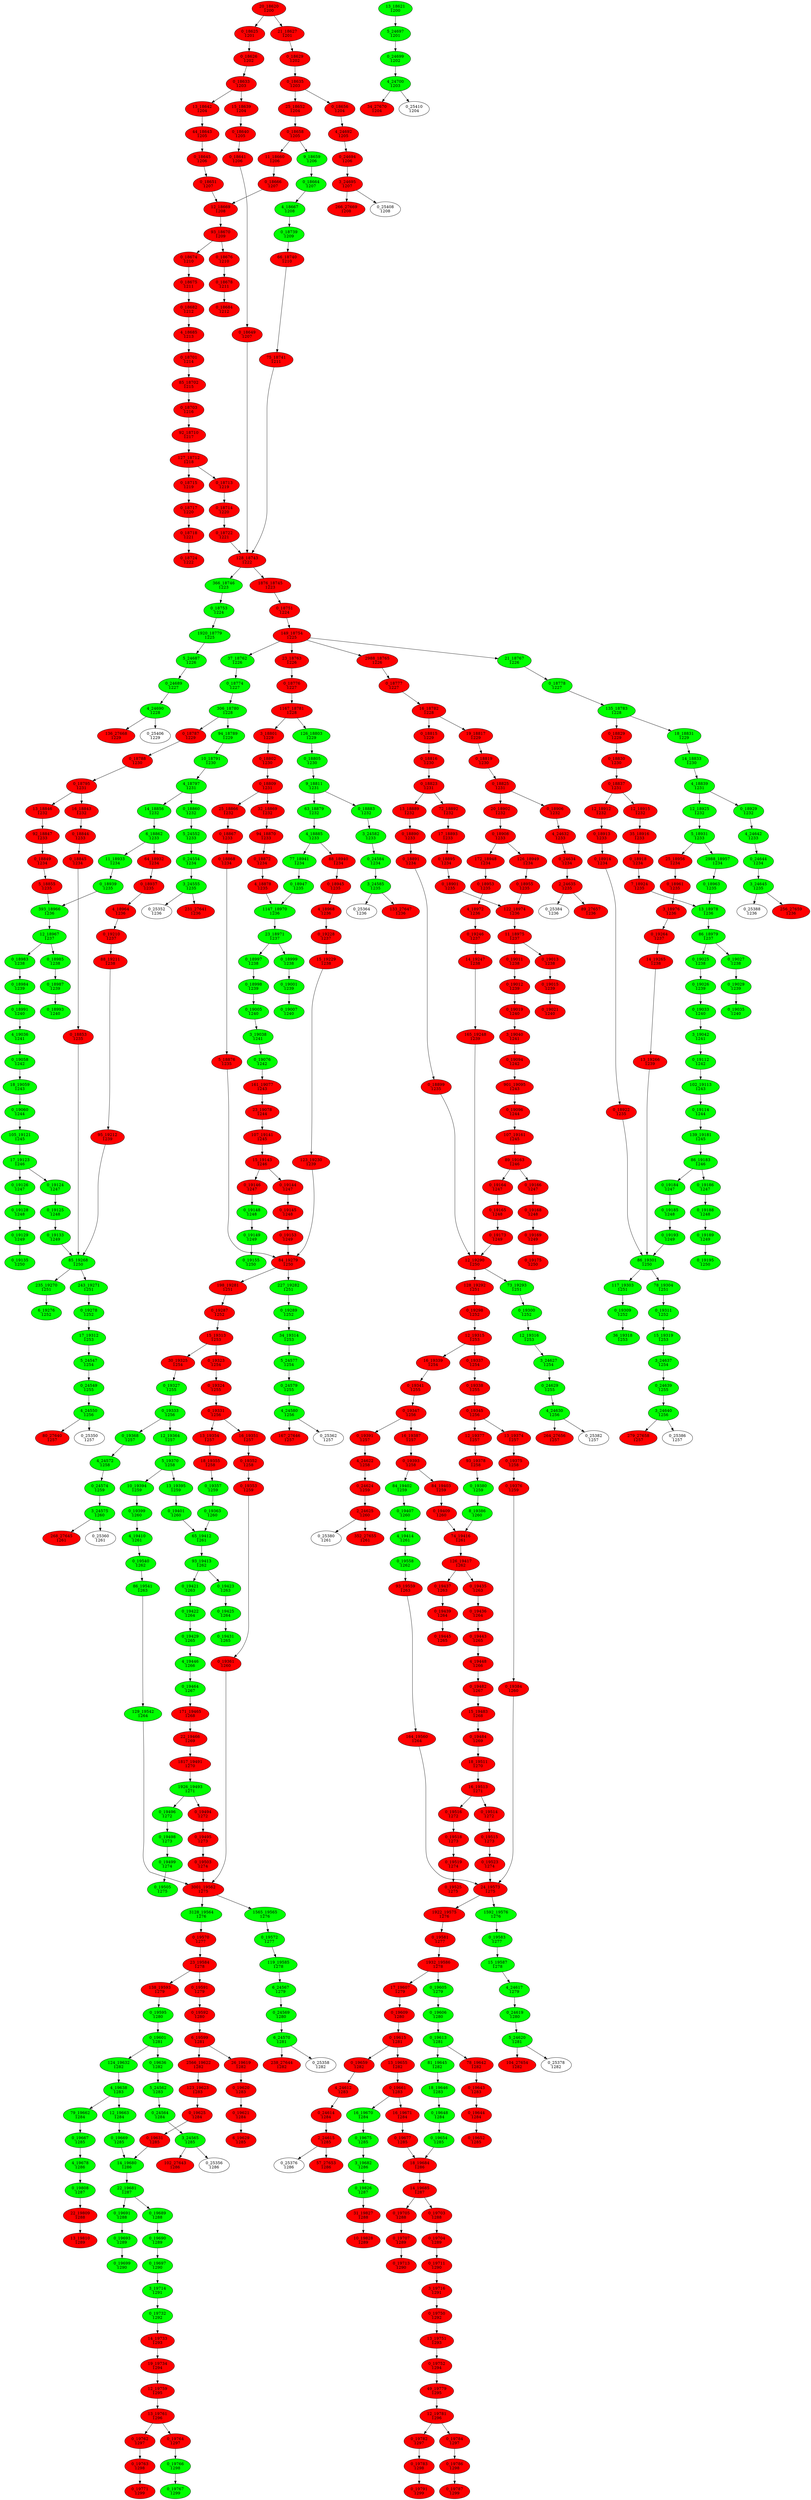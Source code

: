 digraph{
"20_18620\n1200" [style=filled, fillcolor = red tooltip="tower_0/gradients/tower_0/mixed_17x17x768c/branch7x7dbl/conv/relu_grad/relugrad"]
"20_18620\n1200" -> "0_18625\n1201"
"0_18625\n1201" [style=filled, fillcolor = red tooltip="tower_0/gradients/tower_0/mixed_17x17x768c/branch7x7dbl/conv/batchnorm/batchnorm/add_1_grad/sum"]
"20_18620\n1200" -> "21_18627\n1201"
"21_18627\n1201" [style=filled, fillcolor = red tooltip="tower_0/gradients/tower_0/mixed_17x17x768c/branch7x7dbl/conv/batchnorm/batchnorm/add_1_grad/sum_1"]
"13_18621\n1200" [style=filled, fillcolor = green tooltip="tower_0/gradients/addn_175"]
"13_18621\n1200" -> "5_24697\n1201"
"5_24697\n1201" [style=filled, fillcolor = green tooltip="expanddims_90"]
"0_18625\n1201" [style=filled, fillcolor = red tooltip="tower_0/gradients/tower_0/mixed_17x17x768c/branch7x7dbl/conv/batchnorm/batchnorm/add_1_grad/sum"]
"0_18625\n1201" -> "0_18626\n1202"
"0_18626\n1202" [style=filled, fillcolor = red tooltip="tower_0/gradients/tower_0/mixed_17x17x768c/branch7x7dbl/conv/batchnorm/batchnorm/add_1_grad/reshape"]
"21_18627\n1201" [style=filled, fillcolor = red tooltip="tower_0/gradients/tower_0/mixed_17x17x768c/branch7x7dbl/conv/batchnorm/batchnorm/add_1_grad/sum_1"]
"21_18627\n1201" -> "0_18629\n1202"
"0_18629\n1202" [style=filled, fillcolor = red tooltip="tower_0/gradients/tower_0/mixed_17x17x768c/branch7x7dbl/conv/batchnorm/batchnorm/add_1_grad/reshape_1"]
"5_24697\n1201" [style=filled, fillcolor = green tooltip="expanddims_90"]
"5_24697\n1201" -> "0_24699\n1202"
"0_24699\n1202" [style=filled, fillcolor = green tooltip="concat_90"]
"0_18626\n1202" [style=filled, fillcolor = red tooltip="tower_0/gradients/tower_0/mixed_17x17x768c/branch7x7dbl/conv/batchnorm/batchnorm/add_1_grad/reshape"]
"0_18626\n1202" -> "0_18633\n1203"
"0_18633\n1203" [style=filled, fillcolor = red tooltip="tower_0/gradients/tower_0/mixed_17x17x768c/branch7x7dbl/conv/batchnorm/batchnorm/add_1_grad/tuple/control_dependency"]
"0_18629\n1202" [style=filled, fillcolor = red tooltip="tower_0/gradients/tower_0/mixed_17x17x768c/branch7x7dbl/conv/batchnorm/batchnorm/add_1_grad/reshape_1"]
"0_18629\n1202" -> "0_18635\n1203"
"0_18635\n1203" [style=filled, fillcolor = red tooltip="tower_0/gradients/tower_0/mixed_17x17x768c/branch7x7dbl/conv/batchnorm/batchnorm/add_1_grad/tuple/control_dependency_1"]
"0_24699\n1202" [style=filled, fillcolor = green tooltip="concat_90"]
"0_24699\n1202" -> "4_24700\n1203"
"4_24700\n1203" [style=filled, fillcolor = green tooltip="mean_90"]
"0_18633\n1203" [style=filled, fillcolor = red tooltip="tower_0/gradients/tower_0/mixed_17x17x768c/branch7x7dbl/conv/batchnorm/batchnorm/add_1_grad/tuple/control_dependency"]
"0_18633\n1203" -> "13_18642\n1204"
"13_18642\n1204" [style=filled, fillcolor = red tooltip="tower_0/gradients/tower_0/mixed_17x17x768c/branch7x7dbl/conv/batchnorm/batchnorm/mul_grad/mul_1"]
"0_18633\n1203" -> "15_18639\n1204"
"15_18639\n1204" [style=filled, fillcolor = red tooltip="tower_0/gradients/tower_0/mixed_17x17x768c/branch7x7dbl/conv/batchnorm/batchnorm/mul_grad/mul"]
"4_24700\n1203" [style=filled, fillcolor = green tooltip="mean_90"]
"4_24700\n1203" -> "34_27670\n1204"
"34_27670\n1204" [style=filled, fillcolor = red tooltip="rmsprop/update_mixed_17x17x768c/branch7x7dbl/conv_1/weights/applyrmsprop"]
"4_24700\n1203" -> "0_25410\n1204"
"0_25410\n1204" [style=filled, fillcolor = white tooltip="mixed_17x17x768c/branch7x7dbl/conv_1/weights/gradients"]
"0_18635\n1203" [style=filled, fillcolor = red tooltip="tower_0/gradients/tower_0/mixed_17x17x768c/branch7x7dbl/conv/batchnorm/batchnorm/add_1_grad/tuple/control_dependency_1"]
"0_18635\n1203" -> "25_18652\n1204"
"25_18652\n1204" [style=filled, fillcolor = red tooltip="tower_0/gradients/tower_0/mixed_17x17x768c/branch7x7dbl/conv/batchnorm/batchnorm/sub_grad/neg"]
"0_18635\n1203" -> "0_18656\n1204"
"0_18656\n1204" [style=filled, fillcolor = red tooltip="tower_0/gradients/tower_0/mixed_17x17x768c/branch7x7dbl/conv/batchnorm/batchnorm/sub_grad/tuple/control_dependency"]
"15_18639\n1204" [style=filled, fillcolor = red tooltip="tower_0/gradients/tower_0/mixed_17x17x768c/branch7x7dbl/conv/batchnorm/batchnorm/mul_grad/mul"]
"15_18639\n1204" -> "0_18640\n1205"
"0_18640\n1205" [style=filled, fillcolor = red tooltip="tower_0/gradients/tower_0/mixed_17x17x768c/branch7x7dbl/conv/batchnorm/batchnorm/mul_grad/sum"]
"13_18642\n1204" [style=filled, fillcolor = red tooltip="tower_0/gradients/tower_0/mixed_17x17x768c/branch7x7dbl/conv/batchnorm/batchnorm/mul_grad/mul_1"]
"13_18642\n1204" -> "44_18643\n1205"
"44_18643\n1205" [style=filled, fillcolor = red tooltip="tower_0/gradients/tower_0/mixed_17x17x768c/branch7x7dbl/conv/batchnorm/batchnorm/mul_grad/sum_1"]
"25_18652\n1204" [style=filled, fillcolor = red tooltip="tower_0/gradients/tower_0/mixed_17x17x768c/branch7x7dbl/conv/batchnorm/batchnorm/sub_grad/neg"]
"25_18652\n1204" -> "0_18658\n1205"
"0_18658\n1205" [style=filled, fillcolor = red tooltip="tower_0/gradients/tower_0/mixed_17x17x768c/branch7x7dbl/conv/batchnorm/batchnorm/sub_grad/tuple/control_dependency_1"]
"0_18656\n1204" [style=filled, fillcolor = red tooltip="tower_0/gradients/tower_0/mixed_17x17x768c/branch7x7dbl/conv/batchnorm/batchnorm/sub_grad/tuple/control_dependency"]
"0_18656\n1204" -> "4_24692\n1205"
"4_24692\n1205" [style=filled, fillcolor = red tooltip="expanddims_89"]
"0_18658\n1205" [style=filled, fillcolor = red tooltip="tower_0/gradients/tower_0/mixed_17x17x768c/branch7x7dbl/conv/batchnorm/batchnorm/sub_grad/tuple/control_dependency_1"]
"0_18658\n1205" -> "11_18660\n1206"
"11_18660\n1206" [style=filled, fillcolor = red tooltip="tower_0/gradients/tower_0/mixed_17x17x768c/branch7x7dbl/conv/batchnorm/batchnorm/mul_1_grad/mul_1"]
"0_18658\n1205" -> "9_18659\n1206"
"9_18659\n1206" [style=filled, fillcolor = green tooltip="tower_0/gradients/tower_0/mixed_17x17x768c/branch7x7dbl/conv/batchnorm/batchnorm/mul_1_grad/mul"]
"0_18640\n1205" [style=filled, fillcolor = red tooltip="tower_0/gradients/tower_0/mixed_17x17x768c/branch7x7dbl/conv/batchnorm/batchnorm/mul_grad/sum"]
"0_18640\n1205" -> "0_18641\n1206"
"0_18641\n1206" [style=filled, fillcolor = red tooltip="tower_0/gradients/tower_0/mixed_17x17x768c/branch7x7dbl/conv/batchnorm/batchnorm/mul_grad/reshape"]
"44_18643\n1205" [style=filled, fillcolor = red tooltip="tower_0/gradients/tower_0/mixed_17x17x768c/branch7x7dbl/conv/batchnorm/batchnorm/mul_grad/sum_1"]
"44_18643\n1205" -> "0_18645\n1206"
"0_18645\n1206" [style=filled, fillcolor = red tooltip="tower_0/gradients/tower_0/mixed_17x17x768c/branch7x7dbl/conv/batchnorm/batchnorm/mul_grad/reshape_1"]
"4_24692\n1205" [style=filled, fillcolor = red tooltip="expanddims_89"]
"4_24692\n1205" -> "0_24694\n1206"
"0_24694\n1206" [style=filled, fillcolor = red tooltip="concat_89"]
"0_18641\n1206" [style=filled, fillcolor = red tooltip="tower_0/gradients/tower_0/mixed_17x17x768c/branch7x7dbl/conv/batchnorm/batchnorm/mul_grad/reshape"]
"0_18641\n1206" -> "0_18649\n1207"
"0_18649\n1207" [style=filled, fillcolor = red tooltip="tower_0/gradients/tower_0/mixed_17x17x768c/branch7x7dbl/conv/batchnorm/batchnorm/mul_grad/tuple/control_dependency"]
"0_18645\n1206" [style=filled, fillcolor = red tooltip="tower_0/gradients/tower_0/mixed_17x17x768c/branch7x7dbl/conv/batchnorm/batchnorm/mul_grad/reshape_1"]
"0_18645\n1206" -> "0_18651\n1207"
"0_18651\n1207" [style=filled, fillcolor = red tooltip="tower_0/gradients/tower_0/mixed_17x17x768c/branch7x7dbl/conv/batchnorm/batchnorm/mul_grad/tuple/control_dependency_1"]
"9_18659\n1206" [style=filled, fillcolor = green tooltip="tower_0/gradients/tower_0/mixed_17x17x768c/branch7x7dbl/conv/batchnorm/batchnorm/mul_1_grad/mul"]
"9_18659\n1206" -> "0_18664\n1207"
"0_18664\n1207" [style=filled, fillcolor = green tooltip="tower_0/gradients/tower_0/mixed_17x17x768c/branch7x7dbl/conv/batchnorm/batchnorm/mul_1_grad/tuple/control_dependency"]
"11_18660\n1206" [style=filled, fillcolor = red tooltip="tower_0/gradients/tower_0/mixed_17x17x768c/branch7x7dbl/conv/batchnorm/batchnorm/mul_1_grad/mul_1"]
"11_18660\n1206" -> "0_18666\n1207"
"0_18666\n1207" [style=filled, fillcolor = red tooltip="tower_0/gradients/tower_0/mixed_17x17x768c/branch7x7dbl/conv/batchnorm/batchnorm/mul_1_grad/tuple/control_dependency_1"]
"0_24694\n1206" [style=filled, fillcolor = red tooltip="concat_89"]
"0_24694\n1206" -> "3_24695\n1207"
"3_24695\n1207" [style=filled, fillcolor = red tooltip="mean_89"]
"3_24695\n1207" [style=filled, fillcolor = red tooltip="mean_89"]
"3_24695\n1207" -> "266_27669\n1208"
"266_27669\n1208" [style=filled, fillcolor = red tooltip="rmsprop/update_mixed_17x17x768c/branch7x7dbl/conv/batchnorm/beta/applyrmsprop"]
"3_24695\n1207" -> "0_25408\n1208"
"0_25408\n1208" [style=filled, fillcolor = white tooltip="mixed_17x17x768c/branch7x7dbl/conv/batchnorm/beta/gradients"]
"0_18664\n1207" [style=filled, fillcolor = green tooltip="tower_0/gradients/tower_0/mixed_17x17x768c/branch7x7dbl/conv/batchnorm/batchnorm/mul_1_grad/tuple/control_dependency"]
"0_18664\n1207" -> "4_18667\n1208"
"4_18667\n1208" [style=filled, fillcolor = green tooltip="tower_0/gradients/tower_0/mixed_17x17x768c/branch7x7dbl/conv/batchnorm/moments/squeeze_grad/reshape"]
"0_18651\n1207" [style=filled, fillcolor = red tooltip="tower_0/gradients/tower_0/mixed_17x17x768c/branch7x7dbl/conv/batchnorm/batchnorm/mul_grad/tuple/control_dependency_1"]
"0_18651\n1207" -> "12_18669\n1208"
"12_18669\n1208" [style=filled, fillcolor = red tooltip="tower_0/gradients/addn_176"]
"0_18666\n1207" [style=filled, fillcolor = red tooltip="tower_0/gradients/tower_0/mixed_17x17x768c/branch7x7dbl/conv/batchnorm/batchnorm/mul_1_grad/tuple/control_dependency_1"]
"0_18666\n1207" -> "12_18669\n1208"
"12_18669\n1208" [style=filled, fillcolor = red tooltip="tower_0/gradients/addn_176"]
"12_18669\n1208" [style=filled, fillcolor = red tooltip="tower_0/gradients/addn_176"]
"12_18669\n1208" -> "93_18670\n1209"
"93_18670\n1209" [style=filled, fillcolor = red tooltip="tower_0/gradients/tower_0/mixed_17x17x768c/branch7x7dbl/conv/batchnorm/batchnorm/rsqrt_grad/rsqrtgrad"]
"4_18667\n1208" [style=filled, fillcolor = green tooltip="tower_0/gradients/tower_0/mixed_17x17x768c/branch7x7dbl/conv/batchnorm/moments/squeeze_grad/reshape"]
"4_18667\n1208" -> "0_18739\n1209"
"0_18739\n1209" [style=filled, fillcolor = green tooltip="tower_0/gradients/tower_0/mixed_17x17x768c/branch7x7dbl/conv/batchnorm/moments/mean_grad/reshape"]
"93_18670\n1209" [style=filled, fillcolor = red tooltip="tower_0/gradients/tower_0/mixed_17x17x768c/branch7x7dbl/conv/batchnorm/batchnorm/rsqrt_grad/rsqrtgrad"]
"93_18670\n1209" -> "0_18674\n1210"
"0_18674\n1210" [style=filled, fillcolor = red tooltip="tower_0/gradients/tower_0/mixed_17x17x768c/branch7x7dbl/conv/batchnorm/batchnorm/add_grad/sum"]
"93_18670\n1209" -> "0_18676\n1210"
"0_18676\n1210" [style=filled, fillcolor = red tooltip="tower_0/gradients/tower_0/mixed_17x17x768c/branch7x7dbl/conv/batchnorm/batchnorm/add_grad/sum_1"]
"0_18739\n1209" [style=filled, fillcolor = green tooltip="tower_0/gradients/tower_0/mixed_17x17x768c/branch7x7dbl/conv/batchnorm/moments/mean_grad/reshape"]
"0_18739\n1209" -> "66_18740\n1210"
"66_18740\n1210" [style=filled, fillcolor = red tooltip="tower_0/gradients/tower_0/mixed_17x17x768c/branch7x7dbl/conv/batchnorm/moments/mean_grad/tile"]
"0_18674\n1210" [style=filled, fillcolor = red tooltip="tower_0/gradients/tower_0/mixed_17x17x768c/branch7x7dbl/conv/batchnorm/batchnorm/add_grad/sum"]
"0_18674\n1210" -> "0_18675\n1211"
"0_18675\n1211" [style=filled, fillcolor = red tooltip="tower_0/gradients/tower_0/mixed_17x17x768c/branch7x7dbl/conv/batchnorm/batchnorm/add_grad/reshape"]
"0_18676\n1210" [style=filled, fillcolor = red tooltip="tower_0/gradients/tower_0/mixed_17x17x768c/branch7x7dbl/conv/batchnorm/batchnorm/add_grad/sum_1"]
"0_18676\n1210" -> "0_18678\n1211"
"0_18678\n1211" [style=filled, fillcolor = red tooltip="tower_0/gradients/tower_0/mixed_17x17x768c/branch7x7dbl/conv/batchnorm/batchnorm/add_grad/reshape_1"]
"66_18740\n1210" [style=filled, fillcolor = red tooltip="tower_0/gradients/tower_0/mixed_17x17x768c/branch7x7dbl/conv/batchnorm/moments/mean_grad/tile"]
"66_18740\n1210" -> "75_18741\n1211"
"75_18741\n1211" [style=filled, fillcolor = red tooltip="tower_0/gradients/tower_0/mixed_17x17x768c/branch7x7dbl/conv/batchnorm/moments/mean_grad/truediv"]
"0_18675\n1211" [style=filled, fillcolor = red tooltip="tower_0/gradients/tower_0/mixed_17x17x768c/branch7x7dbl/conv/batchnorm/batchnorm/add_grad/reshape"]
"0_18675\n1211" -> "0_18682\n1212"
"0_18682\n1212" [style=filled, fillcolor = red tooltip="tower_0/gradients/tower_0/mixed_17x17x768c/branch7x7dbl/conv/batchnorm/batchnorm/add_grad/tuple/control_dependency"]
"0_18678\n1211" [style=filled, fillcolor = red tooltip="tower_0/gradients/tower_0/mixed_17x17x768c/branch7x7dbl/conv/batchnorm/batchnorm/add_grad/reshape_1"]
"0_18678\n1211" -> "0_18684\n1212"
"0_18684\n1212" [style=filled, fillcolor = red tooltip="tower_0/gradients/tower_0/mixed_17x17x768c/branch7x7dbl/conv/batchnorm/batchnorm/add_grad/tuple/control_dependency_1"]
"0_18682\n1212" [style=filled, fillcolor = red tooltip="tower_0/gradients/tower_0/mixed_17x17x768c/branch7x7dbl/conv/batchnorm/batchnorm/add_grad/tuple/control_dependency"]
"0_18682\n1212" -> "4_18685\n1213"
"4_18685\n1213" [style=filled, fillcolor = red tooltip="tower_0/gradients/tower_0/mixed_17x17x768c/branch7x7dbl/conv/batchnorm/moments/squeeze_1_grad/reshape"]
"4_18685\n1213" [style=filled, fillcolor = red tooltip="tower_0/gradients/tower_0/mixed_17x17x768c/branch7x7dbl/conv/batchnorm/moments/squeeze_1_grad/reshape"]
"4_18685\n1213" -> "0_18701\n1214"
"0_18701\n1214" [style=filled, fillcolor = red tooltip="tower_0/gradients/tower_0/mixed_17x17x768c/branch7x7dbl/conv/batchnorm/moments/variance_grad/reshape"]
"0_18701\n1214" [style=filled, fillcolor = red tooltip="tower_0/gradients/tower_0/mixed_17x17x768c/branch7x7dbl/conv/batchnorm/moments/variance_grad/reshape"]
"0_18701\n1214" -> "85_18702\n1215"
"85_18702\n1215" [style=filled, fillcolor = red tooltip="tower_0/gradients/tower_0/mixed_17x17x768c/branch7x7dbl/conv/batchnorm/moments/variance_grad/tile"]
"85_18702\n1215" [style=filled, fillcolor = red tooltip="tower_0/gradients/tower_0/mixed_17x17x768c/branch7x7dbl/conv/batchnorm/moments/variance_grad/tile"]
"85_18702\n1215" -> "0_18703\n1216"
"0_18703\n1216" [style=filled, fillcolor = red tooltip="tower_0/gradients/tower_0/mixed_17x17x768c/branch7x7dbl/conv/batchnorm/moments/variance_grad/truediv"]
"0_18703\n1216" [style=filled, fillcolor = red tooltip="tower_0/gradients/tower_0/mixed_17x17x768c/branch7x7dbl/conv/batchnorm/moments/variance_grad/truediv"]
"0_18703\n1216" -> "92_18710\n1217"
"92_18710\n1217" [style=filled, fillcolor = red tooltip="tower_0/gradients/tower_0/mixed_17x17x768c/branch7x7dbl/conv/batchnorm/moments/squareddifference_grad/mul"]
"92_18710\n1217" [style=filled, fillcolor = red tooltip="tower_0/gradients/tower_0/mixed_17x17x768c/branch7x7dbl/conv/batchnorm/moments/squareddifference_grad/mul"]
"92_18710\n1217" -> "127_18712\n1218"
"127_18712\n1218" [style=filled, fillcolor = red tooltip="tower_0/gradients/tower_0/mixed_17x17x768c/branch7x7dbl/conv/batchnorm/moments/squareddifference_grad/mul_1"]
"127_18712\n1218" [style=filled, fillcolor = red tooltip="tower_0/gradients/tower_0/mixed_17x17x768c/branch7x7dbl/conv/batchnorm/moments/squareddifference_grad/mul_1"]
"127_18712\n1218" -> "0_18713\n1219"
"0_18713\n1219" [style=filled, fillcolor = red tooltip="tower_0/gradients/tower_0/mixed_17x17x768c/branch7x7dbl/conv/batchnorm/moments/squareddifference_grad/sum"]
"127_18712\n1218" -> "0_18715\n1219"
"0_18715\n1219" [style=filled, fillcolor = red tooltip="tower_0/gradients/tower_0/mixed_17x17x768c/branch7x7dbl/conv/batchnorm/moments/squareddifference_grad/sum_1"]
"0_18713\n1219" [style=filled, fillcolor = red tooltip="tower_0/gradients/tower_0/mixed_17x17x768c/branch7x7dbl/conv/batchnorm/moments/squareddifference_grad/sum"]
"0_18713\n1219" -> "0_18714\n1220"
"0_18714\n1220" [style=filled, fillcolor = red tooltip="tower_0/gradients/tower_0/mixed_17x17x768c/branch7x7dbl/conv/batchnorm/moments/squareddifference_grad/reshape"]
"0_18715\n1219" [style=filled, fillcolor = red tooltip="tower_0/gradients/tower_0/mixed_17x17x768c/branch7x7dbl/conv/batchnorm/moments/squareddifference_grad/sum_1"]
"0_18715\n1219" -> "0_18717\n1220"
"0_18717\n1220" [style=filled, fillcolor = red tooltip="tower_0/gradients/tower_0/mixed_17x17x768c/branch7x7dbl/conv/batchnorm/moments/squareddifference_grad/reshape_1"]
"0_18717\n1220" [style=filled, fillcolor = red tooltip="tower_0/gradients/tower_0/mixed_17x17x768c/branch7x7dbl/conv/batchnorm/moments/squareddifference_grad/reshape_1"]
"0_18717\n1220" -> "0_18718\n1221"
"0_18718\n1221" [style=filled, fillcolor = red tooltip="tower_0/gradients/tower_0/mixed_17x17x768c/branch7x7dbl/conv/batchnorm/moments/squareddifference_grad/neg"]
"0_18714\n1220" [style=filled, fillcolor = red tooltip="tower_0/gradients/tower_0/mixed_17x17x768c/branch7x7dbl/conv/batchnorm/moments/squareddifference_grad/reshape"]
"0_18714\n1220" -> "0_18722\n1221"
"0_18722\n1221" [style=filled, fillcolor = red tooltip="tower_0/gradients/tower_0/mixed_17x17x768c/branch7x7dbl/conv/batchnorm/moments/squareddifference_grad/tuple/control_dependency"]
"0_18718\n1221" [style=filled, fillcolor = red tooltip="tower_0/gradients/tower_0/mixed_17x17x768c/branch7x7dbl/conv/batchnorm/moments/squareddifference_grad/neg"]
"0_18718\n1221" -> "0_18724\n1222"
"0_18724\n1222" [style=filled, fillcolor = red tooltip="tower_0/gradients/tower_0/mixed_17x17x768c/branch7x7dbl/conv/batchnorm/moments/squareddifference_grad/tuple/control_dependency_1"]
"0_18649\n1207" [style=filled, fillcolor = red tooltip="tower_0/gradients/tower_0/mixed_17x17x768c/branch7x7dbl/conv/batchnorm/batchnorm/mul_grad/tuple/control_dependency"]
"0_18649\n1207" -> "128_18743\n1222"
"128_18743\n1222" [style=filled, fillcolor = red tooltip="tower_0/gradients/addn_177"]
"75_18741\n1211" [style=filled, fillcolor = red tooltip="tower_0/gradients/tower_0/mixed_17x17x768c/branch7x7dbl/conv/batchnorm/moments/mean_grad/truediv"]
"75_18741\n1211" -> "128_18743\n1222"
"128_18743\n1222" [style=filled, fillcolor = red tooltip="tower_0/gradients/addn_177"]
"0_18722\n1221" [style=filled, fillcolor = red tooltip="tower_0/gradients/tower_0/mixed_17x17x768c/branch7x7dbl/conv/batchnorm/moments/squareddifference_grad/tuple/control_dependency"]
"0_18722\n1221" -> "128_18743\n1222"
"128_18743\n1222" [style=filled, fillcolor = red tooltip="tower_0/gradients/addn_177"]
"128_18743\n1222" [style=filled, fillcolor = red tooltip="tower_0/gradients/addn_177"]
"128_18743\n1222" -> "366_18746\n1223"
"366_18746\n1223" [style=filled, fillcolor = green tooltip="tower_0/gradients/tower_0/mixed_17x17x768c/branch7x7dbl/conv/conv2d_grad/conv2dbackpropfilter"]
"128_18743\n1222" -> "1876_18745\n1223"
"1876_18745\n1223" [style=filled, fillcolor = red tooltip="tower_0/gradients/tower_0/mixed_17x17x768c/branch7x7dbl/conv/conv2d_grad/conv2dbackpropinput"]
"1876_18745\n1223" [style=filled, fillcolor = red tooltip="tower_0/gradients/tower_0/mixed_17x17x768c/branch7x7dbl/conv/conv2d_grad/conv2dbackpropinput"]
"1876_18745\n1223" -> "0_18751\n1224"
"0_18751\n1224" [style=filled, fillcolor = red tooltip="tower_0/gradients/tower_0/mixed_17x17x768c/branch7x7dbl/conv/conv2d_grad/tuple/control_dependency"]
"366_18746\n1223" [style=filled, fillcolor = green tooltip="tower_0/gradients/tower_0/mixed_17x17x768c/branch7x7dbl/conv/conv2d_grad/conv2dbackpropfilter"]
"366_18746\n1223" -> "0_18753\n1224"
"0_18753\n1224" [style=filled, fillcolor = green tooltip="tower_0/gradients/tower_0/mixed_17x17x768c/branch7x7dbl/conv/conv2d_grad/tuple/control_dependency_1"]
"0_18751\n1224" [style=filled, fillcolor = red tooltip="tower_0/gradients/tower_0/mixed_17x17x768c/branch7x7dbl/conv/conv2d_grad/tuple/control_dependency"]
"0_18751\n1224" -> "149_18754\n1225"
"149_18754\n1225" [style=filled, fillcolor = red tooltip="tower_0/gradients/addn_178"]
"0_18753\n1224" [style=filled, fillcolor = green tooltip="tower_0/gradients/tower_0/mixed_17x17x768c/branch7x7dbl/conv/conv2d_grad/tuple/control_dependency_1"]
"0_18753\n1224" -> "1920_18779\n1225"
"1920_18779\n1225" [style=filled, fillcolor = green tooltip="tower_0/gradients/addn_179"]
"149_18754\n1225" [style=filled, fillcolor = red tooltip="tower_0/gradients/addn_178"]
"149_18754\n1225" -> "37_18762\n1226"
"37_18762\n1226" [style=filled, fillcolor = green tooltip="tower_0/gradients/tower_0/mixed_17x17x768b/concat_grad/slice"]
"149_18754\n1225" -> "23_18763\n1226"
"23_18763\n1226" [style=filled, fillcolor = red tooltip="tower_0/gradients/tower_0/mixed_17x17x768b/concat_grad/slice_1"]
"149_18754\n1225" -> "2988_18765\n1226"
"2988_18765\n1226" [style=filled, fillcolor = red tooltip="tower_0/gradients/tower_0/mixed_17x17x768b/concat_grad/slice_2"]
"149_18754\n1225" -> "21_18767\n1226"
"21_18767\n1226" [style=filled, fillcolor = green tooltip="tower_0/gradients/tower_0/mixed_17x17x768b/concat_grad/slice_3"]
"1920_18779\n1225" [style=filled, fillcolor = green tooltip="tower_0/gradients/addn_179"]
"1920_18779\n1225" -> "5_24687\n1226"
"5_24687\n1226" [style=filled, fillcolor = green tooltip="expanddims_88"]
"37_18762\n1226" [style=filled, fillcolor = green tooltip="tower_0/gradients/tower_0/mixed_17x17x768b/concat_grad/slice"]
"37_18762\n1226" -> "0_18774\n1227"
"0_18774\n1227" [style=filled, fillcolor = green tooltip="tower_0/gradients/tower_0/mixed_17x17x768b/concat_grad/tuple/control_dependency"]
"23_18763\n1226" [style=filled, fillcolor = red tooltip="tower_0/gradients/tower_0/mixed_17x17x768b/concat_grad/slice_1"]
"23_18763\n1226" -> "0_18776\n1227"
"0_18776\n1227" [style=filled, fillcolor = red tooltip="tower_0/gradients/tower_0/mixed_17x17x768b/concat_grad/tuple/control_dependency_1"]
"2988_18765\n1226" [style=filled, fillcolor = red tooltip="tower_0/gradients/tower_0/mixed_17x17x768b/concat_grad/slice_2"]
"2988_18765\n1226" -> "0_18777\n1227"
"0_18777\n1227" [style=filled, fillcolor = red tooltip="tower_0/gradients/tower_0/mixed_17x17x768b/concat_grad/tuple/control_dependency_2"]
"21_18767\n1226" [style=filled, fillcolor = green tooltip="tower_0/gradients/tower_0/mixed_17x17x768b/concat_grad/slice_3"]
"21_18767\n1226" -> "0_18778\n1227"
"0_18778\n1227" [style=filled, fillcolor = green tooltip="tower_0/gradients/tower_0/mixed_17x17x768b/concat_grad/tuple/control_dependency_3"]
"5_24687\n1226" [style=filled, fillcolor = green tooltip="expanddims_88"]
"5_24687\n1226" -> "0_24689\n1227"
"0_24689\n1227" [style=filled, fillcolor = green tooltip="concat_88"]
"0_18774\n1227" [style=filled, fillcolor = green tooltip="tower_0/gradients/tower_0/mixed_17x17x768b/concat_grad/tuple/control_dependency"]
"0_18774\n1227" -> "306_18780\n1228"
"306_18780\n1228" [style=filled, fillcolor = green tooltip="tower_0/gradients/tower_0/mixed_17x17x768b/branch1x1/conv/relu_grad/relugrad"]
"0_18776\n1227" [style=filled, fillcolor = red tooltip="tower_0/gradients/tower_0/mixed_17x17x768b/concat_grad/tuple/control_dependency_1"]
"0_18776\n1227" -> "1167_18781\n1228"
"1167_18781\n1228" [style=filled, fillcolor = red tooltip="tower_0/gradients/tower_0/mixed_17x17x768b/branch7x7/conv_2/relu_grad/relugrad"]
"0_18777\n1227" [style=filled, fillcolor = red tooltip="tower_0/gradients/tower_0/mixed_17x17x768b/concat_grad/tuple/control_dependency_2"]
"0_18777\n1227" -> "16_18782\n1228"
"16_18782\n1228" [style=filled, fillcolor = red tooltip="tower_0/gradients/tower_0/mixed_17x17x768b/branch7x7dbl/conv_4/relu_grad/relugrad"]
"0_18778\n1227" [style=filled, fillcolor = green tooltip="tower_0/gradients/tower_0/mixed_17x17x768b/concat_grad/tuple/control_dependency_3"]
"0_18778\n1227" -> "135_18783\n1228"
"135_18783\n1228" [style=filled, fillcolor = green tooltip="tower_0/gradients/tower_0/mixed_17x17x768b/branch_pool/conv/relu_grad/relugrad"]
"0_24689\n1227" [style=filled, fillcolor = green tooltip="concat_88"]
"0_24689\n1227" -> "4_24690\n1228"
"4_24690\n1228" [style=filled, fillcolor = green tooltip="mean_88"]
"4_24690\n1228" [style=filled, fillcolor = green tooltip="mean_88"]
"4_24690\n1228" -> "136_27668\n1229"
"136_27668\n1229" [style=filled, fillcolor = red tooltip="rmsprop/update_mixed_17x17x768c/branch7x7dbl/conv/weights/applyrmsprop"]
"4_24690\n1228" -> "0_25406\n1229"
"0_25406\n1229" [style=filled, fillcolor = white tooltip="mixed_17x17x768c/branch7x7dbl/conv/weights/gradients"]
"306_18780\n1228" [style=filled, fillcolor = green tooltip="tower_0/gradients/tower_0/mixed_17x17x768b/branch1x1/conv/relu_grad/relugrad"]
"306_18780\n1228" -> "0_18787\n1229"
"0_18787\n1229" [style=filled, fillcolor = red tooltip="tower_0/gradients/tower_0/mixed_17x17x768b/branch1x1/conv/batchnorm/batchnorm/add_1_grad/sum"]
"306_18780\n1228" -> "94_18789\n1229"
"94_18789\n1229" [style=filled, fillcolor = green tooltip="tower_0/gradients/tower_0/mixed_17x17x768b/branch1x1/conv/batchnorm/batchnorm/add_1_grad/sum_1"]
"1167_18781\n1228" [style=filled, fillcolor = red tooltip="tower_0/gradients/tower_0/mixed_17x17x768b/branch7x7/conv_2/relu_grad/relugrad"]
"1167_18781\n1228" -> "3_18801\n1229"
"3_18801\n1229" [style=filled, fillcolor = red tooltip="tower_0/gradients/tower_0/mixed_17x17x768b/branch7x7/conv_2/batchnorm/batchnorm/add_1_grad/sum"]
"1167_18781\n1228" -> "126_18803\n1229"
"126_18803\n1229" [style=filled, fillcolor = green tooltip="tower_0/gradients/tower_0/mixed_17x17x768b/branch7x7/conv_2/batchnorm/batchnorm/add_1_grad/sum_1"]
"16_18782\n1228" [style=filled, fillcolor = red tooltip="tower_0/gradients/tower_0/mixed_17x17x768b/branch7x7dbl/conv_4/relu_grad/relugrad"]
"16_18782\n1228" -> "0_18815\n1229"
"0_18815\n1229" [style=filled, fillcolor = red tooltip="tower_0/gradients/tower_0/mixed_17x17x768b/branch7x7dbl/conv_4/batchnorm/batchnorm/add_1_grad/sum"]
"16_18782\n1228" -> "19_18817\n1229"
"19_18817\n1229" [style=filled, fillcolor = red tooltip="tower_0/gradients/tower_0/mixed_17x17x768b/branch7x7dbl/conv_4/batchnorm/batchnorm/add_1_grad/sum_1"]
"135_18783\n1228" [style=filled, fillcolor = green tooltip="tower_0/gradients/tower_0/mixed_17x17x768b/branch_pool/conv/relu_grad/relugrad"]
"135_18783\n1228" -> "0_18829\n1229"
"0_18829\n1229" [style=filled, fillcolor = red tooltip="tower_0/gradients/tower_0/mixed_17x17x768b/branch_pool/conv/batchnorm/batchnorm/add_1_grad/sum"]
"135_18783\n1228" -> "18_18831\n1229"
"18_18831\n1229" [style=filled, fillcolor = green tooltip="tower_0/gradients/tower_0/mixed_17x17x768b/branch_pool/conv/batchnorm/batchnorm/add_1_grad/sum_1"]
"0_18787\n1229" [style=filled, fillcolor = red tooltip="tower_0/gradients/tower_0/mixed_17x17x768b/branch1x1/conv/batchnorm/batchnorm/add_1_grad/sum"]
"0_18787\n1229" -> "0_18788\n1230"
"0_18788\n1230" [style=filled, fillcolor = red tooltip="tower_0/gradients/tower_0/mixed_17x17x768b/branch1x1/conv/batchnorm/batchnorm/add_1_grad/reshape"]
"94_18789\n1229" [style=filled, fillcolor = green tooltip="tower_0/gradients/tower_0/mixed_17x17x768b/branch1x1/conv/batchnorm/batchnorm/add_1_grad/sum_1"]
"94_18789\n1229" -> "10_18791\n1230"
"10_18791\n1230" [style=filled, fillcolor = green tooltip="tower_0/gradients/tower_0/mixed_17x17x768b/branch1x1/conv/batchnorm/batchnorm/add_1_grad/reshape_1"]
"3_18801\n1229" [style=filled, fillcolor = red tooltip="tower_0/gradients/tower_0/mixed_17x17x768b/branch7x7/conv_2/batchnorm/batchnorm/add_1_grad/sum"]
"3_18801\n1229" -> "0_18802\n1230"
"0_18802\n1230" [style=filled, fillcolor = red tooltip="tower_0/gradients/tower_0/mixed_17x17x768b/branch7x7/conv_2/batchnorm/batchnorm/add_1_grad/reshape"]
"126_18803\n1229" [style=filled, fillcolor = green tooltip="tower_0/gradients/tower_0/mixed_17x17x768b/branch7x7/conv_2/batchnorm/batchnorm/add_1_grad/sum_1"]
"126_18803\n1229" -> "0_18805\n1230"
"0_18805\n1230" [style=filled, fillcolor = green tooltip="tower_0/gradients/tower_0/mixed_17x17x768b/branch7x7/conv_2/batchnorm/batchnorm/add_1_grad/reshape_1"]
"0_18815\n1229" [style=filled, fillcolor = red tooltip="tower_0/gradients/tower_0/mixed_17x17x768b/branch7x7dbl/conv_4/batchnorm/batchnorm/add_1_grad/sum"]
"0_18815\n1229" -> "0_18816\n1230"
"0_18816\n1230" [style=filled, fillcolor = red tooltip="tower_0/gradients/tower_0/mixed_17x17x768b/branch7x7dbl/conv_4/batchnorm/batchnorm/add_1_grad/reshape"]
"19_18817\n1229" [style=filled, fillcolor = red tooltip="tower_0/gradients/tower_0/mixed_17x17x768b/branch7x7dbl/conv_4/batchnorm/batchnorm/add_1_grad/sum_1"]
"19_18817\n1229" -> "0_18819\n1230"
"0_18819\n1230" [style=filled, fillcolor = red tooltip="tower_0/gradients/tower_0/mixed_17x17x768b/branch7x7dbl/conv_4/batchnorm/batchnorm/add_1_grad/reshape_1"]
"0_18829\n1229" [style=filled, fillcolor = red tooltip="tower_0/gradients/tower_0/mixed_17x17x768b/branch_pool/conv/batchnorm/batchnorm/add_1_grad/sum"]
"0_18829\n1229" -> "0_18830\n1230"
"0_18830\n1230" [style=filled, fillcolor = red tooltip="tower_0/gradients/tower_0/mixed_17x17x768b/branch_pool/conv/batchnorm/batchnorm/add_1_grad/reshape"]
"18_18831\n1229" [style=filled, fillcolor = green tooltip="tower_0/gradients/tower_0/mixed_17x17x768b/branch_pool/conv/batchnorm/batchnorm/add_1_grad/sum_1"]
"18_18831\n1229" -> "14_18833\n1230"
"14_18833\n1230" [style=filled, fillcolor = green tooltip="tower_0/gradients/tower_0/mixed_17x17x768b/branch_pool/conv/batchnorm/batchnorm/add_1_grad/reshape_1"]
"0_18788\n1230" [style=filled, fillcolor = red tooltip="tower_0/gradients/tower_0/mixed_17x17x768b/branch1x1/conv/batchnorm/batchnorm/add_1_grad/reshape"]
"0_18788\n1230" -> "0_18795\n1231"
"0_18795\n1231" [style=filled, fillcolor = red tooltip="tower_0/gradients/tower_0/mixed_17x17x768b/branch1x1/conv/batchnorm/batchnorm/add_1_grad/tuple/control_dependency"]
"10_18791\n1230" [style=filled, fillcolor = green tooltip="tower_0/gradients/tower_0/mixed_17x17x768b/branch1x1/conv/batchnorm/batchnorm/add_1_grad/reshape_1"]
"10_18791\n1230" -> "4_18797\n1231"
"4_18797\n1231" [style=filled, fillcolor = green tooltip="tower_0/gradients/tower_0/mixed_17x17x768b/branch1x1/conv/batchnorm/batchnorm/add_1_grad/tuple/control_dependency_1"]
"0_18802\n1230" [style=filled, fillcolor = red tooltip="tower_0/gradients/tower_0/mixed_17x17x768b/branch7x7/conv_2/batchnorm/batchnorm/add_1_grad/reshape"]
"0_18802\n1230" -> "0_18809\n1231"
"0_18809\n1231" [style=filled, fillcolor = red tooltip="tower_0/gradients/tower_0/mixed_17x17x768b/branch7x7/conv_2/batchnorm/batchnorm/add_1_grad/tuple/control_dependency"]
"0_18805\n1230" [style=filled, fillcolor = green tooltip="tower_0/gradients/tower_0/mixed_17x17x768b/branch7x7/conv_2/batchnorm/batchnorm/add_1_grad/reshape_1"]
"0_18805\n1230" -> "9_18811\n1231"
"9_18811\n1231" [style=filled, fillcolor = green tooltip="tower_0/gradients/tower_0/mixed_17x17x768b/branch7x7/conv_2/batchnorm/batchnorm/add_1_grad/tuple/control_dependency_1"]
"0_18816\n1230" [style=filled, fillcolor = red tooltip="tower_0/gradients/tower_0/mixed_17x17x768b/branch7x7dbl/conv_4/batchnorm/batchnorm/add_1_grad/reshape"]
"0_18816\n1230" -> "0_18823\n1231"
"0_18823\n1231" [style=filled, fillcolor = red tooltip="tower_0/gradients/tower_0/mixed_17x17x768b/branch7x7dbl/conv_4/batchnorm/batchnorm/add_1_grad/tuple/control_dependency"]
"0_18819\n1230" [style=filled, fillcolor = red tooltip="tower_0/gradients/tower_0/mixed_17x17x768b/branch7x7dbl/conv_4/batchnorm/batchnorm/add_1_grad/reshape_1"]
"0_18819\n1230" -> "0_18825\n1231"
"0_18825\n1231" [style=filled, fillcolor = red tooltip="tower_0/gradients/tower_0/mixed_17x17x768b/branch7x7dbl/conv_4/batchnorm/batchnorm/add_1_grad/tuple/control_dependency_1"]
"0_18830\n1230" [style=filled, fillcolor = red tooltip="tower_0/gradients/tower_0/mixed_17x17x768b/branch_pool/conv/batchnorm/batchnorm/add_1_grad/reshape"]
"0_18830\n1230" -> "0_18837\n1231"
"0_18837\n1231" [style=filled, fillcolor = red tooltip="tower_0/gradients/tower_0/mixed_17x17x768b/branch_pool/conv/batchnorm/batchnorm/add_1_grad/tuple/control_dependency"]
"14_18833\n1230" [style=filled, fillcolor = green tooltip="tower_0/gradients/tower_0/mixed_17x17x768b/branch_pool/conv/batchnorm/batchnorm/add_1_grad/reshape_1"]
"14_18833\n1230" -> "4_18839\n1231"
"4_18839\n1231" [style=filled, fillcolor = green tooltip="tower_0/gradients/tower_0/mixed_17x17x768b/branch_pool/conv/batchnorm/batchnorm/add_1_grad/tuple/control_dependency_1"]
"0_18795\n1231" [style=filled, fillcolor = red tooltip="tower_0/gradients/tower_0/mixed_17x17x768b/branch1x1/conv/batchnorm/batchnorm/add_1_grad/tuple/control_dependency"]
"0_18795\n1231" -> "13_18846\n1232"
"13_18846\n1232" [style=filled, fillcolor = red tooltip="tower_0/gradients/tower_0/mixed_17x17x768b/branch1x1/conv/batchnorm/batchnorm/mul_grad/mul_1"]
"0_18795\n1231" -> "16_18843\n1232"
"16_18843\n1232" [style=filled, fillcolor = red tooltip="tower_0/gradients/tower_0/mixed_17x17x768b/branch1x1/conv/batchnorm/batchnorm/mul_grad/mul"]
"0_18809\n1231" [style=filled, fillcolor = red tooltip="tower_0/gradients/tower_0/mixed_17x17x768b/branch7x7/conv_2/batchnorm/batchnorm/add_1_grad/tuple/control_dependency"]
"0_18809\n1231" -> "32_18869\n1232"
"32_18869\n1232" [style=filled, fillcolor = red tooltip="tower_0/gradients/tower_0/mixed_17x17x768b/branch7x7/conv_2/batchnorm/batchnorm/mul_grad/mul_1"]
"0_18809\n1231" -> "25_18866\n1232"
"25_18866\n1232" [style=filled, fillcolor = red tooltip="tower_0/gradients/tower_0/mixed_17x17x768b/branch7x7/conv_2/batchnorm/batchnorm/mul_grad/mul"]
"0_18823\n1231" [style=filled, fillcolor = red tooltip="tower_0/gradients/tower_0/mixed_17x17x768b/branch7x7dbl/conv_4/batchnorm/batchnorm/add_1_grad/tuple/control_dependency"]
"0_18823\n1231" -> "72_18892\n1232"
"72_18892\n1232" [style=filled, fillcolor = red tooltip="tower_0/gradients/tower_0/mixed_17x17x768b/branch7x7dbl/conv_4/batchnorm/batchnorm/mul_grad/mul_1"]
"0_18823\n1231" -> "13_18889\n1232"
"13_18889\n1232" [style=filled, fillcolor = red tooltip="tower_0/gradients/tower_0/mixed_17x17x768b/branch7x7dbl/conv_4/batchnorm/batchnorm/mul_grad/mul"]
"0_18837\n1231" [style=filled, fillcolor = red tooltip="tower_0/gradients/tower_0/mixed_17x17x768b/branch_pool/conv/batchnorm/batchnorm/add_1_grad/tuple/control_dependency"]
"0_18837\n1231" -> "12_18915\n1232"
"12_18915\n1232" [style=filled, fillcolor = red tooltip="tower_0/gradients/tower_0/mixed_17x17x768b/branch_pool/conv/batchnorm/batchnorm/mul_grad/mul_1"]
"0_18837\n1231" -> "12_18912\n1232"
"12_18912\n1232" [style=filled, fillcolor = red tooltip="tower_0/gradients/tower_0/mixed_17x17x768b/branch_pool/conv/batchnorm/batchnorm/mul_grad/mul"]
"4_18797\n1231" [style=filled, fillcolor = green tooltip="tower_0/gradients/tower_0/mixed_17x17x768b/branch1x1/conv/batchnorm/batchnorm/add_1_grad/tuple/control_dependency_1"]
"4_18797\n1231" -> "14_18856\n1232"
"14_18856\n1232" [style=filled, fillcolor = green tooltip="tower_0/gradients/tower_0/mixed_17x17x768b/branch1x1/conv/batchnorm/batchnorm/sub_grad/neg"]
"4_18797\n1231" -> "0_18860\n1232"
"0_18860\n1232" [style=filled, fillcolor = green tooltip="tower_0/gradients/tower_0/mixed_17x17x768b/branch1x1/conv/batchnorm/batchnorm/sub_grad/tuple/control_dependency"]
"9_18811\n1231" [style=filled, fillcolor = green tooltip="tower_0/gradients/tower_0/mixed_17x17x768b/branch7x7/conv_2/batchnorm/batchnorm/add_1_grad/tuple/control_dependency_1"]
"9_18811\n1231" -> "63_18879\n1232"
"63_18879\n1232" [style=filled, fillcolor = green tooltip="tower_0/gradients/tower_0/mixed_17x17x768b/branch7x7/conv_2/batchnorm/batchnorm/sub_grad/neg"]
"9_18811\n1231" -> "0_18883\n1232"
"0_18883\n1232" [style=filled, fillcolor = green tooltip="tower_0/gradients/tower_0/mixed_17x17x768b/branch7x7/conv_2/batchnorm/batchnorm/sub_grad/tuple/control_dependency"]
"0_18825\n1231" [style=filled, fillcolor = red tooltip="tower_0/gradients/tower_0/mixed_17x17x768b/branch7x7dbl/conv_4/batchnorm/batchnorm/add_1_grad/tuple/control_dependency_1"]
"0_18825\n1231" -> "20_18902\n1232"
"20_18902\n1232" [style=filled, fillcolor = red tooltip="tower_0/gradients/tower_0/mixed_17x17x768b/branch7x7dbl/conv_4/batchnorm/batchnorm/sub_grad/neg"]
"0_18825\n1231" -> "0_18906\n1232"
"0_18906\n1232" [style=filled, fillcolor = red tooltip="tower_0/gradients/tower_0/mixed_17x17x768b/branch7x7dbl/conv_4/batchnorm/batchnorm/sub_grad/tuple/control_dependency"]
"4_18839\n1231" [style=filled, fillcolor = green tooltip="tower_0/gradients/tower_0/mixed_17x17x768b/branch_pool/conv/batchnorm/batchnorm/add_1_grad/tuple/control_dependency_1"]
"4_18839\n1231" -> "12_18925\n1232"
"12_18925\n1232" [style=filled, fillcolor = green tooltip="tower_0/gradients/tower_0/mixed_17x17x768b/branch_pool/conv/batchnorm/batchnorm/sub_grad/neg"]
"4_18839\n1231" -> "0_18929\n1232"
"0_18929\n1232" [style=filled, fillcolor = green tooltip="tower_0/gradients/tower_0/mixed_17x17x768b/branch_pool/conv/batchnorm/batchnorm/sub_grad/tuple/control_dependency"]
"16_18843\n1232" [style=filled, fillcolor = red tooltip="tower_0/gradients/tower_0/mixed_17x17x768b/branch1x1/conv/batchnorm/batchnorm/mul_grad/mul"]
"16_18843\n1232" -> "0_18844\n1233"
"0_18844\n1233" [style=filled, fillcolor = red tooltip="tower_0/gradients/tower_0/mixed_17x17x768b/branch1x1/conv/batchnorm/batchnorm/mul_grad/sum"]
"13_18846\n1232" [style=filled, fillcolor = red tooltip="tower_0/gradients/tower_0/mixed_17x17x768b/branch1x1/conv/batchnorm/batchnorm/mul_grad/mul_1"]
"13_18846\n1232" -> "92_18847\n1233"
"92_18847\n1233" [style=filled, fillcolor = red tooltip="tower_0/gradients/tower_0/mixed_17x17x768b/branch1x1/conv/batchnorm/batchnorm/mul_grad/sum_1"]
"14_18856\n1232" [style=filled, fillcolor = green tooltip="tower_0/gradients/tower_0/mixed_17x17x768b/branch1x1/conv/batchnorm/batchnorm/sub_grad/neg"]
"14_18856\n1232" -> "6_18862\n1233"
"6_18862\n1233" [style=filled, fillcolor = green tooltip="tower_0/gradients/tower_0/mixed_17x17x768b/branch1x1/conv/batchnorm/batchnorm/sub_grad/tuple/control_dependency_1"]
"25_18866\n1232" [style=filled, fillcolor = red tooltip="tower_0/gradients/tower_0/mixed_17x17x768b/branch7x7/conv_2/batchnorm/batchnorm/mul_grad/mul"]
"25_18866\n1232" -> "0_18867\n1233"
"0_18867\n1233" [style=filled, fillcolor = red tooltip="tower_0/gradients/tower_0/mixed_17x17x768b/branch7x7/conv_2/batchnorm/batchnorm/mul_grad/sum"]
"32_18869\n1232" [style=filled, fillcolor = red tooltip="tower_0/gradients/tower_0/mixed_17x17x768b/branch7x7/conv_2/batchnorm/batchnorm/mul_grad/mul_1"]
"32_18869\n1232" -> "94_18870\n1233"
"94_18870\n1233" [style=filled, fillcolor = red tooltip="tower_0/gradients/tower_0/mixed_17x17x768b/branch7x7/conv_2/batchnorm/batchnorm/mul_grad/sum_1"]
"63_18879\n1232" [style=filled, fillcolor = green tooltip="tower_0/gradients/tower_0/mixed_17x17x768b/branch7x7/conv_2/batchnorm/batchnorm/sub_grad/neg"]
"63_18879\n1232" -> "4_18885\n1233"
"4_18885\n1233" [style=filled, fillcolor = green tooltip="tower_0/gradients/tower_0/mixed_17x17x768b/branch7x7/conv_2/batchnorm/batchnorm/sub_grad/tuple/control_dependency_1"]
"13_18889\n1232" [style=filled, fillcolor = red tooltip="tower_0/gradients/tower_0/mixed_17x17x768b/branch7x7dbl/conv_4/batchnorm/batchnorm/mul_grad/mul"]
"13_18889\n1232" -> "0_18890\n1233"
"0_18890\n1233" [style=filled, fillcolor = red tooltip="tower_0/gradients/tower_0/mixed_17x17x768b/branch7x7dbl/conv_4/batchnorm/batchnorm/mul_grad/sum"]
"72_18892\n1232" [style=filled, fillcolor = red tooltip="tower_0/gradients/tower_0/mixed_17x17x768b/branch7x7dbl/conv_4/batchnorm/batchnorm/mul_grad/mul_1"]
"72_18892\n1232" -> "17_18893\n1233"
"17_18893\n1233" [style=filled, fillcolor = red tooltip="tower_0/gradients/tower_0/mixed_17x17x768b/branch7x7dbl/conv_4/batchnorm/batchnorm/mul_grad/sum_1"]
"20_18902\n1232" [style=filled, fillcolor = red tooltip="tower_0/gradients/tower_0/mixed_17x17x768b/branch7x7dbl/conv_4/batchnorm/batchnorm/sub_grad/neg"]
"20_18902\n1232" -> "0_18908\n1233"
"0_18908\n1233" [style=filled, fillcolor = red tooltip="tower_0/gradients/tower_0/mixed_17x17x768b/branch7x7dbl/conv_4/batchnorm/batchnorm/sub_grad/tuple/control_dependency_1"]
"12_18912\n1232" [style=filled, fillcolor = red tooltip="tower_0/gradients/tower_0/mixed_17x17x768b/branch_pool/conv/batchnorm/batchnorm/mul_grad/mul"]
"12_18912\n1232" -> "0_18913\n1233"
"0_18913\n1233" [style=filled, fillcolor = red tooltip="tower_0/gradients/tower_0/mixed_17x17x768b/branch_pool/conv/batchnorm/batchnorm/mul_grad/sum"]
"12_18915\n1232" [style=filled, fillcolor = red tooltip="tower_0/gradients/tower_0/mixed_17x17x768b/branch_pool/conv/batchnorm/batchnorm/mul_grad/mul_1"]
"12_18915\n1232" -> "35_18916\n1233"
"35_18916\n1233" [style=filled, fillcolor = red tooltip="tower_0/gradients/tower_0/mixed_17x17x768b/branch_pool/conv/batchnorm/batchnorm/mul_grad/sum_1"]
"12_18925\n1232" [style=filled, fillcolor = green tooltip="tower_0/gradients/tower_0/mixed_17x17x768b/branch_pool/conv/batchnorm/batchnorm/sub_grad/neg"]
"12_18925\n1232" -> "5_18931\n1233"
"5_18931\n1233" [style=filled, fillcolor = green tooltip="tower_0/gradients/tower_0/mixed_17x17x768b/branch_pool/conv/batchnorm/batchnorm/sub_grad/tuple/control_dependency_1"]
"0_18860\n1232" [style=filled, fillcolor = green tooltip="tower_0/gradients/tower_0/mixed_17x17x768b/branch1x1/conv/batchnorm/batchnorm/sub_grad/tuple/control_dependency"]
"0_18860\n1232" -> "5_24552\n1233"
"5_24552\n1233" [style=filled, fillcolor = green tooltip="expanddims_61"]
"0_18883\n1232" [style=filled, fillcolor = green tooltip="tower_0/gradients/tower_0/mixed_17x17x768b/branch7x7/conv_2/batchnorm/batchnorm/sub_grad/tuple/control_dependency"]
"0_18883\n1232" -> "3_24582\n1233"
"3_24582\n1233" [style=filled, fillcolor = green tooltip="expanddims_67"]
"0_18906\n1232" [style=filled, fillcolor = red tooltip="tower_0/gradients/tower_0/mixed_17x17x768b/branch7x7dbl/conv_4/batchnorm/batchnorm/sub_grad/tuple/control_dependency"]
"0_18906\n1232" -> "4_24632\n1233"
"4_24632\n1233" [style=filled, fillcolor = red tooltip="expanddims_77"]
"0_18929\n1232" [style=filled, fillcolor = green tooltip="tower_0/gradients/tower_0/mixed_17x17x768b/branch_pool/conv/batchnorm/batchnorm/sub_grad/tuple/control_dependency"]
"0_18929\n1232" -> "4_24642\n1233"
"4_24642\n1233" [style=filled, fillcolor = green tooltip="expanddims_79"]
"6_18862\n1233" [style=filled, fillcolor = green tooltip="tower_0/gradients/tower_0/mixed_17x17x768b/branch1x1/conv/batchnorm/batchnorm/sub_grad/tuple/control_dependency_1"]
"6_18862\n1233" -> "11_18933\n1234"
"11_18933\n1234" [style=filled, fillcolor = green tooltip="tower_0/gradients/tower_0/mixed_17x17x768b/branch1x1/conv/batchnorm/batchnorm/mul_1_grad/mul_1"]
"6_18862\n1233" -> "64_18932\n1234"
"64_18932\n1234" [style=filled, fillcolor = red tooltip="tower_0/gradients/tower_0/mixed_17x17x768b/branch1x1/conv/batchnorm/batchnorm/mul_1_grad/mul"]
"4_18885\n1233" [style=filled, fillcolor = green tooltip="tower_0/gradients/tower_0/mixed_17x17x768b/branch7x7/conv_2/batchnorm/batchnorm/sub_grad/tuple/control_dependency_1"]
"4_18885\n1233" -> "77_18941\n1234"
"77_18941\n1234" [style=filled, fillcolor = green tooltip="tower_0/gradients/tower_0/mixed_17x17x768b/branch7x7/conv_2/batchnorm/batchnorm/mul_1_grad/mul_1"]
"4_18885\n1233" -> "88_18940\n1234"
"88_18940\n1234" [style=filled, fillcolor = red tooltip="tower_0/gradients/tower_0/mixed_17x17x768b/branch7x7/conv_2/batchnorm/batchnorm/mul_1_grad/mul"]
"0_18908\n1233" [style=filled, fillcolor = red tooltip="tower_0/gradients/tower_0/mixed_17x17x768b/branch7x7dbl/conv_4/batchnorm/batchnorm/sub_grad/tuple/control_dependency_1"]
"0_18908\n1233" -> "126_18949\n1234"
"126_18949\n1234" [style=filled, fillcolor = red tooltip="tower_0/gradients/tower_0/mixed_17x17x768b/branch7x7dbl/conv_4/batchnorm/batchnorm/mul_1_grad/mul_1"]
"0_18908\n1233" -> "172_18948\n1234"
"172_18948\n1234" [style=filled, fillcolor = red tooltip="tower_0/gradients/tower_0/mixed_17x17x768b/branch7x7dbl/conv_4/batchnorm/batchnorm/mul_1_grad/mul"]
"5_18931\n1233" [style=filled, fillcolor = green tooltip="tower_0/gradients/tower_0/mixed_17x17x768b/branch_pool/conv/batchnorm/batchnorm/sub_grad/tuple/control_dependency_1"]
"5_18931\n1233" -> "2988_18957\n1234"
"2988_18957\n1234" [style=filled, fillcolor = green tooltip="tower_0/gradients/tower_0/mixed_17x17x768b/branch_pool/conv/batchnorm/batchnorm/mul_1_grad/mul_1"]
"5_18931\n1233" -> "25_18956\n1234"
"25_18956\n1234" [style=filled, fillcolor = red tooltip="tower_0/gradients/tower_0/mixed_17x17x768b/branch_pool/conv/batchnorm/batchnorm/mul_1_grad/mul"]
"0_18844\n1233" [style=filled, fillcolor = red tooltip="tower_0/gradients/tower_0/mixed_17x17x768b/branch1x1/conv/batchnorm/batchnorm/mul_grad/sum"]
"0_18844\n1233" -> "0_18845\n1234"
"0_18845\n1234" [style=filled, fillcolor = red tooltip="tower_0/gradients/tower_0/mixed_17x17x768b/branch1x1/conv/batchnorm/batchnorm/mul_grad/reshape"]
"92_18847\n1233" [style=filled, fillcolor = red tooltip="tower_0/gradients/tower_0/mixed_17x17x768b/branch1x1/conv/batchnorm/batchnorm/mul_grad/sum_1"]
"92_18847\n1233" -> "0_18849\n1234"
"0_18849\n1234" [style=filled, fillcolor = red tooltip="tower_0/gradients/tower_0/mixed_17x17x768b/branch1x1/conv/batchnorm/batchnorm/mul_grad/reshape_1"]
"0_18867\n1233" [style=filled, fillcolor = red tooltip="tower_0/gradients/tower_0/mixed_17x17x768b/branch7x7/conv_2/batchnorm/batchnorm/mul_grad/sum"]
"0_18867\n1233" -> "0_18868\n1234"
"0_18868\n1234" [style=filled, fillcolor = red tooltip="tower_0/gradients/tower_0/mixed_17x17x768b/branch7x7/conv_2/batchnorm/batchnorm/mul_grad/reshape"]
"94_18870\n1233" [style=filled, fillcolor = red tooltip="tower_0/gradients/tower_0/mixed_17x17x768b/branch7x7/conv_2/batchnorm/batchnorm/mul_grad/sum_1"]
"94_18870\n1233" -> "0_18872\n1234"
"0_18872\n1234" [style=filled, fillcolor = red tooltip="tower_0/gradients/tower_0/mixed_17x17x768b/branch7x7/conv_2/batchnorm/batchnorm/mul_grad/reshape_1"]
"0_18890\n1233" [style=filled, fillcolor = red tooltip="tower_0/gradients/tower_0/mixed_17x17x768b/branch7x7dbl/conv_4/batchnorm/batchnorm/mul_grad/sum"]
"0_18890\n1233" -> "0_18891\n1234"
"0_18891\n1234" [style=filled, fillcolor = red tooltip="tower_0/gradients/tower_0/mixed_17x17x768b/branch7x7dbl/conv_4/batchnorm/batchnorm/mul_grad/reshape"]
"17_18893\n1233" [style=filled, fillcolor = red tooltip="tower_0/gradients/tower_0/mixed_17x17x768b/branch7x7dbl/conv_4/batchnorm/batchnorm/mul_grad/sum_1"]
"17_18893\n1233" -> "0_18895\n1234"
"0_18895\n1234" [style=filled, fillcolor = red tooltip="tower_0/gradients/tower_0/mixed_17x17x768b/branch7x7dbl/conv_4/batchnorm/batchnorm/mul_grad/reshape_1"]
"0_18913\n1233" [style=filled, fillcolor = red tooltip="tower_0/gradients/tower_0/mixed_17x17x768b/branch_pool/conv/batchnorm/batchnorm/mul_grad/sum"]
"0_18913\n1233" -> "0_18914\n1234"
"0_18914\n1234" [style=filled, fillcolor = red tooltip="tower_0/gradients/tower_0/mixed_17x17x768b/branch_pool/conv/batchnorm/batchnorm/mul_grad/reshape"]
"35_18916\n1233" [style=filled, fillcolor = red tooltip="tower_0/gradients/tower_0/mixed_17x17x768b/branch_pool/conv/batchnorm/batchnorm/mul_grad/sum_1"]
"35_18916\n1233" -> "0_18918\n1234"
"0_18918\n1234" [style=filled, fillcolor = red tooltip="tower_0/gradients/tower_0/mixed_17x17x768b/branch_pool/conv/batchnorm/batchnorm/mul_grad/reshape_1"]
"5_24552\n1233" [style=filled, fillcolor = green tooltip="expanddims_61"]
"5_24552\n1233" -> "0_24554\n1234"
"0_24554\n1234" [style=filled, fillcolor = green tooltip="concat_61"]
"3_24582\n1233" [style=filled, fillcolor = green tooltip="expanddims_67"]
"3_24582\n1233" -> "0_24584\n1234"
"0_24584\n1234" [style=filled, fillcolor = green tooltip="concat_67"]
"4_24632\n1233" [style=filled, fillcolor = red tooltip="expanddims_77"]
"4_24632\n1233" -> "0_24634\n1234"
"0_24634\n1234" [style=filled, fillcolor = red tooltip="concat_77"]
"4_24642\n1233" [style=filled, fillcolor = green tooltip="expanddims_79"]
"4_24642\n1233" -> "0_24644\n1234"
"0_24644\n1234" [style=filled, fillcolor = green tooltip="concat_79"]
"0_18845\n1234" [style=filled, fillcolor = red tooltip="tower_0/gradients/tower_0/mixed_17x17x768b/branch1x1/conv/batchnorm/batchnorm/mul_grad/reshape"]
"0_18845\n1234" -> "0_18853\n1235"
"0_18853\n1235" [style=filled, fillcolor = red tooltip="tower_0/gradients/tower_0/mixed_17x17x768b/branch1x1/conv/batchnorm/batchnorm/mul_grad/tuple/control_dependency"]
"0_18849\n1234" [style=filled, fillcolor = red tooltip="tower_0/gradients/tower_0/mixed_17x17x768b/branch1x1/conv/batchnorm/batchnorm/mul_grad/reshape_1"]
"0_18849\n1234" -> "5_18855\n1235"
"5_18855\n1235" [style=filled, fillcolor = red tooltip="tower_0/gradients/tower_0/mixed_17x17x768b/branch1x1/conv/batchnorm/batchnorm/mul_grad/tuple/control_dependency_1"]
"0_18868\n1234" [style=filled, fillcolor = red tooltip="tower_0/gradients/tower_0/mixed_17x17x768b/branch7x7/conv_2/batchnorm/batchnorm/mul_grad/reshape"]
"0_18868\n1234" -> "5_18876\n1235"
"5_18876\n1235" [style=filled, fillcolor = red tooltip="tower_0/gradients/tower_0/mixed_17x17x768b/branch7x7/conv_2/batchnorm/batchnorm/mul_grad/tuple/control_dependency"]
"0_18872\n1234" [style=filled, fillcolor = red tooltip="tower_0/gradients/tower_0/mixed_17x17x768b/branch7x7/conv_2/batchnorm/batchnorm/mul_grad/reshape_1"]
"0_18872\n1234" -> "4_18878\n1235"
"4_18878\n1235" [style=filled, fillcolor = red tooltip="tower_0/gradients/tower_0/mixed_17x17x768b/branch7x7/conv_2/batchnorm/batchnorm/mul_grad/tuple/control_dependency_1"]
"0_18891\n1234" [style=filled, fillcolor = red tooltip="tower_0/gradients/tower_0/mixed_17x17x768b/branch7x7dbl/conv_4/batchnorm/batchnorm/mul_grad/reshape"]
"0_18891\n1234" -> "0_18899\n1235"
"0_18899\n1235" [style=filled, fillcolor = red tooltip="tower_0/gradients/tower_0/mixed_17x17x768b/branch7x7dbl/conv_4/batchnorm/batchnorm/mul_grad/tuple/control_dependency"]
"0_18895\n1234" [style=filled, fillcolor = red tooltip="tower_0/gradients/tower_0/mixed_17x17x768b/branch7x7dbl/conv_4/batchnorm/batchnorm/mul_grad/reshape_1"]
"0_18895\n1234" -> "0_18901\n1235"
"0_18901\n1235" [style=filled, fillcolor = red tooltip="tower_0/gradients/tower_0/mixed_17x17x768b/branch7x7dbl/conv_4/batchnorm/batchnorm/mul_grad/tuple/control_dependency_1"]
"0_18914\n1234" [style=filled, fillcolor = red tooltip="tower_0/gradients/tower_0/mixed_17x17x768b/branch_pool/conv/batchnorm/batchnorm/mul_grad/reshape"]
"0_18914\n1234" -> "0_18922\n1235"
"0_18922\n1235" [style=filled, fillcolor = red tooltip="tower_0/gradients/tower_0/mixed_17x17x768b/branch_pool/conv/batchnorm/batchnorm/mul_grad/tuple/control_dependency"]
"0_18918\n1234" [style=filled, fillcolor = red tooltip="tower_0/gradients/tower_0/mixed_17x17x768b/branch_pool/conv/batchnorm/batchnorm/mul_grad/reshape_1"]
"0_18918\n1234" -> "7_18924\n1235"
"7_18924\n1235" [style=filled, fillcolor = red tooltip="tower_0/gradients/tower_0/mixed_17x17x768b/branch_pool/conv/batchnorm/batchnorm/mul_grad/tuple/control_dependency_1"]
"64_18932\n1234" [style=filled, fillcolor = red tooltip="tower_0/gradients/tower_0/mixed_17x17x768b/branch1x1/conv/batchnorm/batchnorm/mul_1_grad/mul"]
"64_18932\n1234" -> "0_18937\n1235"
"0_18937\n1235" [style=filled, fillcolor = red tooltip="tower_0/gradients/tower_0/mixed_17x17x768b/branch1x1/conv/batchnorm/batchnorm/mul_1_grad/tuple/control_dependency"]
"11_18933\n1234" [style=filled, fillcolor = green tooltip="tower_0/gradients/tower_0/mixed_17x17x768b/branch1x1/conv/batchnorm/batchnorm/mul_1_grad/mul_1"]
"11_18933\n1234" -> "0_18939\n1235"
"0_18939\n1235" [style=filled, fillcolor = green tooltip="tower_0/gradients/tower_0/mixed_17x17x768b/branch1x1/conv/batchnorm/batchnorm/mul_1_grad/tuple/control_dependency_1"]
"88_18940\n1234" [style=filled, fillcolor = red tooltip="tower_0/gradients/tower_0/mixed_17x17x768b/branch7x7/conv_2/batchnorm/batchnorm/mul_1_grad/mul"]
"88_18940\n1234" -> "0_18945\n1235"
"0_18945\n1235" [style=filled, fillcolor = red tooltip="tower_0/gradients/tower_0/mixed_17x17x768b/branch7x7/conv_2/batchnorm/batchnorm/mul_1_grad/tuple/control_dependency"]
"77_18941\n1234" [style=filled, fillcolor = green tooltip="tower_0/gradients/tower_0/mixed_17x17x768b/branch7x7/conv_2/batchnorm/batchnorm/mul_1_grad/mul_1"]
"77_18941\n1234" -> "0_18947\n1235"
"0_18947\n1235" [style=filled, fillcolor = green tooltip="tower_0/gradients/tower_0/mixed_17x17x768b/branch7x7/conv_2/batchnorm/batchnorm/mul_1_grad/tuple/control_dependency_1"]
"172_18948\n1234" [style=filled, fillcolor = red tooltip="tower_0/gradients/tower_0/mixed_17x17x768b/branch7x7dbl/conv_4/batchnorm/batchnorm/mul_1_grad/mul"]
"172_18948\n1234" -> "0_18953\n1235"
"0_18953\n1235" [style=filled, fillcolor = red tooltip="tower_0/gradients/tower_0/mixed_17x17x768b/branch7x7dbl/conv_4/batchnorm/batchnorm/mul_1_grad/tuple/control_dependency"]
"126_18949\n1234" [style=filled, fillcolor = red tooltip="tower_0/gradients/tower_0/mixed_17x17x768b/branch7x7dbl/conv_4/batchnorm/batchnorm/mul_1_grad/mul_1"]
"126_18949\n1234" -> "0_18955\n1235"
"0_18955\n1235" [style=filled, fillcolor = red tooltip="tower_0/gradients/tower_0/mixed_17x17x768b/branch7x7dbl/conv_4/batchnorm/batchnorm/mul_1_grad/tuple/control_dependency_1"]
"25_18956\n1234" [style=filled, fillcolor = red tooltip="tower_0/gradients/tower_0/mixed_17x17x768b/branch_pool/conv/batchnorm/batchnorm/mul_1_grad/mul"]
"25_18956\n1234" -> "0_18961\n1235"
"0_18961\n1235" [style=filled, fillcolor = red tooltip="tower_0/gradients/tower_0/mixed_17x17x768b/branch_pool/conv/batchnorm/batchnorm/mul_1_grad/tuple/control_dependency"]
"2988_18957\n1234" [style=filled, fillcolor = green tooltip="tower_0/gradients/tower_0/mixed_17x17x768b/branch_pool/conv/batchnorm/batchnorm/mul_1_grad/mul_1"]
"2988_18957\n1234" -> "0_18963\n1235"
"0_18963\n1235" [style=filled, fillcolor = green tooltip="tower_0/gradients/tower_0/mixed_17x17x768b/branch_pool/conv/batchnorm/batchnorm/mul_1_grad/tuple/control_dependency_1"]
"0_24554\n1234" [style=filled, fillcolor = green tooltip="concat_61"]
"0_24554\n1234" -> "3_24555\n1235"
"3_24555\n1235" [style=filled, fillcolor = green tooltip="mean_61"]
"0_24584\n1234" [style=filled, fillcolor = green tooltip="concat_67"]
"0_24584\n1234" -> "3_24585\n1235"
"3_24585\n1235" [style=filled, fillcolor = green tooltip="mean_67"]
"0_24634\n1234" [style=filled, fillcolor = red tooltip="concat_77"]
"0_24634\n1234" -> "2_24635\n1235"
"2_24635\n1235" [style=filled, fillcolor = red tooltip="mean_77"]
"0_24644\n1234" [style=filled, fillcolor = green tooltip="concat_79"]
"0_24644\n1234" -> "3_24645\n1235"
"3_24645\n1235" [style=filled, fillcolor = green tooltip="mean_79"]
"3_24555\n1235" [style=filled, fillcolor = green tooltip="mean_61"]
"3_24555\n1235" -> "231_27641\n1236"
"231_27641\n1236" [style=filled, fillcolor = red tooltip="rmsprop/update_mixed_17x17x768b/branch1x1/conv/batchnorm/beta/applyrmsprop"]
"3_24555\n1235" -> "0_25352\n1236"
"0_25352\n1236" [style=filled, fillcolor = white tooltip="mixed_17x17x768b/branch1x1/conv/batchnorm/beta/gradients"]
"3_24585\n1235" [style=filled, fillcolor = green tooltip="mean_67"]
"3_24585\n1235" -> "133_27647\n1236"
"133_27647\n1236" [style=filled, fillcolor = red tooltip="rmsprop/update_mixed_17x17x768b/branch7x7/conv_2/batchnorm/beta/applyrmsprop"]
"3_24585\n1235" -> "0_25364\n1236"
"0_25364\n1236" [style=filled, fillcolor = white tooltip="mixed_17x17x768b/branch7x7/conv_2/batchnorm/beta/gradients"]
"2_24635\n1235" [style=filled, fillcolor = red tooltip="mean_77"]
"2_24635\n1235" -> "89_27657\n1236"
"89_27657\n1236" [style=filled, fillcolor = red tooltip="rmsprop/update_mixed_17x17x768b/branch7x7dbl/conv_4/batchnorm/beta/applyrmsprop"]
"2_24635\n1235" -> "0_25384\n1236"
"0_25384\n1236" [style=filled, fillcolor = white tooltip="mixed_17x17x768b/branch7x7dbl/conv_4/batchnorm/beta/gradients"]
"3_24645\n1235" [style=filled, fillcolor = green tooltip="mean_79"]
"3_24645\n1235" -> "256_27659\n1236"
"256_27659\n1236" [style=filled, fillcolor = red tooltip="rmsprop/update_mixed_17x17x768b/branch_pool/conv/batchnorm/beta/applyrmsprop"]
"3_24645\n1235" -> "0_25388\n1236"
"0_25388\n1236" [style=filled, fillcolor = white tooltip="mixed_17x17x768b/branch_pool/conv/batchnorm/beta/gradients"]
"0_18937\n1235" [style=filled, fillcolor = red tooltip="tower_0/gradients/tower_0/mixed_17x17x768b/branch1x1/conv/batchnorm/batchnorm/mul_1_grad/tuple/control_dependency"]
"0_18937\n1235" -> "4_18964\n1236"
"4_18964\n1236" [style=filled, fillcolor = red tooltip="tower_0/gradients/tower_0/mixed_17x17x768b/branch1x1/conv/batchnorm/moments/squeeze_grad/reshape"]
"5_18855\n1235" [style=filled, fillcolor = red tooltip="tower_0/gradients/tower_0/mixed_17x17x768b/branch1x1/conv/batchnorm/batchnorm/mul_grad/tuple/control_dependency_1"]
"5_18855\n1235" -> "393_18966\n1236"
"393_18966\n1236" [style=filled, fillcolor = green tooltip="tower_0/gradients/addn_180"]
"0_18939\n1235" [style=filled, fillcolor = green tooltip="tower_0/gradients/tower_0/mixed_17x17x768b/branch1x1/conv/batchnorm/batchnorm/mul_1_grad/tuple/control_dependency_1"]
"0_18939\n1235" -> "393_18966\n1236"
"393_18966\n1236" [style=filled, fillcolor = green tooltip="tower_0/gradients/addn_180"]
"0_18945\n1235" [style=filled, fillcolor = red tooltip="tower_0/gradients/tower_0/mixed_17x17x768b/branch7x7/conv_2/batchnorm/batchnorm/mul_1_grad/tuple/control_dependency"]
"0_18945\n1235" -> "4_18968\n1236"
"4_18968\n1236" [style=filled, fillcolor = red tooltip="tower_0/gradients/tower_0/mixed_17x17x768b/branch7x7/conv_2/batchnorm/moments/squeeze_grad/reshape"]
"4_18878\n1235" [style=filled, fillcolor = red tooltip="tower_0/gradients/tower_0/mixed_17x17x768b/branch7x7/conv_2/batchnorm/batchnorm/mul_grad/tuple/control_dependency_1"]
"4_18878\n1235" -> "1147_18970\n1236"
"1147_18970\n1236" [style=filled, fillcolor = green tooltip="tower_0/gradients/addn_181"]
"0_18947\n1235" [style=filled, fillcolor = green tooltip="tower_0/gradients/tower_0/mixed_17x17x768b/branch7x7/conv_2/batchnorm/batchnorm/mul_1_grad/tuple/control_dependency_1"]
"0_18947\n1235" -> "1147_18970\n1236"
"1147_18970\n1236" [style=filled, fillcolor = green tooltip="tower_0/gradients/addn_181"]
"0_18953\n1235" [style=filled, fillcolor = red tooltip="tower_0/gradients/tower_0/mixed_17x17x768b/branch7x7dbl/conv_4/batchnorm/batchnorm/mul_1_grad/tuple/control_dependency"]
"0_18953\n1235" -> "4_18972\n1236"
"4_18972\n1236" [style=filled, fillcolor = red tooltip="tower_0/gradients/tower_0/mixed_17x17x768b/branch7x7dbl/conv_4/batchnorm/moments/squeeze_grad/reshape"]
"0_18901\n1235" [style=filled, fillcolor = red tooltip="tower_0/gradients/tower_0/mixed_17x17x768b/branch7x7dbl/conv_4/batchnorm/batchnorm/mul_grad/tuple/control_dependency_1"]
"0_18901\n1235" -> "122_18974\n1236"
"122_18974\n1236" [style=filled, fillcolor = red tooltip="tower_0/gradients/addn_182"]
"0_18955\n1235" [style=filled, fillcolor = red tooltip="tower_0/gradients/tower_0/mixed_17x17x768b/branch7x7dbl/conv_4/batchnorm/batchnorm/mul_1_grad/tuple/control_dependency_1"]
"0_18955\n1235" -> "122_18974\n1236"
"122_18974\n1236" [style=filled, fillcolor = red tooltip="tower_0/gradients/addn_182"]
"0_18961\n1235" [style=filled, fillcolor = red tooltip="tower_0/gradients/tower_0/mixed_17x17x768b/branch_pool/conv/batchnorm/batchnorm/mul_1_grad/tuple/control_dependency"]
"0_18961\n1235" -> "3_18976\n1236"
"3_18976\n1236" [style=filled, fillcolor = red tooltip="tower_0/gradients/tower_0/mixed_17x17x768b/branch_pool/conv/batchnorm/moments/squeeze_grad/reshape"]
"7_18924\n1235" [style=filled, fillcolor = red tooltip="tower_0/gradients/tower_0/mixed_17x17x768b/branch_pool/conv/batchnorm/batchnorm/mul_grad/tuple/control_dependency_1"]
"7_18924\n1235" -> "13_18978\n1236"
"13_18978\n1236" [style=filled, fillcolor = green tooltip="tower_0/gradients/addn_183"]
"0_18963\n1235" [style=filled, fillcolor = green tooltip="tower_0/gradients/tower_0/mixed_17x17x768b/branch_pool/conv/batchnorm/batchnorm/mul_1_grad/tuple/control_dependency_1"]
"0_18963\n1235" -> "13_18978\n1236"
"13_18978\n1236" [style=filled, fillcolor = green tooltip="tower_0/gradients/addn_183"]
"393_18966\n1236" [style=filled, fillcolor = green tooltip="tower_0/gradients/addn_180"]
"393_18966\n1236" -> "12_18967\n1237"
"12_18967\n1237" [style=filled, fillcolor = green tooltip="tower_0/gradients/tower_0/mixed_17x17x768b/branch1x1/conv/batchnorm/batchnorm/rsqrt_grad/rsqrtgrad"]
"1147_18970\n1236" [style=filled, fillcolor = green tooltip="tower_0/gradients/addn_181"]
"1147_18970\n1236" -> "23_18971\n1237"
"23_18971\n1237" [style=filled, fillcolor = green tooltip="tower_0/gradients/tower_0/mixed_17x17x768b/branch7x7/conv_2/batchnorm/batchnorm/rsqrt_grad/rsqrtgrad"]
"122_18974\n1236" [style=filled, fillcolor = red tooltip="tower_0/gradients/addn_182"]
"122_18974\n1236" -> "11_18975\n1237"
"11_18975\n1237" [style=filled, fillcolor = red tooltip="tower_0/gradients/tower_0/mixed_17x17x768b/branch7x7dbl/conv_4/batchnorm/batchnorm/rsqrt_grad/rsqrtgrad"]
"13_18978\n1236" [style=filled, fillcolor = green tooltip="tower_0/gradients/addn_183"]
"13_18978\n1236" -> "86_18979\n1237"
"86_18979\n1237" [style=filled, fillcolor = green tooltip="tower_0/gradients/tower_0/mixed_17x17x768b/branch_pool/conv/batchnorm/batchnorm/rsqrt_grad/rsqrtgrad"]
"4_18964\n1236" [style=filled, fillcolor = red tooltip="tower_0/gradients/tower_0/mixed_17x17x768b/branch1x1/conv/batchnorm/moments/squeeze_grad/reshape"]
"4_18964\n1236" -> "0_19210\n1237"
"0_19210\n1237" [style=filled, fillcolor = red tooltip="tower_0/gradients/tower_0/mixed_17x17x768b/branch1x1/conv/batchnorm/moments/mean_grad/reshape"]
"4_18968\n1236" [style=filled, fillcolor = red tooltip="tower_0/gradients/tower_0/mixed_17x17x768b/branch7x7/conv_2/batchnorm/moments/squeeze_grad/reshape"]
"4_18968\n1236" -> "0_19228\n1237"
"0_19228\n1237" [style=filled, fillcolor = red tooltip="tower_0/gradients/tower_0/mixed_17x17x768b/branch7x7/conv_2/batchnorm/moments/mean_grad/reshape"]
"4_18972\n1236" [style=filled, fillcolor = red tooltip="tower_0/gradients/tower_0/mixed_17x17x768b/branch7x7dbl/conv_4/batchnorm/moments/squeeze_grad/reshape"]
"4_18972\n1236" -> "0_19246\n1237"
"0_19246\n1237" [style=filled, fillcolor = red tooltip="tower_0/gradients/tower_0/mixed_17x17x768b/branch7x7dbl/conv_4/batchnorm/moments/mean_grad/reshape"]
"3_18976\n1236" [style=filled, fillcolor = red tooltip="tower_0/gradients/tower_0/mixed_17x17x768b/branch_pool/conv/batchnorm/moments/squeeze_grad/reshape"]
"3_18976\n1236" -> "0_19264\n1237"
"0_19264\n1237" [style=filled, fillcolor = red tooltip="tower_0/gradients/tower_0/mixed_17x17x768b/branch_pool/conv/batchnorm/moments/mean_grad/reshape"]
"12_18967\n1237" [style=filled, fillcolor = green tooltip="tower_0/gradients/tower_0/mixed_17x17x768b/branch1x1/conv/batchnorm/batchnorm/rsqrt_grad/rsqrtgrad"]
"12_18967\n1237" -> "0_18983\n1238"
"0_18983\n1238" [style=filled, fillcolor = green tooltip="tower_0/gradients/tower_0/mixed_17x17x768b/branch1x1/conv/batchnorm/batchnorm/add_grad/sum"]
"12_18967\n1237" -> "0_18985\n1238"
"0_18985\n1238" [style=filled, fillcolor = green tooltip="tower_0/gradients/tower_0/mixed_17x17x768b/branch1x1/conv/batchnorm/batchnorm/add_grad/sum_1"]
"23_18971\n1237" [style=filled, fillcolor = green tooltip="tower_0/gradients/tower_0/mixed_17x17x768b/branch7x7/conv_2/batchnorm/batchnorm/rsqrt_grad/rsqrtgrad"]
"23_18971\n1237" -> "0_18997\n1238"
"0_18997\n1238" [style=filled, fillcolor = green tooltip="tower_0/gradients/tower_0/mixed_17x17x768b/branch7x7/conv_2/batchnorm/batchnorm/add_grad/sum"]
"23_18971\n1237" -> "0_18999\n1238"
"0_18999\n1238" [style=filled, fillcolor = green tooltip="tower_0/gradients/tower_0/mixed_17x17x768b/branch7x7/conv_2/batchnorm/batchnorm/add_grad/sum_1"]
"11_18975\n1237" [style=filled, fillcolor = red tooltip="tower_0/gradients/tower_0/mixed_17x17x768b/branch7x7dbl/conv_4/batchnorm/batchnorm/rsqrt_grad/rsqrtgrad"]
"11_18975\n1237" -> "0_19011\n1238"
"0_19011\n1238" [style=filled, fillcolor = red tooltip="tower_0/gradients/tower_0/mixed_17x17x768b/branch7x7dbl/conv_4/batchnorm/batchnorm/add_grad/sum"]
"11_18975\n1237" -> "0_19013\n1238"
"0_19013\n1238" [style=filled, fillcolor = red tooltip="tower_0/gradients/tower_0/mixed_17x17x768b/branch7x7dbl/conv_4/batchnorm/batchnorm/add_grad/sum_1"]
"86_18979\n1237" [style=filled, fillcolor = green tooltip="tower_0/gradients/tower_0/mixed_17x17x768b/branch_pool/conv/batchnorm/batchnorm/rsqrt_grad/rsqrtgrad"]
"86_18979\n1237" -> "0_19025\n1238"
"0_19025\n1238" [style=filled, fillcolor = green tooltip="tower_0/gradients/tower_0/mixed_17x17x768b/branch_pool/conv/batchnorm/batchnorm/add_grad/sum"]
"86_18979\n1237" -> "0_19027\n1238"
"0_19027\n1238" [style=filled, fillcolor = green tooltip="tower_0/gradients/tower_0/mixed_17x17x768b/branch_pool/conv/batchnorm/batchnorm/add_grad/sum_1"]
"0_19210\n1237" [style=filled, fillcolor = red tooltip="tower_0/gradients/tower_0/mixed_17x17x768b/branch1x1/conv/batchnorm/moments/mean_grad/reshape"]
"0_19210\n1237" -> "88_19211\n1238"
"88_19211\n1238" [style=filled, fillcolor = red tooltip="tower_0/gradients/tower_0/mixed_17x17x768b/branch1x1/conv/batchnorm/moments/mean_grad/tile"]
"0_19228\n1237" [style=filled, fillcolor = red tooltip="tower_0/gradients/tower_0/mixed_17x17x768b/branch7x7/conv_2/batchnorm/moments/mean_grad/reshape"]
"0_19228\n1237" -> "15_19229\n1238"
"15_19229\n1238" [style=filled, fillcolor = red tooltip="tower_0/gradients/tower_0/mixed_17x17x768b/branch7x7/conv_2/batchnorm/moments/mean_grad/tile"]
"0_19246\n1237" [style=filled, fillcolor = red tooltip="tower_0/gradients/tower_0/mixed_17x17x768b/branch7x7dbl/conv_4/batchnorm/moments/mean_grad/reshape"]
"0_19246\n1237" -> "14_19247\n1238"
"14_19247\n1238" [style=filled, fillcolor = red tooltip="tower_0/gradients/tower_0/mixed_17x17x768b/branch7x7dbl/conv_4/batchnorm/moments/mean_grad/tile"]
"0_19264\n1237" [style=filled, fillcolor = red tooltip="tower_0/gradients/tower_0/mixed_17x17x768b/branch_pool/conv/batchnorm/moments/mean_grad/reshape"]
"0_19264\n1237" -> "14_19265\n1238"
"14_19265\n1238" [style=filled, fillcolor = red tooltip="tower_0/gradients/tower_0/mixed_17x17x768b/branch_pool/conv/batchnorm/moments/mean_grad/tile"]
"0_18983\n1238" [style=filled, fillcolor = green tooltip="tower_0/gradients/tower_0/mixed_17x17x768b/branch1x1/conv/batchnorm/batchnorm/add_grad/sum"]
"0_18983\n1238" -> "0_18984\n1239"
"0_18984\n1239" [style=filled, fillcolor = green tooltip="tower_0/gradients/tower_0/mixed_17x17x768b/branch1x1/conv/batchnorm/batchnorm/add_grad/reshape"]
"0_18985\n1238" [style=filled, fillcolor = green tooltip="tower_0/gradients/tower_0/mixed_17x17x768b/branch1x1/conv/batchnorm/batchnorm/add_grad/sum_1"]
"0_18985\n1238" -> "0_18987\n1239"
"0_18987\n1239" [style=filled, fillcolor = green tooltip="tower_0/gradients/tower_0/mixed_17x17x768b/branch1x1/conv/batchnorm/batchnorm/add_grad/reshape_1"]
"0_18997\n1238" [style=filled, fillcolor = green tooltip="tower_0/gradients/tower_0/mixed_17x17x768b/branch7x7/conv_2/batchnorm/batchnorm/add_grad/sum"]
"0_18997\n1238" -> "0_18998\n1239"
"0_18998\n1239" [style=filled, fillcolor = green tooltip="tower_0/gradients/tower_0/mixed_17x17x768b/branch7x7/conv_2/batchnorm/batchnorm/add_grad/reshape"]
"0_18999\n1238" [style=filled, fillcolor = green tooltip="tower_0/gradients/tower_0/mixed_17x17x768b/branch7x7/conv_2/batchnorm/batchnorm/add_grad/sum_1"]
"0_18999\n1238" -> "0_19001\n1239"
"0_19001\n1239" [style=filled, fillcolor = green tooltip="tower_0/gradients/tower_0/mixed_17x17x768b/branch7x7/conv_2/batchnorm/batchnorm/add_grad/reshape_1"]
"0_19011\n1238" [style=filled, fillcolor = red tooltip="tower_0/gradients/tower_0/mixed_17x17x768b/branch7x7dbl/conv_4/batchnorm/batchnorm/add_grad/sum"]
"0_19011\n1238" -> "0_19012\n1239"
"0_19012\n1239" [style=filled, fillcolor = red tooltip="tower_0/gradients/tower_0/mixed_17x17x768b/branch7x7dbl/conv_4/batchnorm/batchnorm/add_grad/reshape"]
"0_19013\n1238" [style=filled, fillcolor = red tooltip="tower_0/gradients/tower_0/mixed_17x17x768b/branch7x7dbl/conv_4/batchnorm/batchnorm/add_grad/sum_1"]
"0_19013\n1238" -> "0_19015\n1239"
"0_19015\n1239" [style=filled, fillcolor = red tooltip="tower_0/gradients/tower_0/mixed_17x17x768b/branch7x7dbl/conv_4/batchnorm/batchnorm/add_grad/reshape_1"]
"0_19025\n1238" [style=filled, fillcolor = green tooltip="tower_0/gradients/tower_0/mixed_17x17x768b/branch_pool/conv/batchnorm/batchnorm/add_grad/sum"]
"0_19025\n1238" -> "0_19026\n1239"
"0_19026\n1239" [style=filled, fillcolor = green tooltip="tower_0/gradients/tower_0/mixed_17x17x768b/branch_pool/conv/batchnorm/batchnorm/add_grad/reshape"]
"0_19027\n1238" [style=filled, fillcolor = green tooltip="tower_0/gradients/tower_0/mixed_17x17x768b/branch_pool/conv/batchnorm/batchnorm/add_grad/sum_1"]
"0_19027\n1238" -> "0_19029\n1239"
"0_19029\n1239" [style=filled, fillcolor = green tooltip="tower_0/gradients/tower_0/mixed_17x17x768b/branch_pool/conv/batchnorm/batchnorm/add_grad/reshape_1"]
"88_19211\n1238" [style=filled, fillcolor = red tooltip="tower_0/gradients/tower_0/mixed_17x17x768b/branch1x1/conv/batchnorm/moments/mean_grad/tile"]
"88_19211\n1238" -> "95_19212\n1239"
"95_19212\n1239" [style=filled, fillcolor = red tooltip="tower_0/gradients/tower_0/mixed_17x17x768b/branch1x1/conv/batchnorm/moments/mean_grad/truediv"]
"15_19229\n1238" [style=filled, fillcolor = red tooltip="tower_0/gradients/tower_0/mixed_17x17x768b/branch7x7/conv_2/batchnorm/moments/mean_grad/tile"]
"15_19229\n1238" -> "123_19230\n1239"
"123_19230\n1239" [style=filled, fillcolor = red tooltip="tower_0/gradients/tower_0/mixed_17x17x768b/branch7x7/conv_2/batchnorm/moments/mean_grad/truediv"]
"14_19247\n1238" [style=filled, fillcolor = red tooltip="tower_0/gradients/tower_0/mixed_17x17x768b/branch7x7dbl/conv_4/batchnorm/moments/mean_grad/tile"]
"14_19247\n1238" -> "165_19248\n1239"
"165_19248\n1239" [style=filled, fillcolor = red tooltip="tower_0/gradients/tower_0/mixed_17x17x768b/branch7x7dbl/conv_4/batchnorm/moments/mean_grad/truediv"]
"14_19265\n1238" [style=filled, fillcolor = red tooltip="tower_0/gradients/tower_0/mixed_17x17x768b/branch_pool/conv/batchnorm/moments/mean_grad/tile"]
"14_19265\n1238" -> "13_19266\n1239"
"13_19266\n1239" [style=filled, fillcolor = red tooltip="tower_0/gradients/tower_0/mixed_17x17x768b/branch_pool/conv/batchnorm/moments/mean_grad/truediv"]
"0_18984\n1239" [style=filled, fillcolor = green tooltip="tower_0/gradients/tower_0/mixed_17x17x768b/branch1x1/conv/batchnorm/batchnorm/add_grad/reshape"]
"0_18984\n1239" -> "0_18991\n1240"
"0_18991\n1240" [style=filled, fillcolor = green tooltip="tower_0/gradients/tower_0/mixed_17x17x768b/branch1x1/conv/batchnorm/batchnorm/add_grad/tuple/control_dependency"]
"0_18987\n1239" [style=filled, fillcolor = green tooltip="tower_0/gradients/tower_0/mixed_17x17x768b/branch1x1/conv/batchnorm/batchnorm/add_grad/reshape_1"]
"0_18987\n1239" -> "0_18993\n1240"
"0_18993\n1240" [style=filled, fillcolor = green tooltip="tower_0/gradients/tower_0/mixed_17x17x768b/branch1x1/conv/batchnorm/batchnorm/add_grad/tuple/control_dependency_1"]
"0_18998\n1239" [style=filled, fillcolor = green tooltip="tower_0/gradients/tower_0/mixed_17x17x768b/branch7x7/conv_2/batchnorm/batchnorm/add_grad/reshape"]
"0_18998\n1239" -> "0_19005\n1240"
"0_19005\n1240" [style=filled, fillcolor = green tooltip="tower_0/gradients/tower_0/mixed_17x17x768b/branch7x7/conv_2/batchnorm/batchnorm/add_grad/tuple/control_dependency"]
"0_19001\n1239" [style=filled, fillcolor = green tooltip="tower_0/gradients/tower_0/mixed_17x17x768b/branch7x7/conv_2/batchnorm/batchnorm/add_grad/reshape_1"]
"0_19001\n1239" -> "0_19007\n1240"
"0_19007\n1240" [style=filled, fillcolor = green tooltip="tower_0/gradients/tower_0/mixed_17x17x768b/branch7x7/conv_2/batchnorm/batchnorm/add_grad/tuple/control_dependency_1"]
"0_19012\n1239" [style=filled, fillcolor = red tooltip="tower_0/gradients/tower_0/mixed_17x17x768b/branch7x7dbl/conv_4/batchnorm/batchnorm/add_grad/reshape"]
"0_19012\n1239" -> "0_19019\n1240"
"0_19019\n1240" [style=filled, fillcolor = red tooltip="tower_0/gradients/tower_0/mixed_17x17x768b/branch7x7dbl/conv_4/batchnorm/batchnorm/add_grad/tuple/control_dependency"]
"0_19015\n1239" [style=filled, fillcolor = red tooltip="tower_0/gradients/tower_0/mixed_17x17x768b/branch7x7dbl/conv_4/batchnorm/batchnorm/add_grad/reshape_1"]
"0_19015\n1239" -> "0_19021\n1240"
"0_19021\n1240" [style=filled, fillcolor = red tooltip="tower_0/gradients/tower_0/mixed_17x17x768b/branch7x7dbl/conv_4/batchnorm/batchnorm/add_grad/tuple/control_dependency_1"]
"0_19026\n1239" [style=filled, fillcolor = green tooltip="tower_0/gradients/tower_0/mixed_17x17x768b/branch_pool/conv/batchnorm/batchnorm/add_grad/reshape"]
"0_19026\n1239" -> "0_19033\n1240"
"0_19033\n1240" [style=filled, fillcolor = green tooltip="tower_0/gradients/tower_0/mixed_17x17x768b/branch_pool/conv/batchnorm/batchnorm/add_grad/tuple/control_dependency"]
"0_19029\n1239" [style=filled, fillcolor = green tooltip="tower_0/gradients/tower_0/mixed_17x17x768b/branch_pool/conv/batchnorm/batchnorm/add_grad/reshape_1"]
"0_19029\n1239" -> "0_19035\n1240"
"0_19035\n1240" [style=filled, fillcolor = green tooltip="tower_0/gradients/tower_0/mixed_17x17x768b/branch_pool/conv/batchnorm/batchnorm/add_grad/tuple/control_dependency_1"]
"0_18991\n1240" [style=filled, fillcolor = green tooltip="tower_0/gradients/tower_0/mixed_17x17x768b/branch1x1/conv/batchnorm/batchnorm/add_grad/tuple/control_dependency"]
"0_18991\n1240" -> "4_19036\n1241"
"4_19036\n1241" [style=filled, fillcolor = green tooltip="tower_0/gradients/tower_0/mixed_17x17x768b/branch1x1/conv/batchnorm/moments/squeeze_1_grad/reshape"]
"0_19005\n1240" [style=filled, fillcolor = green tooltip="tower_0/gradients/tower_0/mixed_17x17x768b/branch7x7/conv_2/batchnorm/batchnorm/add_grad/tuple/control_dependency"]
"0_19005\n1240" -> "3_19038\n1241"
"3_19038\n1241" [style=filled, fillcolor = green tooltip="tower_0/gradients/tower_0/mixed_17x17x768b/branch7x7/conv_2/batchnorm/moments/squeeze_1_grad/reshape"]
"0_19019\n1240" [style=filled, fillcolor = red tooltip="tower_0/gradients/tower_0/mixed_17x17x768b/branch7x7dbl/conv_4/batchnorm/batchnorm/add_grad/tuple/control_dependency"]
"0_19019\n1240" -> "3_19040\n1241"
"3_19040\n1241" [style=filled, fillcolor = red tooltip="tower_0/gradients/tower_0/mixed_17x17x768b/branch7x7dbl/conv_4/batchnorm/moments/squeeze_1_grad/reshape"]
"0_19033\n1240" [style=filled, fillcolor = green tooltip="tower_0/gradients/tower_0/mixed_17x17x768b/branch_pool/conv/batchnorm/batchnorm/add_grad/tuple/control_dependency"]
"0_19033\n1240" -> "3_19042\n1241"
"3_19042\n1241" [style=filled, fillcolor = green tooltip="tower_0/gradients/tower_0/mixed_17x17x768b/branch_pool/conv/batchnorm/moments/squeeze_1_grad/reshape"]
"4_19036\n1241" [style=filled, fillcolor = green tooltip="tower_0/gradients/tower_0/mixed_17x17x768b/branch1x1/conv/batchnorm/moments/squeeze_1_grad/reshape"]
"4_19036\n1241" -> "0_19058\n1242"
"0_19058\n1242" [style=filled, fillcolor = green tooltip="tower_0/gradients/tower_0/mixed_17x17x768b/branch1x1/conv/batchnorm/moments/variance_grad/reshape"]
"3_19038\n1241" [style=filled, fillcolor = green tooltip="tower_0/gradients/tower_0/mixed_17x17x768b/branch7x7/conv_2/batchnorm/moments/squeeze_1_grad/reshape"]
"3_19038\n1241" -> "0_19076\n1242"
"0_19076\n1242" [style=filled, fillcolor = green tooltip="tower_0/gradients/tower_0/mixed_17x17x768b/branch7x7/conv_2/batchnorm/moments/variance_grad/reshape"]
"3_19040\n1241" [style=filled, fillcolor = red tooltip="tower_0/gradients/tower_0/mixed_17x17x768b/branch7x7dbl/conv_4/batchnorm/moments/squeeze_1_grad/reshape"]
"3_19040\n1241" -> "0_19094\n1242"
"0_19094\n1242" [style=filled, fillcolor = red tooltip="tower_0/gradients/tower_0/mixed_17x17x768b/branch7x7dbl/conv_4/batchnorm/moments/variance_grad/reshape"]
"3_19042\n1241" [style=filled, fillcolor = green tooltip="tower_0/gradients/tower_0/mixed_17x17x768b/branch_pool/conv/batchnorm/moments/squeeze_1_grad/reshape"]
"3_19042\n1241" -> "0_19112\n1242"
"0_19112\n1242" [style=filled, fillcolor = green tooltip="tower_0/gradients/tower_0/mixed_17x17x768b/branch_pool/conv/batchnorm/moments/variance_grad/reshape"]
"0_19058\n1242" [style=filled, fillcolor = green tooltip="tower_0/gradients/tower_0/mixed_17x17x768b/branch1x1/conv/batchnorm/moments/variance_grad/reshape"]
"0_19058\n1242" -> "18_19059\n1243"
"18_19059\n1243" [style=filled, fillcolor = green tooltip="tower_0/gradients/tower_0/mixed_17x17x768b/branch1x1/conv/batchnorm/moments/variance_grad/tile"]
"0_19076\n1242" [style=filled, fillcolor = green tooltip="tower_0/gradients/tower_0/mixed_17x17x768b/branch7x7/conv_2/batchnorm/moments/variance_grad/reshape"]
"0_19076\n1242" -> "161_19077\n1243"
"161_19077\n1243" [style=filled, fillcolor = red tooltip="tower_0/gradients/tower_0/mixed_17x17x768b/branch7x7/conv_2/batchnorm/moments/variance_grad/tile"]
"0_19094\n1242" [style=filled, fillcolor = red tooltip="tower_0/gradients/tower_0/mixed_17x17x768b/branch7x7dbl/conv_4/batchnorm/moments/variance_grad/reshape"]
"0_19094\n1242" -> "901_19095\n1243"
"901_19095\n1243" [style=filled, fillcolor = red tooltip="tower_0/gradients/tower_0/mixed_17x17x768b/branch7x7dbl/conv_4/batchnorm/moments/variance_grad/tile"]
"0_19112\n1242" [style=filled, fillcolor = green tooltip="tower_0/gradients/tower_0/mixed_17x17x768b/branch_pool/conv/batchnorm/moments/variance_grad/reshape"]
"0_19112\n1242" -> "102_19113\n1243"
"102_19113\n1243" [style=filled, fillcolor = green tooltip="tower_0/gradients/tower_0/mixed_17x17x768b/branch_pool/conv/batchnorm/moments/variance_grad/tile"]
"18_19059\n1243" [style=filled, fillcolor = green tooltip="tower_0/gradients/tower_0/mixed_17x17x768b/branch1x1/conv/batchnorm/moments/variance_grad/tile"]
"18_19059\n1243" -> "0_19060\n1244"
"0_19060\n1244" [style=filled, fillcolor = green tooltip="tower_0/gradients/tower_0/mixed_17x17x768b/branch1x1/conv/batchnorm/moments/variance_grad/truediv"]
"161_19077\n1243" [style=filled, fillcolor = red tooltip="tower_0/gradients/tower_0/mixed_17x17x768b/branch7x7/conv_2/batchnorm/moments/variance_grad/tile"]
"161_19077\n1243" -> "23_19078\n1244"
"23_19078\n1244" [style=filled, fillcolor = red tooltip="tower_0/gradients/tower_0/mixed_17x17x768b/branch7x7/conv_2/batchnorm/moments/variance_grad/truediv"]
"901_19095\n1243" [style=filled, fillcolor = red tooltip="tower_0/gradients/tower_0/mixed_17x17x768b/branch7x7dbl/conv_4/batchnorm/moments/variance_grad/tile"]
"901_19095\n1243" -> "0_19096\n1244"
"0_19096\n1244" [style=filled, fillcolor = red tooltip="tower_0/gradients/tower_0/mixed_17x17x768b/branch7x7dbl/conv_4/batchnorm/moments/variance_grad/truediv"]
"102_19113\n1243" [style=filled, fillcolor = green tooltip="tower_0/gradients/tower_0/mixed_17x17x768b/branch_pool/conv/batchnorm/moments/variance_grad/tile"]
"102_19113\n1243" -> "0_19114\n1244"
"0_19114\n1244" [style=filled, fillcolor = green tooltip="tower_0/gradients/tower_0/mixed_17x17x768b/branch_pool/conv/batchnorm/moments/variance_grad/truediv"]
"0_19060\n1244" [style=filled, fillcolor = green tooltip="tower_0/gradients/tower_0/mixed_17x17x768b/branch1x1/conv/batchnorm/moments/variance_grad/truediv"]
"0_19060\n1244" -> "105_19121\n1245"
"105_19121\n1245" [style=filled, fillcolor = green tooltip="tower_0/gradients/tower_0/mixed_17x17x768b/branch1x1/conv/batchnorm/moments/squareddifference_grad/mul"]
"23_19078\n1244" [style=filled, fillcolor = red tooltip="tower_0/gradients/tower_0/mixed_17x17x768b/branch7x7/conv_2/batchnorm/moments/variance_grad/truediv"]
"23_19078\n1244" -> "107_19141\n1245"
"107_19141\n1245" [style=filled, fillcolor = red tooltip="tower_0/gradients/tower_0/mixed_17x17x768b/branch7x7/conv_2/batchnorm/moments/squareddifference_grad/mul"]
"0_19096\n1244" [style=filled, fillcolor = red tooltip="tower_0/gradients/tower_0/mixed_17x17x768b/branch7x7dbl/conv_4/batchnorm/moments/variance_grad/truediv"]
"0_19096\n1244" -> "107_19161\n1245"
"107_19161\n1245" [style=filled, fillcolor = red tooltip="tower_0/gradients/tower_0/mixed_17x17x768b/branch7x7dbl/conv_4/batchnorm/moments/squareddifference_grad/mul"]
"0_19114\n1244" [style=filled, fillcolor = green tooltip="tower_0/gradients/tower_0/mixed_17x17x768b/branch_pool/conv/batchnorm/moments/variance_grad/truediv"]
"0_19114\n1244" -> "139_19181\n1245"
"139_19181\n1245" [style=filled, fillcolor = green tooltip="tower_0/gradients/tower_0/mixed_17x17x768b/branch_pool/conv/batchnorm/moments/squareddifference_grad/mul"]
"105_19121\n1245" [style=filled, fillcolor = green tooltip="tower_0/gradients/tower_0/mixed_17x17x768b/branch1x1/conv/batchnorm/moments/squareddifference_grad/mul"]
"105_19121\n1245" -> "17_19123\n1246"
"17_19123\n1246" [style=filled, fillcolor = green tooltip="tower_0/gradients/tower_0/mixed_17x17x768b/branch1x1/conv/batchnorm/moments/squareddifference_grad/mul_1"]
"107_19141\n1245" [style=filled, fillcolor = red tooltip="tower_0/gradients/tower_0/mixed_17x17x768b/branch7x7/conv_2/batchnorm/moments/squareddifference_grad/mul"]
"107_19141\n1245" -> "15_19143\n1246"
"15_19143\n1246" [style=filled, fillcolor = red tooltip="tower_0/gradients/tower_0/mixed_17x17x768b/branch7x7/conv_2/batchnorm/moments/squareddifference_grad/mul_1"]
"107_19161\n1245" [style=filled, fillcolor = red tooltip="tower_0/gradients/tower_0/mixed_17x17x768b/branch7x7dbl/conv_4/batchnorm/moments/squareddifference_grad/mul"]
"107_19161\n1245" -> "89_19163\n1246"
"89_19163\n1246" [style=filled, fillcolor = red tooltip="tower_0/gradients/tower_0/mixed_17x17x768b/branch7x7dbl/conv_4/batchnorm/moments/squareddifference_grad/mul_1"]
"139_19181\n1245" [style=filled, fillcolor = green tooltip="tower_0/gradients/tower_0/mixed_17x17x768b/branch_pool/conv/batchnorm/moments/squareddifference_grad/mul"]
"139_19181\n1245" -> "86_19183\n1246"
"86_19183\n1246" [style=filled, fillcolor = green tooltip="tower_0/gradients/tower_0/mixed_17x17x768b/branch_pool/conv/batchnorm/moments/squareddifference_grad/mul_1"]
"17_19123\n1246" [style=filled, fillcolor = green tooltip="tower_0/gradients/tower_0/mixed_17x17x768b/branch1x1/conv/batchnorm/moments/squareddifference_grad/mul_1"]
"17_19123\n1246" -> "0_19124\n1247"
"0_19124\n1247" [style=filled, fillcolor = green tooltip="tower_0/gradients/tower_0/mixed_17x17x768b/branch1x1/conv/batchnorm/moments/squareddifference_grad/sum"]
"17_19123\n1246" -> "0_19126\n1247"
"0_19126\n1247" [style=filled, fillcolor = green tooltip="tower_0/gradients/tower_0/mixed_17x17x768b/branch1x1/conv/batchnorm/moments/squareddifference_grad/sum_1"]
"15_19143\n1246" [style=filled, fillcolor = red tooltip="tower_0/gradients/tower_0/mixed_17x17x768b/branch7x7/conv_2/batchnorm/moments/squareddifference_grad/mul_1"]
"15_19143\n1246" -> "0_19144\n1247"
"0_19144\n1247" [style=filled, fillcolor = red tooltip="tower_0/gradients/tower_0/mixed_17x17x768b/branch7x7/conv_2/batchnorm/moments/squareddifference_grad/sum"]
"15_19143\n1246" -> "0_19146\n1247"
"0_19146\n1247" [style=filled, fillcolor = red tooltip="tower_0/gradients/tower_0/mixed_17x17x768b/branch7x7/conv_2/batchnorm/moments/squareddifference_grad/sum_1"]
"89_19163\n1246" [style=filled, fillcolor = red tooltip="tower_0/gradients/tower_0/mixed_17x17x768b/branch7x7dbl/conv_4/batchnorm/moments/squareddifference_grad/mul_1"]
"89_19163\n1246" -> "0_19164\n1247"
"0_19164\n1247" [style=filled, fillcolor = red tooltip="tower_0/gradients/tower_0/mixed_17x17x768b/branch7x7dbl/conv_4/batchnorm/moments/squareddifference_grad/sum"]
"89_19163\n1246" -> "0_19166\n1247"
"0_19166\n1247" [style=filled, fillcolor = red tooltip="tower_0/gradients/tower_0/mixed_17x17x768b/branch7x7dbl/conv_4/batchnorm/moments/squareddifference_grad/sum_1"]
"86_19183\n1246" [style=filled, fillcolor = green tooltip="tower_0/gradients/tower_0/mixed_17x17x768b/branch_pool/conv/batchnorm/moments/squareddifference_grad/mul_1"]
"86_19183\n1246" -> "0_19184\n1247"
"0_19184\n1247" [style=filled, fillcolor = green tooltip="tower_0/gradients/tower_0/mixed_17x17x768b/branch_pool/conv/batchnorm/moments/squareddifference_grad/sum"]
"86_19183\n1246" -> "0_19186\n1247"
"0_19186\n1247" [style=filled, fillcolor = green tooltip="tower_0/gradients/tower_0/mixed_17x17x768b/branch_pool/conv/batchnorm/moments/squareddifference_grad/sum_1"]
"0_19124\n1247" [style=filled, fillcolor = green tooltip="tower_0/gradients/tower_0/mixed_17x17x768b/branch1x1/conv/batchnorm/moments/squareddifference_grad/sum"]
"0_19124\n1247" -> "0_19125\n1248"
"0_19125\n1248" [style=filled, fillcolor = green tooltip="tower_0/gradients/tower_0/mixed_17x17x768b/branch1x1/conv/batchnorm/moments/squareddifference_grad/reshape"]
"0_19126\n1247" [style=filled, fillcolor = green tooltip="tower_0/gradients/tower_0/mixed_17x17x768b/branch1x1/conv/batchnorm/moments/squareddifference_grad/sum_1"]
"0_19126\n1247" -> "0_19128\n1248"
"0_19128\n1248" [style=filled, fillcolor = green tooltip="tower_0/gradients/tower_0/mixed_17x17x768b/branch1x1/conv/batchnorm/moments/squareddifference_grad/reshape_1"]
"0_19144\n1247" [style=filled, fillcolor = red tooltip="tower_0/gradients/tower_0/mixed_17x17x768b/branch7x7/conv_2/batchnorm/moments/squareddifference_grad/sum"]
"0_19144\n1247" -> "0_19145\n1248"
"0_19145\n1248" [style=filled, fillcolor = red tooltip="tower_0/gradients/tower_0/mixed_17x17x768b/branch7x7/conv_2/batchnorm/moments/squareddifference_grad/reshape"]
"0_19146\n1247" [style=filled, fillcolor = red tooltip="tower_0/gradients/tower_0/mixed_17x17x768b/branch7x7/conv_2/batchnorm/moments/squareddifference_grad/sum_1"]
"0_19146\n1247" -> "0_19148\n1248"
"0_19148\n1248" [style=filled, fillcolor = green tooltip="tower_0/gradients/tower_0/mixed_17x17x768b/branch7x7/conv_2/batchnorm/moments/squareddifference_grad/reshape_1"]
"0_19164\n1247" [style=filled, fillcolor = red tooltip="tower_0/gradients/tower_0/mixed_17x17x768b/branch7x7dbl/conv_4/batchnorm/moments/squareddifference_grad/sum"]
"0_19164\n1247" -> "0_19165\n1248"
"0_19165\n1248" [style=filled, fillcolor = red tooltip="tower_0/gradients/tower_0/mixed_17x17x768b/branch7x7dbl/conv_4/batchnorm/moments/squareddifference_grad/reshape"]
"0_19166\n1247" [style=filled, fillcolor = red tooltip="tower_0/gradients/tower_0/mixed_17x17x768b/branch7x7dbl/conv_4/batchnorm/moments/squareddifference_grad/sum_1"]
"0_19166\n1247" -> "0_19168\n1248"
"0_19168\n1248" [style=filled, fillcolor = red tooltip="tower_0/gradients/tower_0/mixed_17x17x768b/branch7x7dbl/conv_4/batchnorm/moments/squareddifference_grad/reshape_1"]
"0_19184\n1247" [style=filled, fillcolor = green tooltip="tower_0/gradients/tower_0/mixed_17x17x768b/branch_pool/conv/batchnorm/moments/squareddifference_grad/sum"]
"0_19184\n1247" -> "0_19185\n1248"
"0_19185\n1248" [style=filled, fillcolor = green tooltip="tower_0/gradients/tower_0/mixed_17x17x768b/branch_pool/conv/batchnorm/moments/squareddifference_grad/reshape"]
"0_19186\n1247" [style=filled, fillcolor = green tooltip="tower_0/gradients/tower_0/mixed_17x17x768b/branch_pool/conv/batchnorm/moments/squareddifference_grad/sum_1"]
"0_19186\n1247" -> "0_19188\n1248"
"0_19188\n1248" [style=filled, fillcolor = green tooltip="tower_0/gradients/tower_0/mixed_17x17x768b/branch_pool/conv/batchnorm/moments/squareddifference_grad/reshape_1"]
"0_19128\n1248" [style=filled, fillcolor = green tooltip="tower_0/gradients/tower_0/mixed_17x17x768b/branch1x1/conv/batchnorm/moments/squareddifference_grad/reshape_1"]
"0_19128\n1248" -> "0_19129\n1249"
"0_19129\n1249" [style=filled, fillcolor = green tooltip="tower_0/gradients/tower_0/mixed_17x17x768b/branch1x1/conv/batchnorm/moments/squareddifference_grad/neg"]
"0_19125\n1248" [style=filled, fillcolor = green tooltip="tower_0/gradients/tower_0/mixed_17x17x768b/branch1x1/conv/batchnorm/moments/squareddifference_grad/reshape"]
"0_19125\n1248" -> "0_19133\n1249"
"0_19133\n1249" [style=filled, fillcolor = green tooltip="tower_0/gradients/tower_0/mixed_17x17x768b/branch1x1/conv/batchnorm/moments/squareddifference_grad/tuple/control_dependency"]
"0_19148\n1248" [style=filled, fillcolor = green tooltip="tower_0/gradients/tower_0/mixed_17x17x768b/branch7x7/conv_2/batchnorm/moments/squareddifference_grad/reshape_1"]
"0_19148\n1248" -> "0_19149\n1249"
"0_19149\n1249" [style=filled, fillcolor = green tooltip="tower_0/gradients/tower_0/mixed_17x17x768b/branch7x7/conv_2/batchnorm/moments/squareddifference_grad/neg"]
"0_19145\n1248" [style=filled, fillcolor = red tooltip="tower_0/gradients/tower_0/mixed_17x17x768b/branch7x7/conv_2/batchnorm/moments/squareddifference_grad/reshape"]
"0_19145\n1248" -> "0_19153\n1249"
"0_19153\n1249" [style=filled, fillcolor = red tooltip="tower_0/gradients/tower_0/mixed_17x17x768b/branch7x7/conv_2/batchnorm/moments/squareddifference_grad/tuple/control_dependency"]
"0_19168\n1248" [style=filled, fillcolor = red tooltip="tower_0/gradients/tower_0/mixed_17x17x768b/branch7x7dbl/conv_4/batchnorm/moments/squareddifference_grad/reshape_1"]
"0_19168\n1248" -> "0_19169\n1249"
"0_19169\n1249" [style=filled, fillcolor = red tooltip="tower_0/gradients/tower_0/mixed_17x17x768b/branch7x7dbl/conv_4/batchnorm/moments/squareddifference_grad/neg"]
"0_19165\n1248" [style=filled, fillcolor = red tooltip="tower_0/gradients/tower_0/mixed_17x17x768b/branch7x7dbl/conv_4/batchnorm/moments/squareddifference_grad/reshape"]
"0_19165\n1248" -> "0_19173\n1249"
"0_19173\n1249" [style=filled, fillcolor = red tooltip="tower_0/gradients/tower_0/mixed_17x17x768b/branch7x7dbl/conv_4/batchnorm/moments/squareddifference_grad/tuple/control_dependency"]
"0_19188\n1248" [style=filled, fillcolor = green tooltip="tower_0/gradients/tower_0/mixed_17x17x768b/branch_pool/conv/batchnorm/moments/squareddifference_grad/reshape_1"]
"0_19188\n1248" -> "0_19189\n1249"
"0_19189\n1249" [style=filled, fillcolor = green tooltip="tower_0/gradients/tower_0/mixed_17x17x768b/branch_pool/conv/batchnorm/moments/squareddifference_grad/neg"]
"0_19185\n1248" [style=filled, fillcolor = green tooltip="tower_0/gradients/tower_0/mixed_17x17x768b/branch_pool/conv/batchnorm/moments/squareddifference_grad/reshape"]
"0_19185\n1248" -> "0_19193\n1249"
"0_19193\n1249" [style=filled, fillcolor = green tooltip="tower_0/gradients/tower_0/mixed_17x17x768b/branch_pool/conv/batchnorm/moments/squareddifference_grad/tuple/control_dependency"]
"0_19129\n1249" [style=filled, fillcolor = green tooltip="tower_0/gradients/tower_0/mixed_17x17x768b/branch1x1/conv/batchnorm/moments/squareddifference_grad/neg"]
"0_19129\n1249" -> "0_19135\n1250"
"0_19135\n1250" [style=filled, fillcolor = green tooltip="tower_0/gradients/tower_0/mixed_17x17x768b/branch1x1/conv/batchnorm/moments/squareddifference_grad/tuple/control_dependency_1"]
"0_19149\n1249" [style=filled, fillcolor = green tooltip="tower_0/gradients/tower_0/mixed_17x17x768b/branch7x7/conv_2/batchnorm/moments/squareddifference_grad/neg"]
"0_19149\n1249" -> "0_19155\n1250"
"0_19155\n1250" [style=filled, fillcolor = green tooltip="tower_0/gradients/tower_0/mixed_17x17x768b/branch7x7/conv_2/batchnorm/moments/squareddifference_grad/tuple/control_dependency_1"]
"0_19169\n1249" [style=filled, fillcolor = red tooltip="tower_0/gradients/tower_0/mixed_17x17x768b/branch7x7dbl/conv_4/batchnorm/moments/squareddifference_grad/neg"]
"0_19169\n1249" -> "0_19175\n1250"
"0_19175\n1250" [style=filled, fillcolor = red tooltip="tower_0/gradients/tower_0/mixed_17x17x768b/branch7x7dbl/conv_4/batchnorm/moments/squareddifference_grad/tuple/control_dependency_1"]
"0_19189\n1249" [style=filled, fillcolor = green tooltip="tower_0/gradients/tower_0/mixed_17x17x768b/branch_pool/conv/batchnorm/moments/squareddifference_grad/neg"]
"0_19189\n1249" -> "0_19195\n1250"
"0_19195\n1250" [style=filled, fillcolor = green tooltip="tower_0/gradients/tower_0/mixed_17x17x768b/branch_pool/conv/batchnorm/moments/squareddifference_grad/tuple/control_dependency_1"]
"0_18853\n1235" [style=filled, fillcolor = red tooltip="tower_0/gradients/tower_0/mixed_17x17x768b/branch1x1/conv/batchnorm/batchnorm/mul_grad/tuple/control_dependency"]
"0_18853\n1235" -> "85_19268\n1250"
"85_19268\n1250" [style=filled, fillcolor = green tooltip="tower_0/gradients/addn_184"]
"95_19212\n1239" [style=filled, fillcolor = red tooltip="tower_0/gradients/tower_0/mixed_17x17x768b/branch1x1/conv/batchnorm/moments/mean_grad/truediv"]
"95_19212\n1239" -> "85_19268\n1250"
"85_19268\n1250" [style=filled, fillcolor = green tooltip="tower_0/gradients/addn_184"]
"0_19133\n1249" [style=filled, fillcolor = green tooltip="tower_0/gradients/tower_0/mixed_17x17x768b/branch1x1/conv/batchnorm/moments/squareddifference_grad/tuple/control_dependency"]
"0_19133\n1249" -> "85_19268\n1250"
"85_19268\n1250" [style=filled, fillcolor = green tooltip="tower_0/gradients/addn_184"]
"5_18876\n1235" [style=filled, fillcolor = red tooltip="tower_0/gradients/tower_0/mixed_17x17x768b/branch7x7/conv_2/batchnorm/batchnorm/mul_grad/tuple/control_dependency"]
"5_18876\n1235" -> "84_19279\n1250"
"84_19279\n1250" [style=filled, fillcolor = red tooltip="tower_0/gradients/addn_185"]
"123_19230\n1239" [style=filled, fillcolor = red tooltip="tower_0/gradients/tower_0/mixed_17x17x768b/branch7x7/conv_2/batchnorm/moments/mean_grad/truediv"]
"123_19230\n1239" -> "84_19279\n1250"
"84_19279\n1250" [style=filled, fillcolor = red tooltip="tower_0/gradients/addn_185"]
"0_19153\n1249" [style=filled, fillcolor = red tooltip="tower_0/gradients/tower_0/mixed_17x17x768b/branch7x7/conv_2/batchnorm/moments/squareddifference_grad/tuple/control_dependency"]
"0_19153\n1249" -> "84_19279\n1250"
"84_19279\n1250" [style=filled, fillcolor = red tooltip="tower_0/gradients/addn_185"]
"0_18899\n1235" [style=filled, fillcolor = red tooltip="tower_0/gradients/tower_0/mixed_17x17x768b/branch7x7dbl/conv_4/batchnorm/batchnorm/mul_grad/tuple/control_dependency"]
"0_18899\n1235" -> "12_19290\n1250"
"12_19290\n1250" [style=filled, fillcolor = red tooltip="tower_0/gradients/addn_186"]
"165_19248\n1239" [style=filled, fillcolor = red tooltip="tower_0/gradients/tower_0/mixed_17x17x768b/branch7x7dbl/conv_4/batchnorm/moments/mean_grad/truediv"]
"165_19248\n1239" -> "12_19290\n1250"
"12_19290\n1250" [style=filled, fillcolor = red tooltip="tower_0/gradients/addn_186"]
"0_19173\n1249" [style=filled, fillcolor = red tooltip="tower_0/gradients/tower_0/mixed_17x17x768b/branch7x7dbl/conv_4/batchnorm/moments/squareddifference_grad/tuple/control_dependency"]
"0_19173\n1249" -> "12_19290\n1250"
"12_19290\n1250" [style=filled, fillcolor = red tooltip="tower_0/gradients/addn_186"]
"0_18922\n1235" [style=filled, fillcolor = red tooltip="tower_0/gradients/tower_0/mixed_17x17x768b/branch_pool/conv/batchnorm/batchnorm/mul_grad/tuple/control_dependency"]
"0_18922\n1235" -> "86_19301\n1250"
"86_19301\n1250" [style=filled, fillcolor = green tooltip="tower_0/gradients/addn_187"]
"13_19266\n1239" [style=filled, fillcolor = red tooltip="tower_0/gradients/tower_0/mixed_17x17x768b/branch_pool/conv/batchnorm/moments/mean_grad/truediv"]
"13_19266\n1239" -> "86_19301\n1250"
"86_19301\n1250" [style=filled, fillcolor = green tooltip="tower_0/gradients/addn_187"]
"0_19193\n1249" [style=filled, fillcolor = green tooltip="tower_0/gradients/tower_0/mixed_17x17x768b/branch_pool/conv/batchnorm/moments/squareddifference_grad/tuple/control_dependency"]
"0_19193\n1249" -> "86_19301\n1250"
"86_19301\n1250" [style=filled, fillcolor = green tooltip="tower_0/gradients/addn_187"]
"85_19268\n1250" [style=filled, fillcolor = green tooltip="tower_0/gradients/addn_184"]
"85_19268\n1250" -> "235_19270\n1251"
"235_19270\n1251" [style=filled, fillcolor = green tooltip="tower_0/gradients/tower_0/mixed_17x17x768b/branch1x1/conv/conv2d_grad/conv2dbackpropinput"]
"85_19268\n1250" -> "243_19271\n1251"
"243_19271\n1251" [style=filled, fillcolor = green tooltip="tower_0/gradients/tower_0/mixed_17x17x768b/branch1x1/conv/conv2d_grad/conv2dbackpropfilter"]
"84_19279\n1250" [style=filled, fillcolor = red tooltip="tower_0/gradients/addn_185"]
"84_19279\n1250" -> "198_19281\n1251"
"198_19281\n1251" [style=filled, fillcolor = red tooltip="tower_0/gradients/tower_0/mixed_17x17x768b/branch7x7/conv_2/conv2d_grad/conv2dbackpropinput"]
"84_19279\n1250" -> "227_19282\n1251"
"227_19282\n1251" [style=filled, fillcolor = green tooltip="tower_0/gradients/tower_0/mixed_17x17x768b/branch7x7/conv_2/conv2d_grad/conv2dbackpropfilter"]
"12_19290\n1250" [style=filled, fillcolor = red tooltip="tower_0/gradients/addn_186"]
"12_19290\n1250" -> "128_19292\n1251"
"128_19292\n1251" [style=filled, fillcolor = red tooltip="tower_0/gradients/tower_0/mixed_17x17x768b/branch7x7dbl/conv_4/conv2d_grad/conv2dbackpropinput"]
"12_19290\n1250" -> "73_19293\n1251"
"73_19293\n1251" [style=filled, fillcolor = green tooltip="tower_0/gradients/tower_0/mixed_17x17x768b/branch7x7dbl/conv_4/conv2d_grad/conv2dbackpropfilter"]
"86_19301\n1250" [style=filled, fillcolor = green tooltip="tower_0/gradients/addn_187"]
"86_19301\n1250" -> "117_19303\n1251"
"117_19303\n1251" [style=filled, fillcolor = green tooltip="tower_0/gradients/tower_0/mixed_17x17x768b/branch_pool/conv/conv2d_grad/conv2dbackpropinput"]
"86_19301\n1250" -> "78_19304\n1251"
"78_19304\n1251" [style=filled, fillcolor = green tooltip="tower_0/gradients/tower_0/mixed_17x17x768b/branch_pool/conv/conv2d_grad/conv2dbackpropfilter"]
"235_19270\n1251" [style=filled, fillcolor = green tooltip="tower_0/gradients/tower_0/mixed_17x17x768b/branch1x1/conv/conv2d_grad/conv2dbackpropinput"]
"235_19270\n1251" -> "6_19276\n1252"
"6_19276\n1252" [style=filled, fillcolor = green tooltip="tower_0/gradients/tower_0/mixed_17x17x768b/branch1x1/conv/conv2d_grad/tuple/control_dependency"]
"243_19271\n1251" [style=filled, fillcolor = green tooltip="tower_0/gradients/tower_0/mixed_17x17x768b/branch1x1/conv/conv2d_grad/conv2dbackpropfilter"]
"243_19271\n1251" -> "0_19278\n1252"
"0_19278\n1252" [style=filled, fillcolor = green tooltip="tower_0/gradients/tower_0/mixed_17x17x768b/branch1x1/conv/conv2d_grad/tuple/control_dependency_1"]
"198_19281\n1251" [style=filled, fillcolor = red tooltip="tower_0/gradients/tower_0/mixed_17x17x768b/branch7x7/conv_2/conv2d_grad/conv2dbackpropinput"]
"198_19281\n1251" -> "0_19287\n1252"
"0_19287\n1252" [style=filled, fillcolor = red tooltip="tower_0/gradients/tower_0/mixed_17x17x768b/branch7x7/conv_2/conv2d_grad/tuple/control_dependency"]
"227_19282\n1251" [style=filled, fillcolor = green tooltip="tower_0/gradients/tower_0/mixed_17x17x768b/branch7x7/conv_2/conv2d_grad/conv2dbackpropfilter"]
"227_19282\n1251" -> "0_19289\n1252"
"0_19289\n1252" [style=filled, fillcolor = green tooltip="tower_0/gradients/tower_0/mixed_17x17x768b/branch7x7/conv_2/conv2d_grad/tuple/control_dependency_1"]
"128_19292\n1251" [style=filled, fillcolor = red tooltip="tower_0/gradients/tower_0/mixed_17x17x768b/branch7x7dbl/conv_4/conv2d_grad/conv2dbackpropinput"]
"128_19292\n1251" -> "0_19298\n1252"
"0_19298\n1252" [style=filled, fillcolor = red tooltip="tower_0/gradients/tower_0/mixed_17x17x768b/branch7x7dbl/conv_4/conv2d_grad/tuple/control_dependency"]
"73_19293\n1251" [style=filled, fillcolor = green tooltip="tower_0/gradients/tower_0/mixed_17x17x768b/branch7x7dbl/conv_4/conv2d_grad/conv2dbackpropfilter"]
"73_19293\n1251" -> "0_19300\n1252"
"0_19300\n1252" [style=filled, fillcolor = green tooltip="tower_0/gradients/tower_0/mixed_17x17x768b/branch7x7dbl/conv_4/conv2d_grad/tuple/control_dependency_1"]
"117_19303\n1251" [style=filled, fillcolor = green tooltip="tower_0/gradients/tower_0/mixed_17x17x768b/branch_pool/conv/conv2d_grad/conv2dbackpropinput"]
"117_19303\n1251" -> "0_19309\n1252"
"0_19309\n1252" [style=filled, fillcolor = green tooltip="tower_0/gradients/tower_0/mixed_17x17x768b/branch_pool/conv/conv2d_grad/tuple/control_dependency"]
"78_19304\n1251" [style=filled, fillcolor = green tooltip="tower_0/gradients/tower_0/mixed_17x17x768b/branch_pool/conv/conv2d_grad/conv2dbackpropfilter"]
"78_19304\n1251" -> "0_19311\n1252"
"0_19311\n1252" [style=filled, fillcolor = green tooltip="tower_0/gradients/tower_0/mixed_17x17x768b/branch_pool/conv/conv2d_grad/tuple/control_dependency_1"]
"0_19287\n1252" [style=filled, fillcolor = red tooltip="tower_0/gradients/tower_0/mixed_17x17x768b/branch7x7/conv_2/conv2d_grad/tuple/control_dependency"]
"0_19287\n1252" -> "15_19313\n1253"
"15_19313\n1253" [style=filled, fillcolor = red tooltip="tower_0/gradients/tower_0/mixed_17x17x768b/branch7x7/conv_1/relu_grad/relugrad"]
"0_19298\n1252" [style=filled, fillcolor = red tooltip="tower_0/gradients/tower_0/mixed_17x17x768b/branch7x7dbl/conv_4/conv2d_grad/tuple/control_dependency"]
"0_19298\n1252" -> "12_19315\n1253"
"12_19315\n1253" [style=filled, fillcolor = red tooltip="tower_0/gradients/tower_0/mixed_17x17x768b/branch7x7dbl/conv_3/relu_grad/relugrad"]
"0_19278\n1252" [style=filled, fillcolor = green tooltip="tower_0/gradients/tower_0/mixed_17x17x768b/branch1x1/conv/conv2d_grad/tuple/control_dependency_1"]
"0_19278\n1252" -> "17_19312\n1253"
"17_19312\n1253" [style=filled, fillcolor = green tooltip="tower_0/gradients/addn_188"]
"0_19289\n1252" [style=filled, fillcolor = green tooltip="tower_0/gradients/tower_0/mixed_17x17x768b/branch7x7/conv_2/conv2d_grad/tuple/control_dependency_1"]
"0_19289\n1252" -> "34_19314\n1253"
"34_19314\n1253" [style=filled, fillcolor = green tooltip="tower_0/gradients/addn_189"]
"0_19300\n1252" [style=filled, fillcolor = green tooltip="tower_0/gradients/tower_0/mixed_17x17x768b/branch7x7dbl/conv_4/conv2d_grad/tuple/control_dependency_1"]
"0_19300\n1252" -> "12_19316\n1253"
"12_19316\n1253" [style=filled, fillcolor = green tooltip="tower_0/gradients/addn_190"]
"0_19309\n1252" [style=filled, fillcolor = green tooltip="tower_0/gradients/tower_0/mixed_17x17x768b/branch_pool/conv/conv2d_grad/tuple/control_dependency"]
"0_19309\n1252" -> "36_19318\n1253"
"36_19318\n1253" [style=filled, fillcolor = green tooltip="tower_0/gradients/tower_0/mixed_17x17x768b/branch_pool/avgpool/avgpool_grad/avgpoolgrad"]
"0_19311\n1252" [style=filled, fillcolor = green tooltip="tower_0/gradients/tower_0/mixed_17x17x768b/branch_pool/conv/conv2d_grad/tuple/control_dependency_1"]
"0_19311\n1252" -> "15_19319\n1253"
"15_19319\n1253" [style=filled, fillcolor = green tooltip="tower_0/gradients/addn_191"]
"15_19313\n1253" [style=filled, fillcolor = red tooltip="tower_0/gradients/tower_0/mixed_17x17x768b/branch7x7/conv_1/relu_grad/relugrad"]
"15_19313\n1253" -> "0_19323\n1254"
"0_19323\n1254" [style=filled, fillcolor = red tooltip="tower_0/gradients/tower_0/mixed_17x17x768b/branch7x7/conv_1/batchnorm/batchnorm/add_1_grad/sum"]
"15_19313\n1253" -> "30_19325\n1254"
"30_19325\n1254" [style=filled, fillcolor = red tooltip="tower_0/gradients/tower_0/mixed_17x17x768b/branch7x7/conv_1/batchnorm/batchnorm/add_1_grad/sum_1"]
"12_19315\n1253" [style=filled, fillcolor = red tooltip="tower_0/gradients/tower_0/mixed_17x17x768b/branch7x7dbl/conv_3/relu_grad/relugrad"]
"12_19315\n1253" -> "0_19337\n1254"
"0_19337\n1254" [style=filled, fillcolor = red tooltip="tower_0/gradients/tower_0/mixed_17x17x768b/branch7x7dbl/conv_3/batchnorm/batchnorm/add_1_grad/sum"]
"12_19315\n1253" -> "16_19339\n1254"
"16_19339\n1254" [style=filled, fillcolor = red tooltip="tower_0/gradients/tower_0/mixed_17x17x768b/branch7x7dbl/conv_3/batchnorm/batchnorm/add_1_grad/sum_1"]
"17_19312\n1253" [style=filled, fillcolor = green tooltip="tower_0/gradients/addn_188"]
"17_19312\n1253" -> "5_24547\n1254"
"5_24547\n1254" [style=filled, fillcolor = green tooltip="expanddims_60"]
"34_19314\n1253" [style=filled, fillcolor = green tooltip="tower_0/gradients/addn_189"]
"34_19314\n1253" -> "5_24577\n1254"
"5_24577\n1254" [style=filled, fillcolor = green tooltip="expanddims_66"]
"12_19316\n1253" [style=filled, fillcolor = green tooltip="tower_0/gradients/addn_190"]
"12_19316\n1253" -> "3_24627\n1254"
"3_24627\n1254" [style=filled, fillcolor = green tooltip="expanddims_76"]
"15_19319\n1253" [style=filled, fillcolor = green tooltip="tower_0/gradients/addn_191"]
"15_19319\n1253" -> "3_24637\n1254"
"3_24637\n1254" [style=filled, fillcolor = green tooltip="expanddims_78"]
"0_19323\n1254" [style=filled, fillcolor = red tooltip="tower_0/gradients/tower_0/mixed_17x17x768b/branch7x7/conv_1/batchnorm/batchnorm/add_1_grad/sum"]
"0_19323\n1254" -> "0_19324\n1255"
"0_19324\n1255" [style=filled, fillcolor = red tooltip="tower_0/gradients/tower_0/mixed_17x17x768b/branch7x7/conv_1/batchnorm/batchnorm/add_1_grad/reshape"]
"30_19325\n1254" [style=filled, fillcolor = red tooltip="tower_0/gradients/tower_0/mixed_17x17x768b/branch7x7/conv_1/batchnorm/batchnorm/add_1_grad/sum_1"]
"30_19325\n1254" -> "0_19327\n1255"
"0_19327\n1255" [style=filled, fillcolor = green tooltip="tower_0/gradients/tower_0/mixed_17x17x768b/branch7x7/conv_1/batchnorm/batchnorm/add_1_grad/reshape_1"]
"0_19337\n1254" [style=filled, fillcolor = red tooltip="tower_0/gradients/tower_0/mixed_17x17x768b/branch7x7dbl/conv_3/batchnorm/batchnorm/add_1_grad/sum"]
"0_19337\n1254" -> "0_19338\n1255"
"0_19338\n1255" [style=filled, fillcolor = red tooltip="tower_0/gradients/tower_0/mixed_17x17x768b/branch7x7dbl/conv_3/batchnorm/batchnorm/add_1_grad/reshape"]
"16_19339\n1254" [style=filled, fillcolor = red tooltip="tower_0/gradients/tower_0/mixed_17x17x768b/branch7x7dbl/conv_3/batchnorm/batchnorm/add_1_grad/sum_1"]
"16_19339\n1254" -> "0_19341\n1255"
"0_19341\n1255" [style=filled, fillcolor = red tooltip="tower_0/gradients/tower_0/mixed_17x17x768b/branch7x7dbl/conv_3/batchnorm/batchnorm/add_1_grad/reshape_1"]
"5_24547\n1254" [style=filled, fillcolor = green tooltip="expanddims_60"]
"5_24547\n1254" -> "0_24549\n1255"
"0_24549\n1255" [style=filled, fillcolor = green tooltip="concat_60"]
"5_24577\n1254" [style=filled, fillcolor = green tooltip="expanddims_66"]
"5_24577\n1254" -> "0_24579\n1255"
"0_24579\n1255" [style=filled, fillcolor = green tooltip="concat_66"]
"3_24627\n1254" [style=filled, fillcolor = green tooltip="expanddims_76"]
"3_24627\n1254" -> "0_24629\n1255"
"0_24629\n1255" [style=filled, fillcolor = green tooltip="concat_76"]
"3_24637\n1254" [style=filled, fillcolor = green tooltip="expanddims_78"]
"3_24637\n1254" -> "0_24639\n1255"
"0_24639\n1255" [style=filled, fillcolor = green tooltip="concat_78"]
"0_19324\n1255" [style=filled, fillcolor = red tooltip="tower_0/gradients/tower_0/mixed_17x17x768b/branch7x7/conv_1/batchnorm/batchnorm/add_1_grad/reshape"]
"0_19324\n1255" -> "0_19331\n1256"
"0_19331\n1256" [style=filled, fillcolor = red tooltip="tower_0/gradients/tower_0/mixed_17x17x768b/branch7x7/conv_1/batchnorm/batchnorm/add_1_grad/tuple/control_dependency"]
"0_19327\n1255" [style=filled, fillcolor = green tooltip="tower_0/gradients/tower_0/mixed_17x17x768b/branch7x7/conv_1/batchnorm/batchnorm/add_1_grad/reshape_1"]
"0_19327\n1255" -> "0_19333\n1256"
"0_19333\n1256" [style=filled, fillcolor = green tooltip="tower_0/gradients/tower_0/mixed_17x17x768b/branch7x7/conv_1/batchnorm/batchnorm/add_1_grad/tuple/control_dependency_1"]
"0_19338\n1255" [style=filled, fillcolor = red tooltip="tower_0/gradients/tower_0/mixed_17x17x768b/branch7x7dbl/conv_3/batchnorm/batchnorm/add_1_grad/reshape"]
"0_19338\n1255" -> "0_19345\n1256"
"0_19345\n1256" [style=filled, fillcolor = red tooltip="tower_0/gradients/tower_0/mixed_17x17x768b/branch7x7dbl/conv_3/batchnorm/batchnorm/add_1_grad/tuple/control_dependency"]
"0_19341\n1255" [style=filled, fillcolor = red tooltip="tower_0/gradients/tower_0/mixed_17x17x768b/branch7x7dbl/conv_3/batchnorm/batchnorm/add_1_grad/reshape_1"]
"0_19341\n1255" -> "0_19347\n1256"
"0_19347\n1256" [style=filled, fillcolor = red tooltip="tower_0/gradients/tower_0/mixed_17x17x768b/branch7x7dbl/conv_3/batchnorm/batchnorm/add_1_grad/tuple/control_dependency_1"]
"0_24549\n1255" [style=filled, fillcolor = green tooltip="concat_60"]
"0_24549\n1255" -> "4_24550\n1256"
"4_24550\n1256" [style=filled, fillcolor = green tooltip="mean_60"]
"0_24579\n1255" [style=filled, fillcolor = green tooltip="concat_66"]
"0_24579\n1255" -> "4_24580\n1256"
"4_24580\n1256" [style=filled, fillcolor = green tooltip="mean_66"]
"0_24629\n1255" [style=filled, fillcolor = green tooltip="concat_76"]
"0_24629\n1255" -> "4_24630\n1256"
"4_24630\n1256" [style=filled, fillcolor = green tooltip="mean_76"]
"0_24639\n1255" [style=filled, fillcolor = green tooltip="concat_78"]
"0_24639\n1255" -> "3_24640\n1256"
"3_24640\n1256" [style=filled, fillcolor = green tooltip="mean_78"]
"4_24550\n1256" [style=filled, fillcolor = green tooltip="mean_60"]
"4_24550\n1256" -> "80_27640\n1257"
"80_27640\n1257" [style=filled, fillcolor = red tooltip="rmsprop/update_mixed_17x17x768b/branch1x1/conv/weights/applyrmsprop"]
"4_24550\n1256" -> "0_25350\n1257"
"0_25350\n1257" [style=filled, fillcolor = white tooltip="mixed_17x17x768b/branch1x1/conv/weights/gradients"]
"0_19331\n1256" [style=filled, fillcolor = red tooltip="tower_0/gradients/tower_0/mixed_17x17x768b/branch7x7/conv_1/batchnorm/batchnorm/add_1_grad/tuple/control_dependency"]
"0_19331\n1256" -> "13_19354\n1257"
"13_19354\n1257" [style=filled, fillcolor = red tooltip="tower_0/gradients/tower_0/mixed_17x17x768b/branch7x7/conv_1/batchnorm/batchnorm/mul_grad/mul_1"]
"0_19331\n1256" -> "16_19351\n1257"
"16_19351\n1257" [style=filled, fillcolor = red tooltip="tower_0/gradients/tower_0/mixed_17x17x768b/branch7x7/conv_1/batchnorm/batchnorm/mul_grad/mul"]
"4_24580\n1256" [style=filled, fillcolor = green tooltip="mean_66"]
"4_24580\n1256" -> "167_27646\n1257"
"167_27646\n1257" [style=filled, fillcolor = red tooltip="rmsprop/update_mixed_17x17x768b/branch7x7/conv_2/weights/applyrmsprop"]
"4_24580\n1256" -> "0_25362\n1257"
"0_25362\n1257" [style=filled, fillcolor = white tooltip="mixed_17x17x768b/branch7x7/conv_2/weights/gradients"]
"0_19345\n1256" [style=filled, fillcolor = red tooltip="tower_0/gradients/tower_0/mixed_17x17x768b/branch7x7dbl/conv_3/batchnorm/batchnorm/add_1_grad/tuple/control_dependency"]
"0_19345\n1256" -> "12_19377\n1257"
"12_19377\n1257" [style=filled, fillcolor = red tooltip="tower_0/gradients/tower_0/mixed_17x17x768b/branch7x7dbl/conv_3/batchnorm/batchnorm/mul_grad/mul_1"]
"0_19345\n1256" -> "13_19374\n1257"
"13_19374\n1257" [style=filled, fillcolor = red tooltip="tower_0/gradients/tower_0/mixed_17x17x768b/branch7x7dbl/conv_3/batchnorm/batchnorm/mul_grad/mul"]
"4_24630\n1256" [style=filled, fillcolor = green tooltip="mean_76"]
"4_24630\n1256" -> "264_27656\n1257"
"264_27656\n1257" [style=filled, fillcolor = red tooltip="rmsprop/update_mixed_17x17x768b/branch7x7dbl/conv_4/weights/applyrmsprop"]
"4_24630\n1256" -> "0_25382\n1257"
"0_25382\n1257" [style=filled, fillcolor = white tooltip="mixed_17x17x768b/branch7x7dbl/conv_4/weights/gradients"]
"3_24640\n1256" [style=filled, fillcolor = green tooltip="mean_78"]
"3_24640\n1256" -> "279_27658\n1257"
"279_27658\n1257" [style=filled, fillcolor = red tooltip="rmsprop/update_mixed_17x17x768b/branch_pool/conv/weights/applyrmsprop"]
"3_24640\n1256" -> "0_25386\n1257"
"0_25386\n1257" [style=filled, fillcolor = white tooltip="mixed_17x17x768b/branch_pool/conv/weights/gradients"]
"0_19333\n1256" [style=filled, fillcolor = green tooltip="tower_0/gradients/tower_0/mixed_17x17x768b/branch7x7/conv_1/batchnorm/batchnorm/add_1_grad/tuple/control_dependency_1"]
"0_19333\n1256" -> "12_19364\n1257"
"12_19364\n1257" [style=filled, fillcolor = green tooltip="tower_0/gradients/tower_0/mixed_17x17x768b/branch7x7/conv_1/batchnorm/batchnorm/sub_grad/neg"]
"0_19333\n1256" -> "0_19368\n1257"
"0_19368\n1257" [style=filled, fillcolor = green tooltip="tower_0/gradients/tower_0/mixed_17x17x768b/branch7x7/conv_1/batchnorm/batchnorm/sub_grad/tuple/control_dependency"]
"0_19347\n1256" [style=filled, fillcolor = red tooltip="tower_0/gradients/tower_0/mixed_17x17x768b/branch7x7dbl/conv_3/batchnorm/batchnorm/add_1_grad/tuple/control_dependency_1"]
"0_19347\n1256" -> "16_19387\n1257"
"16_19387\n1257" [style=filled, fillcolor = red tooltip="tower_0/gradients/tower_0/mixed_17x17x768b/branch7x7dbl/conv_3/batchnorm/batchnorm/sub_grad/neg"]
"0_19347\n1256" -> "0_19391\n1257"
"0_19391\n1257" [style=filled, fillcolor = red tooltip="tower_0/gradients/tower_0/mixed_17x17x768b/branch7x7dbl/conv_3/batchnorm/batchnorm/sub_grad/tuple/control_dependency"]
"16_19351\n1257" [style=filled, fillcolor = red tooltip="tower_0/gradients/tower_0/mixed_17x17x768b/branch7x7/conv_1/batchnorm/batchnorm/mul_grad/mul"]
"16_19351\n1257" -> "0_19352\n1258"
"0_19352\n1258" [style=filled, fillcolor = red tooltip="tower_0/gradients/tower_0/mixed_17x17x768b/branch7x7/conv_1/batchnorm/batchnorm/mul_grad/sum"]
"13_19354\n1257" [style=filled, fillcolor = red tooltip="tower_0/gradients/tower_0/mixed_17x17x768b/branch7x7/conv_1/batchnorm/batchnorm/mul_grad/mul_1"]
"13_19354\n1257" -> "18_19355\n1258"
"18_19355\n1258" [style=filled, fillcolor = red tooltip="tower_0/gradients/tower_0/mixed_17x17x768b/branch7x7/conv_1/batchnorm/batchnorm/mul_grad/sum_1"]
"12_19364\n1257" [style=filled, fillcolor = green tooltip="tower_0/gradients/tower_0/mixed_17x17x768b/branch7x7/conv_1/batchnorm/batchnorm/sub_grad/neg"]
"12_19364\n1257" -> "5_19370\n1258"
"5_19370\n1258" [style=filled, fillcolor = green tooltip="tower_0/gradients/tower_0/mixed_17x17x768b/branch7x7/conv_1/batchnorm/batchnorm/sub_grad/tuple/control_dependency_1"]
"13_19374\n1257" [style=filled, fillcolor = red tooltip="tower_0/gradients/tower_0/mixed_17x17x768b/branch7x7dbl/conv_3/batchnorm/batchnorm/mul_grad/mul"]
"13_19374\n1257" -> "0_19375\n1258"
"0_19375\n1258" [style=filled, fillcolor = red tooltip="tower_0/gradients/tower_0/mixed_17x17x768b/branch7x7dbl/conv_3/batchnorm/batchnorm/mul_grad/sum"]
"12_19377\n1257" [style=filled, fillcolor = red tooltip="tower_0/gradients/tower_0/mixed_17x17x768b/branch7x7dbl/conv_3/batchnorm/batchnorm/mul_grad/mul_1"]
"12_19377\n1257" -> "93_19378\n1258"
"93_19378\n1258" [style=filled, fillcolor = red tooltip="tower_0/gradients/tower_0/mixed_17x17x768b/branch7x7dbl/conv_3/batchnorm/batchnorm/mul_grad/sum_1"]
"16_19387\n1257" [style=filled, fillcolor = red tooltip="tower_0/gradients/tower_0/mixed_17x17x768b/branch7x7dbl/conv_3/batchnorm/batchnorm/sub_grad/neg"]
"16_19387\n1257" -> "0_19393\n1258"
"0_19393\n1258" [style=filled, fillcolor = red tooltip="tower_0/gradients/tower_0/mixed_17x17x768b/branch7x7dbl/conv_3/batchnorm/batchnorm/sub_grad/tuple/control_dependency_1"]
"0_19368\n1257" [style=filled, fillcolor = green tooltip="tower_0/gradients/tower_0/mixed_17x17x768b/branch7x7/conv_1/batchnorm/batchnorm/sub_grad/tuple/control_dependency"]
"0_19368\n1257" -> "4_24572\n1258"
"4_24572\n1258" [style=filled, fillcolor = green tooltip="expanddims_65"]
"0_19391\n1257" [style=filled, fillcolor = red tooltip="tower_0/gradients/tower_0/mixed_17x17x768b/branch7x7dbl/conv_3/batchnorm/batchnorm/sub_grad/tuple/control_dependency"]
"0_19391\n1257" -> "4_24622\n1258"
"4_24622\n1258" [style=filled, fillcolor = red tooltip="expanddims_75"]
"5_19370\n1258" [style=filled, fillcolor = green tooltip="tower_0/gradients/tower_0/mixed_17x17x768b/branch7x7/conv_1/batchnorm/batchnorm/sub_grad/tuple/control_dependency_1"]
"5_19370\n1258" -> "13_19395\n1259"
"13_19395\n1259" [style=filled, fillcolor = green tooltip="tower_0/gradients/tower_0/mixed_17x17x768b/branch7x7/conv_1/batchnorm/batchnorm/mul_1_grad/mul_1"]
"5_19370\n1258" -> "10_19394\n1259"
"10_19394\n1259" [style=filled, fillcolor = green tooltip="tower_0/gradients/tower_0/mixed_17x17x768b/branch7x7/conv_1/batchnorm/batchnorm/mul_1_grad/mul"]
"0_19393\n1258" [style=filled, fillcolor = red tooltip="tower_0/gradients/tower_0/mixed_17x17x768b/branch7x7dbl/conv_3/batchnorm/batchnorm/sub_grad/tuple/control_dependency_1"]
"0_19393\n1258" -> "84_19403\n1259"
"84_19403\n1259" [style=filled, fillcolor = red tooltip="tower_0/gradients/tower_0/mixed_17x17x768b/branch7x7dbl/conv_3/batchnorm/batchnorm/mul_1_grad/mul_1"]
"0_19393\n1258" -> "84_19402\n1259"
"84_19402\n1259" [style=filled, fillcolor = green tooltip="tower_0/gradients/tower_0/mixed_17x17x768b/branch7x7dbl/conv_3/batchnorm/batchnorm/mul_1_grad/mul"]
"0_19352\n1258" [style=filled, fillcolor = red tooltip="tower_0/gradients/tower_0/mixed_17x17x768b/branch7x7/conv_1/batchnorm/batchnorm/mul_grad/sum"]
"0_19352\n1258" -> "0_19353\n1259"
"0_19353\n1259" [style=filled, fillcolor = red tooltip="tower_0/gradients/tower_0/mixed_17x17x768b/branch7x7/conv_1/batchnorm/batchnorm/mul_grad/reshape"]
"18_19355\n1258" [style=filled, fillcolor = red tooltip="tower_0/gradients/tower_0/mixed_17x17x768b/branch7x7/conv_1/batchnorm/batchnorm/mul_grad/sum_1"]
"18_19355\n1258" -> "0_19357\n1259"
"0_19357\n1259" [style=filled, fillcolor = green tooltip="tower_0/gradients/tower_0/mixed_17x17x768b/branch7x7/conv_1/batchnorm/batchnorm/mul_grad/reshape_1"]
"0_19375\n1258" [style=filled, fillcolor = red tooltip="tower_0/gradients/tower_0/mixed_17x17x768b/branch7x7dbl/conv_3/batchnorm/batchnorm/mul_grad/sum"]
"0_19375\n1258" -> "0_19376\n1259"
"0_19376\n1259" [style=filled, fillcolor = red tooltip="tower_0/gradients/tower_0/mixed_17x17x768b/branch7x7dbl/conv_3/batchnorm/batchnorm/mul_grad/reshape"]
"93_19378\n1258" [style=filled, fillcolor = red tooltip="tower_0/gradients/tower_0/mixed_17x17x768b/branch7x7dbl/conv_3/batchnorm/batchnorm/mul_grad/sum_1"]
"93_19378\n1258" -> "0_19380\n1259"
"0_19380\n1259" [style=filled, fillcolor = green tooltip="tower_0/gradients/tower_0/mixed_17x17x768b/branch7x7dbl/conv_3/batchnorm/batchnorm/mul_grad/reshape_1"]
"4_24572\n1258" [style=filled, fillcolor = green tooltip="expanddims_65"]
"4_24572\n1258" -> "0_24574\n1259"
"0_24574\n1259" [style=filled, fillcolor = green tooltip="concat_65"]
"4_24622\n1258" [style=filled, fillcolor = red tooltip="expanddims_75"]
"4_24622\n1258" -> "0_24624\n1259"
"0_24624\n1259" [style=filled, fillcolor = red tooltip="concat_75"]
"0_19353\n1259" [style=filled, fillcolor = red tooltip="tower_0/gradients/tower_0/mixed_17x17x768b/branch7x7/conv_1/batchnorm/batchnorm/mul_grad/reshape"]
"0_19353\n1259" -> "0_19361\n1260"
"0_19361\n1260" [style=filled, fillcolor = red tooltip="tower_0/gradients/tower_0/mixed_17x17x768b/branch7x7/conv_1/batchnorm/batchnorm/mul_grad/tuple/control_dependency"]
"0_19357\n1259" [style=filled, fillcolor = green tooltip="tower_0/gradients/tower_0/mixed_17x17x768b/branch7x7/conv_1/batchnorm/batchnorm/mul_grad/reshape_1"]
"0_19357\n1259" -> "0_19363\n1260"
"0_19363\n1260" [style=filled, fillcolor = green tooltip="tower_0/gradients/tower_0/mixed_17x17x768b/branch7x7/conv_1/batchnorm/batchnorm/mul_grad/tuple/control_dependency_1"]
"0_19376\n1259" [style=filled, fillcolor = red tooltip="tower_0/gradients/tower_0/mixed_17x17x768b/branch7x7dbl/conv_3/batchnorm/batchnorm/mul_grad/reshape"]
"0_19376\n1259" -> "0_19384\n1260"
"0_19384\n1260" [style=filled, fillcolor = red tooltip="tower_0/gradients/tower_0/mixed_17x17x768b/branch7x7dbl/conv_3/batchnorm/batchnorm/mul_grad/tuple/control_dependency"]
"0_19380\n1259" [style=filled, fillcolor = green tooltip="tower_0/gradients/tower_0/mixed_17x17x768b/branch7x7dbl/conv_3/batchnorm/batchnorm/mul_grad/reshape_1"]
"0_19380\n1259" -> "8_19386\n1260"
"8_19386\n1260" [style=filled, fillcolor = green tooltip="tower_0/gradients/tower_0/mixed_17x17x768b/branch7x7dbl/conv_3/batchnorm/batchnorm/mul_grad/tuple/control_dependency_1"]
"10_19394\n1259" [style=filled, fillcolor = green tooltip="tower_0/gradients/tower_0/mixed_17x17x768b/branch7x7/conv_1/batchnorm/batchnorm/mul_1_grad/mul"]
"10_19394\n1259" -> "0_19399\n1260"
"0_19399\n1260" [style=filled, fillcolor = green tooltip="tower_0/gradients/tower_0/mixed_17x17x768b/branch7x7/conv_1/batchnorm/batchnorm/mul_1_grad/tuple/control_dependency"]
"13_19395\n1259" [style=filled, fillcolor = green tooltip="tower_0/gradients/tower_0/mixed_17x17x768b/branch7x7/conv_1/batchnorm/batchnorm/mul_1_grad/mul_1"]
"13_19395\n1259" -> "0_19401\n1260"
"0_19401\n1260" [style=filled, fillcolor = green tooltip="tower_0/gradients/tower_0/mixed_17x17x768b/branch7x7/conv_1/batchnorm/batchnorm/mul_1_grad/tuple/control_dependency_1"]
"84_19402\n1259" [style=filled, fillcolor = green tooltip="tower_0/gradients/tower_0/mixed_17x17x768b/branch7x7dbl/conv_3/batchnorm/batchnorm/mul_1_grad/mul"]
"84_19402\n1259" -> "0_19407\n1260"
"0_19407\n1260" [style=filled, fillcolor = green tooltip="tower_0/gradients/tower_0/mixed_17x17x768b/branch7x7dbl/conv_3/batchnorm/batchnorm/mul_1_grad/tuple/control_dependency"]
"84_19403\n1259" [style=filled, fillcolor = red tooltip="tower_0/gradients/tower_0/mixed_17x17x768b/branch7x7dbl/conv_3/batchnorm/batchnorm/mul_1_grad/mul_1"]
"84_19403\n1259" -> "0_19409\n1260"
"0_19409\n1260" [style=filled, fillcolor = red tooltip="tower_0/gradients/tower_0/mixed_17x17x768b/branch7x7dbl/conv_3/batchnorm/batchnorm/mul_1_grad/tuple/control_dependency_1"]
"0_24574\n1259" [style=filled, fillcolor = green tooltip="concat_65"]
"0_24574\n1259" -> "3_24575\n1260"
"3_24575\n1260" [style=filled, fillcolor = green tooltip="mean_65"]
"0_24624\n1259" [style=filled, fillcolor = red tooltip="concat_75"]
"0_24624\n1259" -> "2_24625\n1260"
"2_24625\n1260" [style=filled, fillcolor = red tooltip="mean_75"]
"3_24575\n1260" [style=filled, fillcolor = green tooltip="mean_65"]
"3_24575\n1260" -> "268_27645\n1261"
"268_27645\n1261" [style=filled, fillcolor = red tooltip="rmsprop/update_mixed_17x17x768b/branch7x7/conv_1/batchnorm/beta/applyrmsprop"]
"3_24575\n1260" -> "0_25360\n1261"
"0_25360\n1261" [style=filled, fillcolor = white tooltip="mixed_17x17x768b/branch7x7/conv_1/batchnorm/beta/gradients"]
"2_24625\n1260" [style=filled, fillcolor = red tooltip="mean_75"]
"2_24625\n1260" -> "352_27655\n1261"
"352_27655\n1261" [style=filled, fillcolor = red tooltip="rmsprop/update_mixed_17x17x768b/branch7x7dbl/conv_3/batchnorm/beta/applyrmsprop"]
"2_24625\n1260" -> "0_25380\n1261"
"0_25380\n1261" [style=filled, fillcolor = white tooltip="mixed_17x17x768b/branch7x7dbl/conv_3/batchnorm/beta/gradients"]
"0_19399\n1260" [style=filled, fillcolor = green tooltip="tower_0/gradients/tower_0/mixed_17x17x768b/branch7x7/conv_1/batchnorm/batchnorm/mul_1_grad/tuple/control_dependency"]
"0_19399\n1260" -> "4_19410\n1261"
"4_19410\n1261" [style=filled, fillcolor = green tooltip="tower_0/gradients/tower_0/mixed_17x17x768b/branch7x7/conv_1/batchnorm/moments/squeeze_grad/reshape"]
"0_19363\n1260" [style=filled, fillcolor = green tooltip="tower_0/gradients/tower_0/mixed_17x17x768b/branch7x7/conv_1/batchnorm/batchnorm/mul_grad/tuple/control_dependency_1"]
"0_19363\n1260" -> "65_19412\n1261"
"65_19412\n1261" [style=filled, fillcolor = green tooltip="tower_0/gradients/addn_192"]
"0_19401\n1260" [style=filled, fillcolor = green tooltip="tower_0/gradients/tower_0/mixed_17x17x768b/branch7x7/conv_1/batchnorm/batchnorm/mul_1_grad/tuple/control_dependency_1"]
"0_19401\n1260" -> "65_19412\n1261"
"65_19412\n1261" [style=filled, fillcolor = green tooltip="tower_0/gradients/addn_192"]
"0_19407\n1260" [style=filled, fillcolor = green tooltip="tower_0/gradients/tower_0/mixed_17x17x768b/branch7x7dbl/conv_3/batchnorm/batchnorm/mul_1_grad/tuple/control_dependency"]
"0_19407\n1260" -> "4_19414\n1261"
"4_19414\n1261" [style=filled, fillcolor = green tooltip="tower_0/gradients/tower_0/mixed_17x17x768b/branch7x7dbl/conv_3/batchnorm/moments/squeeze_grad/reshape"]
"8_19386\n1260" [style=filled, fillcolor = green tooltip="tower_0/gradients/tower_0/mixed_17x17x768b/branch7x7dbl/conv_3/batchnorm/batchnorm/mul_grad/tuple/control_dependency_1"]
"8_19386\n1260" -> "74_19416\n1261"
"74_19416\n1261" [style=filled, fillcolor = red tooltip="tower_0/gradients/addn_193"]
"0_19409\n1260" [style=filled, fillcolor = red tooltip="tower_0/gradients/tower_0/mixed_17x17x768b/branch7x7dbl/conv_3/batchnorm/batchnorm/mul_1_grad/tuple/control_dependency_1"]
"0_19409\n1260" -> "74_19416\n1261"
"74_19416\n1261" [style=filled, fillcolor = red tooltip="tower_0/gradients/addn_193"]
"65_19412\n1261" [style=filled, fillcolor = green tooltip="tower_0/gradients/addn_192"]
"65_19412\n1261" -> "93_19413\n1262"
"93_19413\n1262" [style=filled, fillcolor = green tooltip="tower_0/gradients/tower_0/mixed_17x17x768b/branch7x7/conv_1/batchnorm/batchnorm/rsqrt_grad/rsqrtgrad"]
"74_19416\n1261" [style=filled, fillcolor = red tooltip="tower_0/gradients/addn_193"]
"74_19416\n1261" -> "126_19417\n1262"
"126_19417\n1262" [style=filled, fillcolor = red tooltip="tower_0/gradients/tower_0/mixed_17x17x768b/branch7x7dbl/conv_3/batchnorm/batchnorm/rsqrt_grad/rsqrtgrad"]
"4_19410\n1261" [style=filled, fillcolor = green tooltip="tower_0/gradients/tower_0/mixed_17x17x768b/branch7x7/conv_1/batchnorm/moments/squeeze_grad/reshape"]
"4_19410\n1261" -> "0_19540\n1262"
"0_19540\n1262" [style=filled, fillcolor = green tooltip="tower_0/gradients/tower_0/mixed_17x17x768b/branch7x7/conv_1/batchnorm/moments/mean_grad/reshape"]
"4_19414\n1261" [style=filled, fillcolor = green tooltip="tower_0/gradients/tower_0/mixed_17x17x768b/branch7x7dbl/conv_3/batchnorm/moments/squeeze_grad/reshape"]
"4_19414\n1261" -> "0_19558\n1262"
"0_19558\n1262" [style=filled, fillcolor = green tooltip="tower_0/gradients/tower_0/mixed_17x17x768b/branch7x7dbl/conv_3/batchnorm/moments/mean_grad/reshape"]
"93_19413\n1262" [style=filled, fillcolor = green tooltip="tower_0/gradients/tower_0/mixed_17x17x768b/branch7x7/conv_1/batchnorm/batchnorm/rsqrt_grad/rsqrtgrad"]
"93_19413\n1262" -> "0_19421\n1263"
"0_19421\n1263" [style=filled, fillcolor = green tooltip="tower_0/gradients/tower_0/mixed_17x17x768b/branch7x7/conv_1/batchnorm/batchnorm/add_grad/sum"]
"93_19413\n1262" -> "0_19423\n1263"
"0_19423\n1263" [style=filled, fillcolor = green tooltip="tower_0/gradients/tower_0/mixed_17x17x768b/branch7x7/conv_1/batchnorm/batchnorm/add_grad/sum_1"]
"126_19417\n1262" [style=filled, fillcolor = red tooltip="tower_0/gradients/tower_0/mixed_17x17x768b/branch7x7dbl/conv_3/batchnorm/batchnorm/rsqrt_grad/rsqrtgrad"]
"126_19417\n1262" -> "0_19435\n1263"
"0_19435\n1263" [style=filled, fillcolor = red tooltip="tower_0/gradients/tower_0/mixed_17x17x768b/branch7x7dbl/conv_3/batchnorm/batchnorm/add_grad/sum"]
"126_19417\n1262" -> "0_19437\n1263"
"0_19437\n1263" [style=filled, fillcolor = red tooltip="tower_0/gradients/tower_0/mixed_17x17x768b/branch7x7dbl/conv_3/batchnorm/batchnorm/add_grad/sum_1"]
"0_19540\n1262" [style=filled, fillcolor = green tooltip="tower_0/gradients/tower_0/mixed_17x17x768b/branch7x7/conv_1/batchnorm/moments/mean_grad/reshape"]
"0_19540\n1262" -> "86_19541\n1263"
"86_19541\n1263" [style=filled, fillcolor = green tooltip="tower_0/gradients/tower_0/mixed_17x17x768b/branch7x7/conv_1/batchnorm/moments/mean_grad/tile"]
"0_19558\n1262" [style=filled, fillcolor = green tooltip="tower_0/gradients/tower_0/mixed_17x17x768b/branch7x7dbl/conv_3/batchnorm/moments/mean_grad/reshape"]
"0_19558\n1262" -> "93_19559\n1263"
"93_19559\n1263" [style=filled, fillcolor = red tooltip="tower_0/gradients/tower_0/mixed_17x17x768b/branch7x7dbl/conv_3/batchnorm/moments/mean_grad/tile"]
"0_19421\n1263" [style=filled, fillcolor = green tooltip="tower_0/gradients/tower_0/mixed_17x17x768b/branch7x7/conv_1/batchnorm/batchnorm/add_grad/sum"]
"0_19421\n1263" -> "0_19422\n1264"
"0_19422\n1264" [style=filled, fillcolor = green tooltip="tower_0/gradients/tower_0/mixed_17x17x768b/branch7x7/conv_1/batchnorm/batchnorm/add_grad/reshape"]
"0_19423\n1263" [style=filled, fillcolor = green tooltip="tower_0/gradients/tower_0/mixed_17x17x768b/branch7x7/conv_1/batchnorm/batchnorm/add_grad/sum_1"]
"0_19423\n1263" -> "0_19425\n1264"
"0_19425\n1264" [style=filled, fillcolor = green tooltip="tower_0/gradients/tower_0/mixed_17x17x768b/branch7x7/conv_1/batchnorm/batchnorm/add_grad/reshape_1"]
"0_19435\n1263" [style=filled, fillcolor = red tooltip="tower_0/gradients/tower_0/mixed_17x17x768b/branch7x7dbl/conv_3/batchnorm/batchnorm/add_grad/sum"]
"0_19435\n1263" -> "0_19436\n1264"
"0_19436\n1264" [style=filled, fillcolor = red tooltip="tower_0/gradients/tower_0/mixed_17x17x768b/branch7x7dbl/conv_3/batchnorm/batchnorm/add_grad/reshape"]
"0_19437\n1263" [style=filled, fillcolor = red tooltip="tower_0/gradients/tower_0/mixed_17x17x768b/branch7x7dbl/conv_3/batchnorm/batchnorm/add_grad/sum_1"]
"0_19437\n1263" -> "0_19439\n1264"
"0_19439\n1264" [style=filled, fillcolor = red tooltip="tower_0/gradients/tower_0/mixed_17x17x768b/branch7x7dbl/conv_3/batchnorm/batchnorm/add_grad/reshape_1"]
"86_19541\n1263" [style=filled, fillcolor = green tooltip="tower_0/gradients/tower_0/mixed_17x17x768b/branch7x7/conv_1/batchnorm/moments/mean_grad/tile"]
"86_19541\n1263" -> "129_19542\n1264"
"129_19542\n1264" [style=filled, fillcolor = green tooltip="tower_0/gradients/tower_0/mixed_17x17x768b/branch7x7/conv_1/batchnorm/moments/mean_grad/truediv"]
"93_19559\n1263" [style=filled, fillcolor = red tooltip="tower_0/gradients/tower_0/mixed_17x17x768b/branch7x7dbl/conv_3/batchnorm/moments/mean_grad/tile"]
"93_19559\n1263" -> "164_19560\n1264"
"164_19560\n1264" [style=filled, fillcolor = red tooltip="tower_0/gradients/tower_0/mixed_17x17x768b/branch7x7dbl/conv_3/batchnorm/moments/mean_grad/truediv"]
"0_19422\n1264" [style=filled, fillcolor = green tooltip="tower_0/gradients/tower_0/mixed_17x17x768b/branch7x7/conv_1/batchnorm/batchnorm/add_grad/reshape"]
"0_19422\n1264" -> "0_19429\n1265"
"0_19429\n1265" [style=filled, fillcolor = green tooltip="tower_0/gradients/tower_0/mixed_17x17x768b/branch7x7/conv_1/batchnorm/batchnorm/add_grad/tuple/control_dependency"]
"0_19425\n1264" [style=filled, fillcolor = green tooltip="tower_0/gradients/tower_0/mixed_17x17x768b/branch7x7/conv_1/batchnorm/batchnorm/add_grad/reshape_1"]
"0_19425\n1264" -> "0_19431\n1265"
"0_19431\n1265" [style=filled, fillcolor = green tooltip="tower_0/gradients/tower_0/mixed_17x17x768b/branch7x7/conv_1/batchnorm/batchnorm/add_grad/tuple/control_dependency_1"]
"0_19436\n1264" [style=filled, fillcolor = red tooltip="tower_0/gradients/tower_0/mixed_17x17x768b/branch7x7dbl/conv_3/batchnorm/batchnorm/add_grad/reshape"]
"0_19436\n1264" -> "0_19443\n1265"
"0_19443\n1265" [style=filled, fillcolor = red tooltip="tower_0/gradients/tower_0/mixed_17x17x768b/branch7x7dbl/conv_3/batchnorm/batchnorm/add_grad/tuple/control_dependency"]
"0_19439\n1264" [style=filled, fillcolor = red tooltip="tower_0/gradients/tower_0/mixed_17x17x768b/branch7x7dbl/conv_3/batchnorm/batchnorm/add_grad/reshape_1"]
"0_19439\n1264" -> "0_19445\n1265"
"0_19445\n1265" [style=filled, fillcolor = red tooltip="tower_0/gradients/tower_0/mixed_17x17x768b/branch7x7dbl/conv_3/batchnorm/batchnorm/add_grad/tuple/control_dependency_1"]
"0_19429\n1265" [style=filled, fillcolor = green tooltip="tower_0/gradients/tower_0/mixed_17x17x768b/branch7x7/conv_1/batchnorm/batchnorm/add_grad/tuple/control_dependency"]
"0_19429\n1265" -> "4_19446\n1266"
"4_19446\n1266" [style=filled, fillcolor = green tooltip="tower_0/gradients/tower_0/mixed_17x17x768b/branch7x7/conv_1/batchnorm/moments/squeeze_1_grad/reshape"]
"0_19443\n1265" [style=filled, fillcolor = red tooltip="tower_0/gradients/tower_0/mixed_17x17x768b/branch7x7dbl/conv_3/batchnorm/batchnorm/add_grad/tuple/control_dependency"]
"0_19443\n1265" -> "4_19448\n1266"
"4_19448\n1266" [style=filled, fillcolor = red tooltip="tower_0/gradients/tower_0/mixed_17x17x768b/branch7x7dbl/conv_3/batchnorm/moments/squeeze_1_grad/reshape"]
"4_19446\n1266" [style=filled, fillcolor = green tooltip="tower_0/gradients/tower_0/mixed_17x17x768b/branch7x7/conv_1/batchnorm/moments/squeeze_1_grad/reshape"]
"4_19446\n1266" -> "0_19464\n1267"
"0_19464\n1267" [style=filled, fillcolor = green tooltip="tower_0/gradients/tower_0/mixed_17x17x768b/branch7x7/conv_1/batchnorm/moments/variance_grad/reshape"]
"4_19448\n1266" [style=filled, fillcolor = red tooltip="tower_0/gradients/tower_0/mixed_17x17x768b/branch7x7dbl/conv_3/batchnorm/moments/squeeze_1_grad/reshape"]
"4_19448\n1266" -> "0_19482\n1267"
"0_19482\n1267" [style=filled, fillcolor = red tooltip="tower_0/gradients/tower_0/mixed_17x17x768b/branch7x7dbl/conv_3/batchnorm/moments/variance_grad/reshape"]
"0_19464\n1267" [style=filled, fillcolor = green tooltip="tower_0/gradients/tower_0/mixed_17x17x768b/branch7x7/conv_1/batchnorm/moments/variance_grad/reshape"]
"0_19464\n1267" -> "171_19465\n1268"
"171_19465\n1268" [style=filled, fillcolor = red tooltip="tower_0/gradients/tower_0/mixed_17x17x768b/branch7x7/conv_1/batchnorm/moments/variance_grad/tile"]
"0_19482\n1267" [style=filled, fillcolor = red tooltip="tower_0/gradients/tower_0/mixed_17x17x768b/branch7x7dbl/conv_3/batchnorm/moments/variance_grad/reshape"]
"0_19482\n1267" -> "15_19483\n1268"
"15_19483\n1268" [style=filled, fillcolor = red tooltip="tower_0/gradients/tower_0/mixed_17x17x768b/branch7x7dbl/conv_3/batchnorm/moments/variance_grad/tile"]
"171_19465\n1268" [style=filled, fillcolor = red tooltip="tower_0/gradients/tower_0/mixed_17x17x768b/branch7x7/conv_1/batchnorm/moments/variance_grad/tile"]
"171_19465\n1268" -> "22_19466\n1269"
"22_19466\n1269" [style=filled, fillcolor = red tooltip="tower_0/gradients/tower_0/mixed_17x17x768b/branch7x7/conv_1/batchnorm/moments/variance_grad/truediv"]
"15_19483\n1268" [style=filled, fillcolor = red tooltip="tower_0/gradients/tower_0/mixed_17x17x768b/branch7x7dbl/conv_3/batchnorm/moments/variance_grad/tile"]
"15_19483\n1268" -> "0_19484\n1269"
"0_19484\n1269" [style=filled, fillcolor = red tooltip="tower_0/gradients/tower_0/mixed_17x17x768b/branch7x7dbl/conv_3/batchnorm/moments/variance_grad/truediv"]
"22_19466\n1269" [style=filled, fillcolor = red tooltip="tower_0/gradients/tower_0/mixed_17x17x768b/branch7x7/conv_1/batchnorm/moments/variance_grad/truediv"]
"22_19466\n1269" -> "1817_19491\n1270"
"1817_19491\n1270" [style=filled, fillcolor = red tooltip="tower_0/gradients/tower_0/mixed_17x17x768b/branch7x7/conv_1/batchnorm/moments/squareddifference_grad/mul"]
"0_19484\n1269" [style=filled, fillcolor = red tooltip="tower_0/gradients/tower_0/mixed_17x17x768b/branch7x7dbl/conv_3/batchnorm/moments/variance_grad/truediv"]
"0_19484\n1269" -> "18_19511\n1270"
"18_19511\n1270" [style=filled, fillcolor = red tooltip="tower_0/gradients/tower_0/mixed_17x17x768b/branch7x7dbl/conv_3/batchnorm/moments/squareddifference_grad/mul"]
"1817_19491\n1270" [style=filled, fillcolor = red tooltip="tower_0/gradients/tower_0/mixed_17x17x768b/branch7x7/conv_1/batchnorm/moments/squareddifference_grad/mul"]
"1817_19491\n1270" -> "1926_19493\n1271"
"1926_19493\n1271" [style=filled, fillcolor = green tooltip="tower_0/gradients/tower_0/mixed_17x17x768b/branch7x7/conv_1/batchnorm/moments/squareddifference_grad/mul_1"]
"18_19511\n1270" [style=filled, fillcolor = red tooltip="tower_0/gradients/tower_0/mixed_17x17x768b/branch7x7dbl/conv_3/batchnorm/moments/squareddifference_grad/mul"]
"18_19511\n1270" -> "16_19513\n1271"
"16_19513\n1271" [style=filled, fillcolor = red tooltip="tower_0/gradients/tower_0/mixed_17x17x768b/branch7x7dbl/conv_3/batchnorm/moments/squareddifference_grad/mul_1"]
"1926_19493\n1271" [style=filled, fillcolor = green tooltip="tower_0/gradients/tower_0/mixed_17x17x768b/branch7x7/conv_1/batchnorm/moments/squareddifference_grad/mul_1"]
"1926_19493\n1271" -> "0_19494\n1272"
"0_19494\n1272" [style=filled, fillcolor = red tooltip="tower_0/gradients/tower_0/mixed_17x17x768b/branch7x7/conv_1/batchnorm/moments/squareddifference_grad/sum"]
"1926_19493\n1271" -> "0_19496\n1272"
"0_19496\n1272" [style=filled, fillcolor = green tooltip="tower_0/gradients/tower_0/mixed_17x17x768b/branch7x7/conv_1/batchnorm/moments/squareddifference_grad/sum_1"]
"16_19513\n1271" [style=filled, fillcolor = red tooltip="tower_0/gradients/tower_0/mixed_17x17x768b/branch7x7dbl/conv_3/batchnorm/moments/squareddifference_grad/mul_1"]
"16_19513\n1271" -> "0_19514\n1272"
"0_19514\n1272" [style=filled, fillcolor = red tooltip="tower_0/gradients/tower_0/mixed_17x17x768b/branch7x7dbl/conv_3/batchnorm/moments/squareddifference_grad/sum"]
"16_19513\n1271" -> "0_19516\n1272"
"0_19516\n1272" [style=filled, fillcolor = red tooltip="tower_0/gradients/tower_0/mixed_17x17x768b/branch7x7dbl/conv_3/batchnorm/moments/squareddifference_grad/sum_1"]
"0_19494\n1272" [style=filled, fillcolor = red tooltip="tower_0/gradients/tower_0/mixed_17x17x768b/branch7x7/conv_1/batchnorm/moments/squareddifference_grad/sum"]
"0_19494\n1272" -> "0_19495\n1273"
"0_19495\n1273" [style=filled, fillcolor = red tooltip="tower_0/gradients/tower_0/mixed_17x17x768b/branch7x7/conv_1/batchnorm/moments/squareddifference_grad/reshape"]
"0_19496\n1272" [style=filled, fillcolor = green tooltip="tower_0/gradients/tower_0/mixed_17x17x768b/branch7x7/conv_1/batchnorm/moments/squareddifference_grad/sum_1"]
"0_19496\n1272" -> "0_19498\n1273"
"0_19498\n1273" [style=filled, fillcolor = green tooltip="tower_0/gradients/tower_0/mixed_17x17x768b/branch7x7/conv_1/batchnorm/moments/squareddifference_grad/reshape_1"]
"0_19514\n1272" [style=filled, fillcolor = red tooltip="tower_0/gradients/tower_0/mixed_17x17x768b/branch7x7dbl/conv_3/batchnorm/moments/squareddifference_grad/sum"]
"0_19514\n1272" -> "0_19515\n1273"
"0_19515\n1273" [style=filled, fillcolor = red tooltip="tower_0/gradients/tower_0/mixed_17x17x768b/branch7x7dbl/conv_3/batchnorm/moments/squareddifference_grad/reshape"]
"0_19516\n1272" [style=filled, fillcolor = red tooltip="tower_0/gradients/tower_0/mixed_17x17x768b/branch7x7dbl/conv_3/batchnorm/moments/squareddifference_grad/sum_1"]
"0_19516\n1272" -> "0_19518\n1273"
"0_19518\n1273" [style=filled, fillcolor = red tooltip="tower_0/gradients/tower_0/mixed_17x17x768b/branch7x7dbl/conv_3/batchnorm/moments/squareddifference_grad/reshape_1"]
"0_19498\n1273" [style=filled, fillcolor = green tooltip="tower_0/gradients/tower_0/mixed_17x17x768b/branch7x7/conv_1/batchnorm/moments/squareddifference_grad/reshape_1"]
"0_19498\n1273" -> "0_19499\n1274"
"0_19499\n1274" [style=filled, fillcolor = green tooltip="tower_0/gradients/tower_0/mixed_17x17x768b/branch7x7/conv_1/batchnorm/moments/squareddifference_grad/neg"]
"0_19495\n1273" [style=filled, fillcolor = red tooltip="tower_0/gradients/tower_0/mixed_17x17x768b/branch7x7/conv_1/batchnorm/moments/squareddifference_grad/reshape"]
"0_19495\n1273" -> "0_19503\n1274"
"0_19503\n1274" [style=filled, fillcolor = red tooltip="tower_0/gradients/tower_0/mixed_17x17x768b/branch7x7/conv_1/batchnorm/moments/squareddifference_grad/tuple/control_dependency"]
"0_19518\n1273" [style=filled, fillcolor = red tooltip="tower_0/gradients/tower_0/mixed_17x17x768b/branch7x7dbl/conv_3/batchnorm/moments/squareddifference_grad/reshape_1"]
"0_19518\n1273" -> "0_19519\n1274"
"0_19519\n1274" [style=filled, fillcolor = red tooltip="tower_0/gradients/tower_0/mixed_17x17x768b/branch7x7dbl/conv_3/batchnorm/moments/squareddifference_grad/neg"]
"0_19515\n1273" [style=filled, fillcolor = red tooltip="tower_0/gradients/tower_0/mixed_17x17x768b/branch7x7dbl/conv_3/batchnorm/moments/squareddifference_grad/reshape"]
"0_19515\n1273" -> "0_19523\n1274"
"0_19523\n1274" [style=filled, fillcolor = red tooltip="tower_0/gradients/tower_0/mixed_17x17x768b/branch7x7dbl/conv_3/batchnorm/moments/squareddifference_grad/tuple/control_dependency"]
"0_19499\n1274" [style=filled, fillcolor = green tooltip="tower_0/gradients/tower_0/mixed_17x17x768b/branch7x7/conv_1/batchnorm/moments/squareddifference_grad/neg"]
"0_19499\n1274" -> "0_19505\n1275"
"0_19505\n1275" [style=filled, fillcolor = green tooltip="tower_0/gradients/tower_0/mixed_17x17x768b/branch7x7/conv_1/batchnorm/moments/squareddifference_grad/tuple/control_dependency_1"]
"0_19519\n1274" [style=filled, fillcolor = red tooltip="tower_0/gradients/tower_0/mixed_17x17x768b/branch7x7dbl/conv_3/batchnorm/moments/squareddifference_grad/neg"]
"0_19519\n1274" -> "0_19525\n1275"
"0_19525\n1275" [style=filled, fillcolor = red tooltip="tower_0/gradients/tower_0/mixed_17x17x768b/branch7x7dbl/conv_3/batchnorm/moments/squareddifference_grad/tuple/control_dependency_1"]
"0_19361\n1260" [style=filled, fillcolor = red tooltip="tower_0/gradients/tower_0/mixed_17x17x768b/branch7x7/conv_1/batchnorm/batchnorm/mul_grad/tuple/control_dependency"]
"0_19361\n1260" -> "3001_19562\n1275"
"3001_19562\n1275" [style=filled, fillcolor = red tooltip="tower_0/gradients/addn_194"]
"129_19542\n1264" [style=filled, fillcolor = green tooltip="tower_0/gradients/tower_0/mixed_17x17x768b/branch7x7/conv_1/batchnorm/moments/mean_grad/truediv"]
"129_19542\n1264" -> "3001_19562\n1275"
"3001_19562\n1275" [style=filled, fillcolor = red tooltip="tower_0/gradients/addn_194"]
"0_19503\n1274" [style=filled, fillcolor = red tooltip="tower_0/gradients/tower_0/mixed_17x17x768b/branch7x7/conv_1/batchnorm/moments/squareddifference_grad/tuple/control_dependency"]
"0_19503\n1274" -> "3001_19562\n1275"
"3001_19562\n1275" [style=filled, fillcolor = red tooltip="tower_0/gradients/addn_194"]
"0_19384\n1260" [style=filled, fillcolor = red tooltip="tower_0/gradients/tower_0/mixed_17x17x768b/branch7x7dbl/conv_3/batchnorm/batchnorm/mul_grad/tuple/control_dependency"]
"0_19384\n1260" -> "24_19573\n1275"
"24_19573\n1275" [style=filled, fillcolor = red tooltip="tower_0/gradients/addn_195"]
"164_19560\n1264" [style=filled, fillcolor = red tooltip="tower_0/gradients/tower_0/mixed_17x17x768b/branch7x7dbl/conv_3/batchnorm/moments/mean_grad/truediv"]
"164_19560\n1264" -> "24_19573\n1275"
"24_19573\n1275" [style=filled, fillcolor = red tooltip="tower_0/gradients/addn_195"]
"0_19523\n1274" [style=filled, fillcolor = red tooltip="tower_0/gradients/tower_0/mixed_17x17x768b/branch7x7dbl/conv_3/batchnorm/moments/squareddifference_grad/tuple/control_dependency"]
"0_19523\n1274" -> "24_19573\n1275"
"24_19573\n1275" [style=filled, fillcolor = red tooltip="tower_0/gradients/addn_195"]
"3001_19562\n1275" [style=filled, fillcolor = red tooltip="tower_0/gradients/addn_194"]
"3001_19562\n1275" -> "3128_19564\n1276"
"3128_19564\n1276" [style=filled, fillcolor = green tooltip="tower_0/gradients/tower_0/mixed_17x17x768b/branch7x7/conv_1/conv2d_grad/conv2dbackpropinput"]
"3001_19562\n1275" -> "1565_19565\n1276"
"1565_19565\n1276" [style=filled, fillcolor = green tooltip="tower_0/gradients/tower_0/mixed_17x17x768b/branch7x7/conv_1/conv2d_grad/conv2dbackpropfilter"]
"24_19573\n1275" [style=filled, fillcolor = red tooltip="tower_0/gradients/addn_195"]
"24_19573\n1275" -> "1922_19575\n1276"
"1922_19575\n1276" [style=filled, fillcolor = red tooltip="tower_0/gradients/tower_0/mixed_17x17x768b/branch7x7dbl/conv_3/conv2d_grad/conv2dbackpropinput"]
"24_19573\n1275" -> "1592_19576\n1276"
"1592_19576\n1276" [style=filled, fillcolor = green tooltip="tower_0/gradients/tower_0/mixed_17x17x768b/branch7x7dbl/conv_3/conv2d_grad/conv2dbackpropfilter"]
"3128_19564\n1276" [style=filled, fillcolor = green tooltip="tower_0/gradients/tower_0/mixed_17x17x768b/branch7x7/conv_1/conv2d_grad/conv2dbackpropinput"]
"3128_19564\n1276" -> "0_19570\n1277"
"0_19570\n1277" [style=filled, fillcolor = red tooltip="tower_0/gradients/tower_0/mixed_17x17x768b/branch7x7/conv_1/conv2d_grad/tuple/control_dependency"]
"1565_19565\n1276" [style=filled, fillcolor = green tooltip="tower_0/gradients/tower_0/mixed_17x17x768b/branch7x7/conv_1/conv2d_grad/conv2dbackpropfilter"]
"1565_19565\n1276" -> "0_19572\n1277"
"0_19572\n1277" [style=filled, fillcolor = green tooltip="tower_0/gradients/tower_0/mixed_17x17x768b/branch7x7/conv_1/conv2d_grad/tuple/control_dependency_1"]
"1922_19575\n1276" [style=filled, fillcolor = red tooltip="tower_0/gradients/tower_0/mixed_17x17x768b/branch7x7dbl/conv_3/conv2d_grad/conv2dbackpropinput"]
"1922_19575\n1276" -> "0_19581\n1277"
"0_19581\n1277" [style=filled, fillcolor = red tooltip="tower_0/gradients/tower_0/mixed_17x17x768b/branch7x7dbl/conv_3/conv2d_grad/tuple/control_dependency"]
"1592_19576\n1276" [style=filled, fillcolor = green tooltip="tower_0/gradients/tower_0/mixed_17x17x768b/branch7x7dbl/conv_3/conv2d_grad/conv2dbackpropfilter"]
"1592_19576\n1276" -> "0_19583\n1277"
"0_19583\n1277" [style=filled, fillcolor = green tooltip="tower_0/gradients/tower_0/mixed_17x17x768b/branch7x7dbl/conv_3/conv2d_grad/tuple/control_dependency_1"]
"0_19570\n1277" [style=filled, fillcolor = red tooltip="tower_0/gradients/tower_0/mixed_17x17x768b/branch7x7/conv_1/conv2d_grad/tuple/control_dependency"]
"0_19570\n1277" -> "23_19584\n1278"
"23_19584\n1278" [style=filled, fillcolor = red tooltip="tower_0/gradients/tower_0/mixed_17x17x768b/branch7x7/conv/relu_grad/relugrad"]
"0_19581\n1277" [style=filled, fillcolor = red tooltip="tower_0/gradients/tower_0/mixed_17x17x768b/branch7x7dbl/conv_3/conv2d_grad/tuple/control_dependency"]
"0_19581\n1277" -> "1932_19586\n1278"
"1932_19586\n1278" [style=filled, fillcolor = red tooltip="tower_0/gradients/tower_0/mixed_17x17x768b/branch7x7dbl/conv_2/relu_grad/relugrad"]
"0_19572\n1277" [style=filled, fillcolor = green tooltip="tower_0/gradients/tower_0/mixed_17x17x768b/branch7x7/conv_1/conv2d_grad/tuple/control_dependency_1"]
"0_19572\n1277" -> "119_19585\n1278"
"119_19585\n1278" [style=filled, fillcolor = green tooltip="tower_0/gradients/addn_196"]
"0_19583\n1277" [style=filled, fillcolor = green tooltip="tower_0/gradients/tower_0/mixed_17x17x768b/branch7x7dbl/conv_3/conv2d_grad/tuple/control_dependency_1"]
"0_19583\n1277" -> "15_19587\n1278"
"15_19587\n1278" [style=filled, fillcolor = green tooltip="tower_0/gradients/addn_197"]
"23_19584\n1278" [style=filled, fillcolor = red tooltip="tower_0/gradients/tower_0/mixed_17x17x768b/branch7x7/conv/relu_grad/relugrad"]
"23_19584\n1278" -> "0_19591\n1279"
"0_19591\n1279" [style=filled, fillcolor = red tooltip="tower_0/gradients/tower_0/mixed_17x17x768b/branch7x7/conv/batchnorm/batchnorm/add_1_grad/sum"]
"23_19584\n1278" -> "138_19593\n1279"
"138_19593\n1279" [style=filled, fillcolor = red tooltip="tower_0/gradients/tower_0/mixed_17x17x768b/branch7x7/conv/batchnorm/batchnorm/add_1_grad/sum_1"]
"1932_19586\n1278" [style=filled, fillcolor = red tooltip="tower_0/gradients/tower_0/mixed_17x17x768b/branch7x7dbl/conv_2/relu_grad/relugrad"]
"1932_19586\n1278" -> "0_19605\n1279"
"0_19605\n1279" [style=filled, fillcolor = green tooltip="tower_0/gradients/tower_0/mixed_17x17x768b/branch7x7dbl/conv_2/batchnorm/batchnorm/add_1_grad/sum"]
"1932_19586\n1278" -> "17_19607\n1279"
"17_19607\n1279" [style=filled, fillcolor = red tooltip="tower_0/gradients/tower_0/mixed_17x17x768b/branch7x7dbl/conv_2/batchnorm/batchnorm/add_1_grad/sum_1"]
"119_19585\n1278" [style=filled, fillcolor = green tooltip="tower_0/gradients/addn_196"]
"119_19585\n1278" -> "6_24567\n1279"
"6_24567\n1279" [style=filled, fillcolor = green tooltip="expanddims_64"]
"15_19587\n1278" [style=filled, fillcolor = green tooltip="tower_0/gradients/addn_197"]
"15_19587\n1278" -> "4_24617\n1279"
"4_24617\n1279" [style=filled, fillcolor = green tooltip="expanddims_74"]
"0_19591\n1279" [style=filled, fillcolor = red tooltip="tower_0/gradients/tower_0/mixed_17x17x768b/branch7x7/conv/batchnorm/batchnorm/add_1_grad/sum"]
"0_19591\n1279" -> "0_19592\n1280"
"0_19592\n1280" [style=filled, fillcolor = red tooltip="tower_0/gradients/tower_0/mixed_17x17x768b/branch7x7/conv/batchnorm/batchnorm/add_1_grad/reshape"]
"138_19593\n1279" [style=filled, fillcolor = red tooltip="tower_0/gradients/tower_0/mixed_17x17x768b/branch7x7/conv/batchnorm/batchnorm/add_1_grad/sum_1"]
"138_19593\n1279" -> "0_19595\n1280"
"0_19595\n1280" [style=filled, fillcolor = green tooltip="tower_0/gradients/tower_0/mixed_17x17x768b/branch7x7/conv/batchnorm/batchnorm/add_1_grad/reshape_1"]
"0_19605\n1279" [style=filled, fillcolor = green tooltip="tower_0/gradients/tower_0/mixed_17x17x768b/branch7x7dbl/conv_2/batchnorm/batchnorm/add_1_grad/sum"]
"0_19605\n1279" -> "0_19606\n1280"
"0_19606\n1280" [style=filled, fillcolor = green tooltip="tower_0/gradients/tower_0/mixed_17x17x768b/branch7x7dbl/conv_2/batchnorm/batchnorm/add_1_grad/reshape"]
"17_19607\n1279" [style=filled, fillcolor = red tooltip="tower_0/gradients/tower_0/mixed_17x17x768b/branch7x7dbl/conv_2/batchnorm/batchnorm/add_1_grad/sum_1"]
"17_19607\n1279" -> "0_19609\n1280"
"0_19609\n1280" [style=filled, fillcolor = red tooltip="tower_0/gradients/tower_0/mixed_17x17x768b/branch7x7dbl/conv_2/batchnorm/batchnorm/add_1_grad/reshape_1"]
"6_24567\n1279" [style=filled, fillcolor = green tooltip="expanddims_64"]
"6_24567\n1279" -> "0_24569\n1280"
"0_24569\n1280" [style=filled, fillcolor = green tooltip="concat_64"]
"4_24617\n1279" [style=filled, fillcolor = green tooltip="expanddims_74"]
"4_24617\n1279" -> "0_24619\n1280"
"0_24619\n1280" [style=filled, fillcolor = green tooltip="concat_74"]
"0_19592\n1280" [style=filled, fillcolor = red tooltip="tower_0/gradients/tower_0/mixed_17x17x768b/branch7x7/conv/batchnorm/batchnorm/add_1_grad/reshape"]
"0_19592\n1280" -> "6_19599\n1281"
"6_19599\n1281" [style=filled, fillcolor = red tooltip="tower_0/gradients/tower_0/mixed_17x17x768b/branch7x7/conv/batchnorm/batchnorm/add_1_grad/tuple/control_dependency"]
"0_19595\n1280" [style=filled, fillcolor = green tooltip="tower_0/gradients/tower_0/mixed_17x17x768b/branch7x7/conv/batchnorm/batchnorm/add_1_grad/reshape_1"]
"0_19595\n1280" -> "0_19601\n1281"
"0_19601\n1281" [style=filled, fillcolor = green tooltip="tower_0/gradients/tower_0/mixed_17x17x768b/branch7x7/conv/batchnorm/batchnorm/add_1_grad/tuple/control_dependency_1"]
"0_19606\n1280" [style=filled, fillcolor = green tooltip="tower_0/gradients/tower_0/mixed_17x17x768b/branch7x7dbl/conv_2/batchnorm/batchnorm/add_1_grad/reshape"]
"0_19606\n1280" -> "0_19613\n1281"
"0_19613\n1281" [style=filled, fillcolor = green tooltip="tower_0/gradients/tower_0/mixed_17x17x768b/branch7x7dbl/conv_2/batchnorm/batchnorm/add_1_grad/tuple/control_dependency"]
"0_19609\n1280" [style=filled, fillcolor = red tooltip="tower_0/gradients/tower_0/mixed_17x17x768b/branch7x7dbl/conv_2/batchnorm/batchnorm/add_1_grad/reshape_1"]
"0_19609\n1280" -> "0_19615\n1281"
"0_19615\n1281" [style=filled, fillcolor = red tooltip="tower_0/gradients/tower_0/mixed_17x17x768b/branch7x7dbl/conv_2/batchnorm/batchnorm/add_1_grad/tuple/control_dependency_1"]
"0_24569\n1280" [style=filled, fillcolor = green tooltip="concat_64"]
"0_24569\n1280" -> "6_24570\n1281"
"6_24570\n1281" [style=filled, fillcolor = green tooltip="mean_64"]
"0_24619\n1280" [style=filled, fillcolor = green tooltip="concat_74"]
"0_24619\n1280" -> "5_24620\n1281"
"5_24620\n1281" [style=filled, fillcolor = green tooltip="mean_74"]
"6_19599\n1281" [style=filled, fillcolor = red tooltip="tower_0/gradients/tower_0/mixed_17x17x768b/branch7x7/conv/batchnorm/batchnorm/add_1_grad/tuple/control_dependency"]
"6_19599\n1281" -> "2566_19622\n1282"
"2566_19622\n1282" [style=filled, fillcolor = red tooltip="tower_0/gradients/tower_0/mixed_17x17x768b/branch7x7/conv/batchnorm/batchnorm/mul_grad/mul_1"]
"6_19599\n1281" -> "26_19619\n1282"
"26_19619\n1282" [style=filled, fillcolor = red tooltip="tower_0/gradients/tower_0/mixed_17x17x768b/branch7x7/conv/batchnorm/batchnorm/mul_grad/mul"]
"6_24570\n1281" [style=filled, fillcolor = green tooltip="mean_64"]
"6_24570\n1281" -> "238_27644\n1282"
"238_27644\n1282" [style=filled, fillcolor = red tooltip="rmsprop/update_mixed_17x17x768b/branch7x7/conv_1/weights/applyrmsprop"]
"6_24570\n1281" -> "0_25358\n1282"
"0_25358\n1282" [style=filled, fillcolor = white tooltip="mixed_17x17x768b/branch7x7/conv_1/weights/gradients"]
"0_19613\n1281" [style=filled, fillcolor = green tooltip="tower_0/gradients/tower_0/mixed_17x17x768b/branch7x7dbl/conv_2/batchnorm/batchnorm/add_1_grad/tuple/control_dependency"]
"0_19613\n1281" -> "81_19645\n1282"
"81_19645\n1282" [style=filled, fillcolor = green tooltip="tower_0/gradients/tower_0/mixed_17x17x768b/branch7x7dbl/conv_2/batchnorm/batchnorm/mul_grad/mul_1"]
"0_19613\n1281" -> "78_19642\n1282"
"78_19642\n1282" [style=filled, fillcolor = red tooltip="tower_0/gradients/tower_0/mixed_17x17x768b/branch7x7dbl/conv_2/batchnorm/batchnorm/mul_grad/mul"]
"5_24620\n1281" [style=filled, fillcolor = green tooltip="mean_74"]
"5_24620\n1281" -> "104_27654\n1282"
"104_27654\n1282" [style=filled, fillcolor = red tooltip="rmsprop/update_mixed_17x17x768b/branch7x7dbl/conv_3/weights/applyrmsprop"]
"5_24620\n1281" -> "0_25378\n1282"
"0_25378\n1282" [style=filled, fillcolor = white tooltip="mixed_17x17x768b/branch7x7dbl/conv_3/weights/gradients"]
"0_19601\n1281" [style=filled, fillcolor = green tooltip="tower_0/gradients/tower_0/mixed_17x17x768b/branch7x7/conv/batchnorm/batchnorm/add_1_grad/tuple/control_dependency_1"]
"0_19601\n1281" -> "124_19632\n1282"
"124_19632\n1282" [style=filled, fillcolor = green tooltip="tower_0/gradients/tower_0/mixed_17x17x768b/branch7x7/conv/batchnorm/batchnorm/sub_grad/neg"]
"0_19601\n1281" -> "0_19636\n1282"
"0_19636\n1282" [style=filled, fillcolor = green tooltip="tower_0/gradients/tower_0/mixed_17x17x768b/branch7x7/conv/batchnorm/batchnorm/sub_grad/tuple/control_dependency"]
"0_19615\n1281" [style=filled, fillcolor = red tooltip="tower_0/gradients/tower_0/mixed_17x17x768b/branch7x7dbl/conv_2/batchnorm/batchnorm/add_1_grad/tuple/control_dependency_1"]
"0_19615\n1281" -> "13_19655\n1282"
"13_19655\n1282" [style=filled, fillcolor = red tooltip="tower_0/gradients/tower_0/mixed_17x17x768b/branch7x7dbl/conv_2/batchnorm/batchnorm/sub_grad/neg"]
"0_19615\n1281" -> "0_19659\n1282"
"0_19659\n1282" [style=filled, fillcolor = red tooltip="tower_0/gradients/tower_0/mixed_17x17x768b/branch7x7dbl/conv_2/batchnorm/batchnorm/sub_grad/tuple/control_dependency"]
"26_19619\n1282" [style=filled, fillcolor = red tooltip="tower_0/gradients/tower_0/mixed_17x17x768b/branch7x7/conv/batchnorm/batchnorm/mul_grad/mul"]
"26_19619\n1282" -> "0_19620\n1283"
"0_19620\n1283" [style=filled, fillcolor = red tooltip="tower_0/gradients/tower_0/mixed_17x17x768b/branch7x7/conv/batchnorm/batchnorm/mul_grad/sum"]
"2566_19622\n1282" [style=filled, fillcolor = red tooltip="tower_0/gradients/tower_0/mixed_17x17x768b/branch7x7/conv/batchnorm/batchnorm/mul_grad/mul_1"]
"2566_19622\n1282" -> "123_19623\n1283"
"123_19623\n1283" [style=filled, fillcolor = red tooltip="tower_0/gradients/tower_0/mixed_17x17x768b/branch7x7/conv/batchnorm/batchnorm/mul_grad/sum_1"]
"124_19632\n1282" [style=filled, fillcolor = green tooltip="tower_0/gradients/tower_0/mixed_17x17x768b/branch7x7/conv/batchnorm/batchnorm/sub_grad/neg"]
"124_19632\n1282" -> "4_19638\n1283"
"4_19638\n1283" [style=filled, fillcolor = green tooltip="tower_0/gradients/tower_0/mixed_17x17x768b/branch7x7/conv/batchnorm/batchnorm/sub_grad/tuple/control_dependency_1"]
"78_19642\n1282" [style=filled, fillcolor = red tooltip="tower_0/gradients/tower_0/mixed_17x17x768b/branch7x7dbl/conv_2/batchnorm/batchnorm/mul_grad/mul"]
"78_19642\n1282" -> "0_19643\n1283"
"0_19643\n1283" [style=filled, fillcolor = red tooltip="tower_0/gradients/tower_0/mixed_17x17x768b/branch7x7dbl/conv_2/batchnorm/batchnorm/mul_grad/sum"]
"81_19645\n1282" [style=filled, fillcolor = green tooltip="tower_0/gradients/tower_0/mixed_17x17x768b/branch7x7dbl/conv_2/batchnorm/batchnorm/mul_grad/mul_1"]
"81_19645\n1282" -> "18_19646\n1283"
"18_19646\n1283" [style=filled, fillcolor = green tooltip="tower_0/gradients/tower_0/mixed_17x17x768b/branch7x7dbl/conv_2/batchnorm/batchnorm/mul_grad/sum_1"]
"13_19655\n1282" [style=filled, fillcolor = red tooltip="tower_0/gradients/tower_0/mixed_17x17x768b/branch7x7dbl/conv_2/batchnorm/batchnorm/sub_grad/neg"]
"13_19655\n1282" -> "0_19661\n1283"
"0_19661\n1283" [style=filled, fillcolor = red tooltip="tower_0/gradients/tower_0/mixed_17x17x768b/branch7x7dbl/conv_2/batchnorm/batchnorm/sub_grad/tuple/control_dependency_1"]
"0_19636\n1282" [style=filled, fillcolor = green tooltip="tower_0/gradients/tower_0/mixed_17x17x768b/branch7x7/conv/batchnorm/batchnorm/sub_grad/tuple/control_dependency"]
"0_19636\n1282" -> "5_24562\n1283"
"5_24562\n1283" [style=filled, fillcolor = green tooltip="expanddims_63"]
"0_19659\n1282" [style=filled, fillcolor = red tooltip="tower_0/gradients/tower_0/mixed_17x17x768b/branch7x7dbl/conv_2/batchnorm/batchnorm/sub_grad/tuple/control_dependency"]
"0_19659\n1282" -> "4_24612\n1283"
"4_24612\n1283" [style=filled, fillcolor = red tooltip="expanddims_73"]
"4_19638\n1283" [style=filled, fillcolor = green tooltip="tower_0/gradients/tower_0/mixed_17x17x768b/branch7x7/conv/batchnorm/batchnorm/sub_grad/tuple/control_dependency_1"]
"4_19638\n1283" -> "12_19663\n1284"
"12_19663\n1284" [style=filled, fillcolor = green tooltip="tower_0/gradients/tower_0/mixed_17x17x768b/branch7x7/conv/batchnorm/batchnorm/mul_1_grad/mul_1"]
"4_19638\n1283" -> "79_19662\n1284"
"79_19662\n1284" [style=filled, fillcolor = green tooltip="tower_0/gradients/tower_0/mixed_17x17x768b/branch7x7/conv/batchnorm/batchnorm/mul_1_grad/mul"]
"0_19661\n1283" [style=filled, fillcolor = red tooltip="tower_0/gradients/tower_0/mixed_17x17x768b/branch7x7dbl/conv_2/batchnorm/batchnorm/sub_grad/tuple/control_dependency_1"]
"0_19661\n1283" -> "16_19671\n1284"
"16_19671\n1284" [style=filled, fillcolor = red tooltip="tower_0/gradients/tower_0/mixed_17x17x768b/branch7x7dbl/conv_2/batchnorm/batchnorm/mul_1_grad/mul_1"]
"0_19661\n1283" -> "16_19670\n1284"
"16_19670\n1284" [style=filled, fillcolor = green tooltip="tower_0/gradients/tower_0/mixed_17x17x768b/branch7x7dbl/conv_2/batchnorm/batchnorm/mul_1_grad/mul"]
"0_19620\n1283" [style=filled, fillcolor = red tooltip="tower_0/gradients/tower_0/mixed_17x17x768b/branch7x7/conv/batchnorm/batchnorm/mul_grad/sum"]
"0_19620\n1283" -> "0_19621\n1284"
"0_19621\n1284" [style=filled, fillcolor = red tooltip="tower_0/gradients/tower_0/mixed_17x17x768b/branch7x7/conv/batchnorm/batchnorm/mul_grad/reshape"]
"123_19623\n1283" [style=filled, fillcolor = red tooltip="tower_0/gradients/tower_0/mixed_17x17x768b/branch7x7/conv/batchnorm/batchnorm/mul_grad/sum_1"]
"123_19623\n1283" -> "0_19625\n1284"
"0_19625\n1284" [style=filled, fillcolor = red tooltip="tower_0/gradients/tower_0/mixed_17x17x768b/branch7x7/conv/batchnorm/batchnorm/mul_grad/reshape_1"]
"0_19643\n1283" [style=filled, fillcolor = red tooltip="tower_0/gradients/tower_0/mixed_17x17x768b/branch7x7dbl/conv_2/batchnorm/batchnorm/mul_grad/sum"]
"0_19643\n1283" -> "0_19644\n1284"
"0_19644\n1284" [style=filled, fillcolor = red tooltip="tower_0/gradients/tower_0/mixed_17x17x768b/branch7x7dbl/conv_2/batchnorm/batchnorm/mul_grad/reshape"]
"18_19646\n1283" [style=filled, fillcolor = green tooltip="tower_0/gradients/tower_0/mixed_17x17x768b/branch7x7dbl/conv_2/batchnorm/batchnorm/mul_grad/sum_1"]
"18_19646\n1283" -> "0_19648\n1284"
"0_19648\n1284" [style=filled, fillcolor = green tooltip="tower_0/gradients/tower_0/mixed_17x17x768b/branch7x7dbl/conv_2/batchnorm/batchnorm/mul_grad/reshape_1"]
"5_24562\n1283" [style=filled, fillcolor = green tooltip="expanddims_63"]
"5_24562\n1283" -> "0_24564\n1284"
"0_24564\n1284" [style=filled, fillcolor = green tooltip="concat_63"]
"4_24612\n1283" [style=filled, fillcolor = red tooltip="expanddims_73"]
"4_24612\n1283" -> "0_24614\n1284"
"0_24614\n1284" [style=filled, fillcolor = red tooltip="concat_73"]
"0_19621\n1284" [style=filled, fillcolor = red tooltip="tower_0/gradients/tower_0/mixed_17x17x768b/branch7x7/conv/batchnorm/batchnorm/mul_grad/reshape"]
"0_19621\n1284" -> "6_19629\n1285"
"6_19629\n1285" [style=filled, fillcolor = red tooltip="tower_0/gradients/tower_0/mixed_17x17x768b/branch7x7/conv/batchnorm/batchnorm/mul_grad/tuple/control_dependency"]
"0_19625\n1284" [style=filled, fillcolor = red tooltip="tower_0/gradients/tower_0/mixed_17x17x768b/branch7x7/conv/batchnorm/batchnorm/mul_grad/reshape_1"]
"0_19625\n1284" -> "0_19631\n1285"
"0_19631\n1285" [style=filled, fillcolor = red tooltip="tower_0/gradients/tower_0/mixed_17x17x768b/branch7x7/conv/batchnorm/batchnorm/mul_grad/tuple/control_dependency_1"]
"0_19644\n1284" [style=filled, fillcolor = red tooltip="tower_0/gradients/tower_0/mixed_17x17x768b/branch7x7dbl/conv_2/batchnorm/batchnorm/mul_grad/reshape"]
"0_19644\n1284" -> "0_19652\n1285"
"0_19652\n1285" [style=filled, fillcolor = red tooltip="tower_0/gradients/tower_0/mixed_17x17x768b/branch7x7dbl/conv_2/batchnorm/batchnorm/mul_grad/tuple/control_dependency"]
"0_19648\n1284" [style=filled, fillcolor = green tooltip="tower_0/gradients/tower_0/mixed_17x17x768b/branch7x7dbl/conv_2/batchnorm/batchnorm/mul_grad/reshape_1"]
"0_19648\n1284" -> "0_19654\n1285"
"0_19654\n1285" [style=filled, fillcolor = green tooltip="tower_0/gradients/tower_0/mixed_17x17x768b/branch7x7dbl/conv_2/batchnorm/batchnorm/mul_grad/tuple/control_dependency_1"]
"79_19662\n1284" [style=filled, fillcolor = green tooltip="tower_0/gradients/tower_0/mixed_17x17x768b/branch7x7/conv/batchnorm/batchnorm/mul_1_grad/mul"]
"79_19662\n1284" -> "0_19667\n1285"
"0_19667\n1285" [style=filled, fillcolor = green tooltip="tower_0/gradients/tower_0/mixed_17x17x768b/branch7x7/conv/batchnorm/batchnorm/mul_1_grad/tuple/control_dependency"]
"12_19663\n1284" [style=filled, fillcolor = green tooltip="tower_0/gradients/tower_0/mixed_17x17x768b/branch7x7/conv/batchnorm/batchnorm/mul_1_grad/mul_1"]
"12_19663\n1284" -> "0_19669\n1285"
"0_19669\n1285" [style=filled, fillcolor = green tooltip="tower_0/gradients/tower_0/mixed_17x17x768b/branch7x7/conv/batchnorm/batchnorm/mul_1_grad/tuple/control_dependency_1"]
"16_19670\n1284" [style=filled, fillcolor = green tooltip="tower_0/gradients/tower_0/mixed_17x17x768b/branch7x7dbl/conv_2/batchnorm/batchnorm/mul_1_grad/mul"]
"16_19670\n1284" -> "0_19675\n1285"
"0_19675\n1285" [style=filled, fillcolor = green tooltip="tower_0/gradients/tower_0/mixed_17x17x768b/branch7x7dbl/conv_2/batchnorm/batchnorm/mul_1_grad/tuple/control_dependency"]
"16_19671\n1284" [style=filled, fillcolor = red tooltip="tower_0/gradients/tower_0/mixed_17x17x768b/branch7x7dbl/conv_2/batchnorm/batchnorm/mul_1_grad/mul_1"]
"16_19671\n1284" -> "0_19677\n1285"
"0_19677\n1285" [style=filled, fillcolor = red tooltip="tower_0/gradients/tower_0/mixed_17x17x768b/branch7x7dbl/conv_2/batchnorm/batchnorm/mul_1_grad/tuple/control_dependency_1"]
"0_24564\n1284" [style=filled, fillcolor = green tooltip="concat_63"]
"0_24564\n1284" -> "3_24565\n1285"
"3_24565\n1285" [style=filled, fillcolor = green tooltip="mean_63"]
"0_24614\n1284" [style=filled, fillcolor = red tooltip="concat_73"]
"0_24614\n1284" -> "2_24615\n1285"
"2_24615\n1285" [style=filled, fillcolor = red tooltip="mean_73"]
"3_24565\n1285" [style=filled, fillcolor = green tooltip="mean_63"]
"3_24565\n1285" -> "102_27643\n1286"
"102_27643\n1286" [style=filled, fillcolor = red tooltip="rmsprop/update_mixed_17x17x768b/branch7x7/conv/batchnorm/beta/applyrmsprop"]
"3_24565\n1285" -> "0_25356\n1286"
"0_25356\n1286" [style=filled, fillcolor = white tooltip="mixed_17x17x768b/branch7x7/conv/batchnorm/beta/gradients"]
"2_24615\n1285" [style=filled, fillcolor = red tooltip="mean_73"]
"2_24615\n1285" -> "57_27653\n1286"
"57_27653\n1286" [style=filled, fillcolor = red tooltip="rmsprop/update_mixed_17x17x768b/branch7x7dbl/conv_2/batchnorm/beta/applyrmsprop"]
"2_24615\n1285" -> "0_25376\n1286"
"0_25376\n1286" [style=filled, fillcolor = white tooltip="mixed_17x17x768b/branch7x7dbl/conv_2/batchnorm/beta/gradients"]
"0_19667\n1285" [style=filled, fillcolor = green tooltip="tower_0/gradients/tower_0/mixed_17x17x768b/branch7x7/conv/batchnorm/batchnorm/mul_1_grad/tuple/control_dependency"]
"0_19667\n1285" -> "4_19678\n1286"
"4_19678\n1286" [style=filled, fillcolor = green tooltip="tower_0/gradients/tower_0/mixed_17x17x768b/branch7x7/conv/batchnorm/moments/squeeze_grad/reshape"]
"0_19631\n1285" [style=filled, fillcolor = red tooltip="tower_0/gradients/tower_0/mixed_17x17x768b/branch7x7/conv/batchnorm/batchnorm/mul_grad/tuple/control_dependency_1"]
"0_19631\n1285" -> "14_19680\n1286"
"14_19680\n1286" [style=filled, fillcolor = green tooltip="tower_0/gradients/addn_198"]
"0_19669\n1285" [style=filled, fillcolor = green tooltip="tower_0/gradients/tower_0/mixed_17x17x768b/branch7x7/conv/batchnorm/batchnorm/mul_1_grad/tuple/control_dependency_1"]
"0_19669\n1285" -> "14_19680\n1286"
"14_19680\n1286" [style=filled, fillcolor = green tooltip="tower_0/gradients/addn_198"]
"0_19675\n1285" [style=filled, fillcolor = green tooltip="tower_0/gradients/tower_0/mixed_17x17x768b/branch7x7dbl/conv_2/batchnorm/batchnorm/mul_1_grad/tuple/control_dependency"]
"0_19675\n1285" -> "3_19682\n1286"
"3_19682\n1286" [style=filled, fillcolor = green tooltip="tower_0/gradients/tower_0/mixed_17x17x768b/branch7x7dbl/conv_2/batchnorm/moments/squeeze_grad/reshape"]
"0_19654\n1285" [style=filled, fillcolor = green tooltip="tower_0/gradients/tower_0/mixed_17x17x768b/branch7x7dbl/conv_2/batchnorm/batchnorm/mul_grad/tuple/control_dependency_1"]
"0_19654\n1285" -> "18_19684\n1286"
"18_19684\n1286" [style=filled, fillcolor = red tooltip="tower_0/gradients/addn_199"]
"0_19677\n1285" [style=filled, fillcolor = red tooltip="tower_0/gradients/tower_0/mixed_17x17x768b/branch7x7dbl/conv_2/batchnorm/batchnorm/mul_1_grad/tuple/control_dependency_1"]
"0_19677\n1285" -> "18_19684\n1286"
"18_19684\n1286" [style=filled, fillcolor = red tooltip="tower_0/gradients/addn_199"]
"14_19680\n1286" [style=filled, fillcolor = green tooltip="tower_0/gradients/addn_198"]
"14_19680\n1286" -> "22_19681\n1287"
"22_19681\n1287" [style=filled, fillcolor = green tooltip="tower_0/gradients/tower_0/mixed_17x17x768b/branch7x7/conv/batchnorm/batchnorm/rsqrt_grad/rsqrtgrad"]
"18_19684\n1286" [style=filled, fillcolor = red tooltip="tower_0/gradients/addn_199"]
"18_19684\n1286" -> "14_19685\n1287"
"14_19685\n1287" [style=filled, fillcolor = red tooltip="tower_0/gradients/tower_0/mixed_17x17x768b/branch7x7dbl/conv_2/batchnorm/batchnorm/rsqrt_grad/rsqrtgrad"]
"4_19678\n1286" [style=filled, fillcolor = green tooltip="tower_0/gradients/tower_0/mixed_17x17x768b/branch7x7/conv/batchnorm/moments/squeeze_grad/reshape"]
"4_19678\n1286" -> "0_19808\n1287"
"0_19808\n1287" [style=filled, fillcolor = green tooltip="tower_0/gradients/tower_0/mixed_17x17x768b/branch7x7/conv/batchnorm/moments/mean_grad/reshape"]
"3_19682\n1286" [style=filled, fillcolor = green tooltip="tower_0/gradients/tower_0/mixed_17x17x768b/branch7x7dbl/conv_2/batchnorm/moments/squeeze_grad/reshape"]
"3_19682\n1286" -> "0_19826\n1287"
"0_19826\n1287" [style=filled, fillcolor = green tooltip="tower_0/gradients/tower_0/mixed_17x17x768b/branch7x7dbl/conv_2/batchnorm/moments/mean_grad/reshape"]
"22_19681\n1287" [style=filled, fillcolor = green tooltip="tower_0/gradients/tower_0/mixed_17x17x768b/branch7x7/conv/batchnorm/batchnorm/rsqrt_grad/rsqrtgrad"]
"22_19681\n1287" -> "0_19689\n1288"
"0_19689\n1288" [style=filled, fillcolor = green tooltip="tower_0/gradients/tower_0/mixed_17x17x768b/branch7x7/conv/batchnorm/batchnorm/add_grad/sum"]
"22_19681\n1287" -> "0_19691\n1288"
"0_19691\n1288" [style=filled, fillcolor = green tooltip="tower_0/gradients/tower_0/mixed_17x17x768b/branch7x7/conv/batchnorm/batchnorm/add_grad/sum_1"]
"14_19685\n1287" [style=filled, fillcolor = red tooltip="tower_0/gradients/tower_0/mixed_17x17x768b/branch7x7dbl/conv_2/batchnorm/batchnorm/rsqrt_grad/rsqrtgrad"]
"14_19685\n1287" -> "0_19703\n1288"
"0_19703\n1288" [style=filled, fillcolor = red tooltip="tower_0/gradients/tower_0/mixed_17x17x768b/branch7x7dbl/conv_2/batchnorm/batchnorm/add_grad/sum"]
"14_19685\n1287" -> "0_19705\n1288"
"0_19705\n1288" [style=filled, fillcolor = red tooltip="tower_0/gradients/tower_0/mixed_17x17x768b/branch7x7dbl/conv_2/batchnorm/batchnorm/add_grad/sum_1"]
"0_19808\n1287" [style=filled, fillcolor = green tooltip="tower_0/gradients/tower_0/mixed_17x17x768b/branch7x7/conv/batchnorm/moments/mean_grad/reshape"]
"0_19808\n1287" -> "22_19809\n1288"
"22_19809\n1288" [style=filled, fillcolor = red tooltip="tower_0/gradients/tower_0/mixed_17x17x768b/branch7x7/conv/batchnorm/moments/mean_grad/tile"]
"0_19826\n1287" [style=filled, fillcolor = green tooltip="tower_0/gradients/tower_0/mixed_17x17x768b/branch7x7dbl/conv_2/batchnorm/moments/mean_grad/reshape"]
"0_19826\n1287" -> "31_19827\n1288"
"31_19827\n1288" [style=filled, fillcolor = red tooltip="tower_0/gradients/tower_0/mixed_17x17x768b/branch7x7dbl/conv_2/batchnorm/moments/mean_grad/tile"]
"0_19689\n1288" [style=filled, fillcolor = green tooltip="tower_0/gradients/tower_0/mixed_17x17x768b/branch7x7/conv/batchnorm/batchnorm/add_grad/sum"]
"0_19689\n1288" -> "0_19690\n1289"
"0_19690\n1289" [style=filled, fillcolor = green tooltip="tower_0/gradients/tower_0/mixed_17x17x768b/branch7x7/conv/batchnorm/batchnorm/add_grad/reshape"]
"0_19691\n1288" [style=filled, fillcolor = green tooltip="tower_0/gradients/tower_0/mixed_17x17x768b/branch7x7/conv/batchnorm/batchnorm/add_grad/sum_1"]
"0_19691\n1288" -> "0_19693\n1289"
"0_19693\n1289" [style=filled, fillcolor = green tooltip="tower_0/gradients/tower_0/mixed_17x17x768b/branch7x7/conv/batchnorm/batchnorm/add_grad/reshape_1"]
"0_19703\n1288" [style=filled, fillcolor = red tooltip="tower_0/gradients/tower_0/mixed_17x17x768b/branch7x7dbl/conv_2/batchnorm/batchnorm/add_grad/sum"]
"0_19703\n1288" -> "0_19704\n1289"
"0_19704\n1289" [style=filled, fillcolor = red tooltip="tower_0/gradients/tower_0/mixed_17x17x768b/branch7x7dbl/conv_2/batchnorm/batchnorm/add_grad/reshape"]
"0_19705\n1288" [style=filled, fillcolor = red tooltip="tower_0/gradients/tower_0/mixed_17x17x768b/branch7x7dbl/conv_2/batchnorm/batchnorm/add_grad/sum_1"]
"0_19705\n1288" -> "0_19707\n1289"
"0_19707\n1289" [style=filled, fillcolor = red tooltip="tower_0/gradients/tower_0/mixed_17x17x768b/branch7x7dbl/conv_2/batchnorm/batchnorm/add_grad/reshape_1"]
"22_19809\n1288" [style=filled, fillcolor = red tooltip="tower_0/gradients/tower_0/mixed_17x17x768b/branch7x7/conv/batchnorm/moments/mean_grad/tile"]
"22_19809\n1288" -> "13_19810\n1289"
"13_19810\n1289" [style=filled, fillcolor = red tooltip="tower_0/gradients/tower_0/mixed_17x17x768b/branch7x7/conv/batchnorm/moments/mean_grad/truediv"]
"31_19827\n1288" [style=filled, fillcolor = red tooltip="tower_0/gradients/tower_0/mixed_17x17x768b/branch7x7dbl/conv_2/batchnorm/moments/mean_grad/tile"]
"31_19827\n1288" -> "10_19828\n1289"
"10_19828\n1289" [style=filled, fillcolor = red tooltip="tower_0/gradients/tower_0/mixed_17x17x768b/branch7x7dbl/conv_2/batchnorm/moments/mean_grad/truediv"]
"0_19690\n1289" [style=filled, fillcolor = green tooltip="tower_0/gradients/tower_0/mixed_17x17x768b/branch7x7/conv/batchnorm/batchnorm/add_grad/reshape"]
"0_19690\n1289" -> "0_19697\n1290"
"0_19697\n1290" [style=filled, fillcolor = green tooltip="tower_0/gradients/tower_0/mixed_17x17x768b/branch7x7/conv/batchnorm/batchnorm/add_grad/tuple/control_dependency"]
"0_19693\n1289" [style=filled, fillcolor = green tooltip="tower_0/gradients/tower_0/mixed_17x17x768b/branch7x7/conv/batchnorm/batchnorm/add_grad/reshape_1"]
"0_19693\n1289" -> "0_19699\n1290"
"0_19699\n1290" [style=filled, fillcolor = green tooltip="tower_0/gradients/tower_0/mixed_17x17x768b/branch7x7/conv/batchnorm/batchnorm/add_grad/tuple/control_dependency_1"]
"0_19704\n1289" [style=filled, fillcolor = red tooltip="tower_0/gradients/tower_0/mixed_17x17x768b/branch7x7dbl/conv_2/batchnorm/batchnorm/add_grad/reshape"]
"0_19704\n1289" -> "0_19711\n1290"
"0_19711\n1290" [style=filled, fillcolor = red tooltip="tower_0/gradients/tower_0/mixed_17x17x768b/branch7x7dbl/conv_2/batchnorm/batchnorm/add_grad/tuple/control_dependency"]
"0_19707\n1289" [style=filled, fillcolor = red tooltip="tower_0/gradients/tower_0/mixed_17x17x768b/branch7x7dbl/conv_2/batchnorm/batchnorm/add_grad/reshape_1"]
"0_19707\n1289" -> "0_19713\n1290"
"0_19713\n1290" [style=filled, fillcolor = red tooltip="tower_0/gradients/tower_0/mixed_17x17x768b/branch7x7dbl/conv_2/batchnorm/batchnorm/add_grad/tuple/control_dependency_1"]
"0_19697\n1290" [style=filled, fillcolor = green tooltip="tower_0/gradients/tower_0/mixed_17x17x768b/branch7x7/conv/batchnorm/batchnorm/add_grad/tuple/control_dependency"]
"0_19697\n1290" -> "3_19714\n1291"
"3_19714\n1291" [style=filled, fillcolor = green tooltip="tower_0/gradients/tower_0/mixed_17x17x768b/branch7x7/conv/batchnorm/moments/squeeze_1_grad/reshape"]
"0_19711\n1290" [style=filled, fillcolor = red tooltip="tower_0/gradients/tower_0/mixed_17x17x768b/branch7x7dbl/conv_2/batchnorm/batchnorm/add_grad/tuple/control_dependency"]
"0_19711\n1290" -> "3_19716\n1291"
"3_19716\n1291" [style=filled, fillcolor = red tooltip="tower_0/gradients/tower_0/mixed_17x17x768b/branch7x7dbl/conv_2/batchnorm/moments/squeeze_1_grad/reshape"]
"3_19714\n1291" [style=filled, fillcolor = green tooltip="tower_0/gradients/tower_0/mixed_17x17x768b/branch7x7/conv/batchnorm/moments/squeeze_1_grad/reshape"]
"3_19714\n1291" -> "0_19732\n1292"
"0_19732\n1292" [style=filled, fillcolor = green tooltip="tower_0/gradients/tower_0/mixed_17x17x768b/branch7x7/conv/batchnorm/moments/variance_grad/reshape"]
"3_19716\n1291" [style=filled, fillcolor = red tooltip="tower_0/gradients/tower_0/mixed_17x17x768b/branch7x7dbl/conv_2/batchnorm/moments/squeeze_1_grad/reshape"]
"3_19716\n1291" -> "0_19750\n1292"
"0_19750\n1292" [style=filled, fillcolor = red tooltip="tower_0/gradients/tower_0/mixed_17x17x768b/branch7x7dbl/conv_2/batchnorm/moments/variance_grad/reshape"]
"0_19732\n1292" [style=filled, fillcolor = green tooltip="tower_0/gradients/tower_0/mixed_17x17x768b/branch7x7/conv/batchnorm/moments/variance_grad/reshape"]
"0_19732\n1292" -> "14_19733\n1293"
"14_19733\n1293" [style=filled, fillcolor = red tooltip="tower_0/gradients/tower_0/mixed_17x17x768b/branch7x7/conv/batchnorm/moments/variance_grad/tile"]
"0_19750\n1292" [style=filled, fillcolor = red tooltip="tower_0/gradients/tower_0/mixed_17x17x768b/branch7x7dbl/conv_2/batchnorm/moments/variance_grad/reshape"]
"0_19750\n1292" -> "13_19751\n1293"
"13_19751\n1293" [style=filled, fillcolor = red tooltip="tower_0/gradients/tower_0/mixed_17x17x768b/branch7x7dbl/conv_2/batchnorm/moments/variance_grad/tile"]
"14_19733\n1293" [style=filled, fillcolor = red tooltip="tower_0/gradients/tower_0/mixed_17x17x768b/branch7x7/conv/batchnorm/moments/variance_grad/tile"]
"14_19733\n1293" -> "19_19734\n1294"
"19_19734\n1294" [style=filled, fillcolor = red tooltip="tower_0/gradients/tower_0/mixed_17x17x768b/branch7x7/conv/batchnorm/moments/variance_grad/truediv"]
"13_19751\n1293" [style=filled, fillcolor = red tooltip="tower_0/gradients/tower_0/mixed_17x17x768b/branch7x7dbl/conv_2/batchnorm/moments/variance_grad/tile"]
"13_19751\n1293" -> "0_19752\n1294"
"0_19752\n1294" [style=filled, fillcolor = red tooltip="tower_0/gradients/tower_0/mixed_17x17x768b/branch7x7dbl/conv_2/batchnorm/moments/variance_grad/truediv"]
"19_19734\n1294" [style=filled, fillcolor = red tooltip="tower_0/gradients/tower_0/mixed_17x17x768b/branch7x7/conv/batchnorm/moments/variance_grad/truediv"]
"19_19734\n1294" -> "12_19759\n1295"
"12_19759\n1295" [style=filled, fillcolor = red tooltip="tower_0/gradients/tower_0/mixed_17x17x768b/branch7x7/conv/batchnorm/moments/squareddifference_grad/mul"]
"0_19752\n1294" [style=filled, fillcolor = red tooltip="tower_0/gradients/tower_0/mixed_17x17x768b/branch7x7dbl/conv_2/batchnorm/moments/variance_grad/truediv"]
"0_19752\n1294" -> "49_19779\n1295"
"49_19779\n1295" [style=filled, fillcolor = red tooltip="tower_0/gradients/tower_0/mixed_17x17x768b/branch7x7dbl/conv_2/batchnorm/moments/squareddifference_grad/mul"]
"12_19759\n1295" [style=filled, fillcolor = red tooltip="tower_0/gradients/tower_0/mixed_17x17x768b/branch7x7/conv/batchnorm/moments/squareddifference_grad/mul"]
"12_19759\n1295" -> "13_19761\n1296"
"13_19761\n1296" [style=filled, fillcolor = red tooltip="tower_0/gradients/tower_0/mixed_17x17x768b/branch7x7/conv/batchnorm/moments/squareddifference_grad/mul_1"]
"49_19779\n1295" [style=filled, fillcolor = red tooltip="tower_0/gradients/tower_0/mixed_17x17x768b/branch7x7dbl/conv_2/batchnorm/moments/squareddifference_grad/mul"]
"49_19779\n1295" -> "12_19781\n1296"
"12_19781\n1296" [style=filled, fillcolor = red tooltip="tower_0/gradients/tower_0/mixed_17x17x768b/branch7x7dbl/conv_2/batchnorm/moments/squareddifference_grad/mul_1"]
"13_19761\n1296" [style=filled, fillcolor = red tooltip="tower_0/gradients/tower_0/mixed_17x17x768b/branch7x7/conv/batchnorm/moments/squareddifference_grad/mul_1"]
"13_19761\n1296" -> "0_19762\n1297"
"0_19762\n1297" [style=filled, fillcolor = red tooltip="tower_0/gradients/tower_0/mixed_17x17x768b/branch7x7/conv/batchnorm/moments/squareddifference_grad/sum"]
"13_19761\n1296" -> "0_19764\n1297"
"0_19764\n1297" [style=filled, fillcolor = red tooltip="tower_0/gradients/tower_0/mixed_17x17x768b/branch7x7/conv/batchnorm/moments/squareddifference_grad/sum_1"]
"12_19781\n1296" [style=filled, fillcolor = red tooltip="tower_0/gradients/tower_0/mixed_17x17x768b/branch7x7dbl/conv_2/batchnorm/moments/squareddifference_grad/mul_1"]
"12_19781\n1296" -> "0_19782\n1297"
"0_19782\n1297" [style=filled, fillcolor = red tooltip="tower_0/gradients/tower_0/mixed_17x17x768b/branch7x7dbl/conv_2/batchnorm/moments/squareddifference_grad/sum"]
"12_19781\n1296" -> "0_19784\n1297"
"0_19784\n1297" [style=filled, fillcolor = red tooltip="tower_0/gradients/tower_0/mixed_17x17x768b/branch7x7dbl/conv_2/batchnorm/moments/squareddifference_grad/sum_1"]
"0_19762\n1297" [style=filled, fillcolor = red tooltip="tower_0/gradients/tower_0/mixed_17x17x768b/branch7x7/conv/batchnorm/moments/squareddifference_grad/sum"]
"0_19762\n1297" -> "0_19763\n1298"
"0_19763\n1298" [style=filled, fillcolor = red tooltip="tower_0/gradients/tower_0/mixed_17x17x768b/branch7x7/conv/batchnorm/moments/squareddifference_grad/reshape"]
"0_19764\n1297" [style=filled, fillcolor = red tooltip="tower_0/gradients/tower_0/mixed_17x17x768b/branch7x7/conv/batchnorm/moments/squareddifference_grad/sum_1"]
"0_19764\n1297" -> "0_19766\n1298"
"0_19766\n1298" [style=filled, fillcolor = green tooltip="tower_0/gradients/tower_0/mixed_17x17x768b/branch7x7/conv/batchnorm/moments/squareddifference_grad/reshape_1"]
"0_19782\n1297" [style=filled, fillcolor = red tooltip="tower_0/gradients/tower_0/mixed_17x17x768b/branch7x7dbl/conv_2/batchnorm/moments/squareddifference_grad/sum"]
"0_19782\n1297" -> "0_19783\n1298"
"0_19783\n1298" [style=filled, fillcolor = red tooltip="tower_0/gradients/tower_0/mixed_17x17x768b/branch7x7dbl/conv_2/batchnorm/moments/squareddifference_grad/reshape"]
"0_19784\n1297" [style=filled, fillcolor = red tooltip="tower_0/gradients/tower_0/mixed_17x17x768b/branch7x7dbl/conv_2/batchnorm/moments/squareddifference_grad/sum_1"]
"0_19784\n1297" -> "0_19786\n1298"
"0_19786\n1298" [style=filled, fillcolor = red tooltip="tower_0/gradients/tower_0/mixed_17x17x768b/branch7x7dbl/conv_2/batchnorm/moments/squareddifference_grad/reshape_1"]
"0_19766\n1298" [style=filled, fillcolor = green tooltip="tower_0/gradients/tower_0/mixed_17x17x768b/branch7x7/conv/batchnorm/moments/squareddifference_grad/reshape_1"]
"0_19766\n1298" -> "0_19767\n1299"
"0_19767\n1299" [style=filled, fillcolor = green tooltip="tower_0/gradients/tower_0/mixed_17x17x768b/branch7x7/conv/batchnorm/moments/squareddifference_grad/neg"]
"0_19763\n1298" [style=filled, fillcolor = red tooltip="tower_0/gradients/tower_0/mixed_17x17x768b/branch7x7/conv/batchnorm/moments/squareddifference_grad/reshape"]
"0_19763\n1298" -> "0_19771\n1299"
"0_19771\n1299" [style=filled, fillcolor = red tooltip="tower_0/gradients/tower_0/mixed_17x17x768b/branch7x7/conv/batchnorm/moments/squareddifference_grad/tuple/control_dependency"]
"0_19786\n1298" [style=filled, fillcolor = red tooltip="tower_0/gradients/tower_0/mixed_17x17x768b/branch7x7dbl/conv_2/batchnorm/moments/squareddifference_grad/reshape_1"]
"0_19786\n1298" -> "0_19787\n1299"
"0_19787\n1299" [style=filled, fillcolor = red tooltip="tower_0/gradients/tower_0/mixed_17x17x768b/branch7x7dbl/conv_2/batchnorm/moments/squareddifference_grad/neg"]
"0_19783\n1298" [style=filled, fillcolor = red tooltip="tower_0/gradients/tower_0/mixed_17x17x768b/branch7x7dbl/conv_2/batchnorm/moments/squareddifference_grad/reshape"]
"0_19783\n1298" -> "0_19791\n1299"
"0_19791\n1299" [style=filled, fillcolor = red tooltip="tower_0/gradients/tower_0/mixed_17x17x768b/branch7x7dbl/conv_2/batchnorm/moments/squareddifference_grad/tuple/control_dependency"]
}